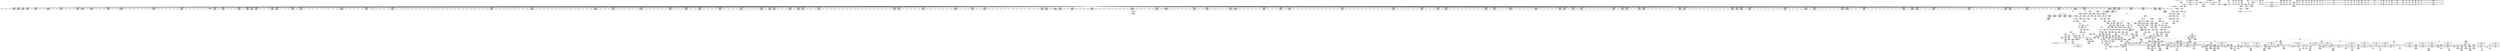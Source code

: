 digraph {
	CE0x4e5ad50 [shape=record,shape=Mrecord,label="{CE0x4e5ad50|inode_has_perm:tmp5|security/selinux/hooks.c,1609|*SummSink*}"]
	CE0x4e3ee00 [shape=record,shape=Mrecord,label="{CE0x4e3ee00|104:_%struct.inode*,_:_CRE_88,89_}"]
	CE0x4e04a70 [shape=record,shape=Mrecord,label="{CE0x4e04a70|selinux_inode_getxattr:tmp17|security/selinux/hooks.c,3041|*SummSink*}"]
	CE0x4e6da80 [shape=record,shape=Mrecord,label="{CE0x4e6da80|12:_i32,_56:_i8*,_:_CRE_195,196_}"]
	CE0x4df93a0 [shape=record,shape=Mrecord,label="{CE0x4df93a0|i64*_getelementptr_inbounds_(_2_x_i64_,_2_x_i64_*___llvm_gcov_ctr98,_i64_0,_i64_1)|*Constant*}"]
	CE0x4e54e00 [shape=record,shape=Mrecord,label="{CE0x4e54e00|_call_void___invalid_creds(%struct.cred*_%cred,_i8*_%file,_i32_%line)_#10,_!dbg_!27721|include/linux/cred.h,174|*SummSource*}"]
	CE0x4e9d5e0 [shape=record,shape=Mrecord,label="{CE0x4e9d5e0|i32_512|*Constant*|*SummSource*}"]
	CE0x4e192a0 [shape=record,shape=Mrecord,label="{CE0x4e192a0|dentry_has_perm:dentry1|security/selinux/hooks.c,1631|*SummSource*}"]
	CE0x4e66b80 [shape=record,shape=Mrecord,label="{CE0x4e66b80|cred_sid:tmp|*SummSource*}"]
	CE0x4e63ee0 [shape=record,shape=Mrecord,label="{CE0x4e63ee0|104:_%struct.inode*,_:_CRE_164,165_}"]
	CE0x4e11e50 [shape=record,shape=Mrecord,label="{CE0x4e11e50|selinux_inode_getxattr:entry|*SummSink*}"]
	CE0x4df9440 [shape=record,shape=Mrecord,label="{CE0x4df9440|i64*_getelementptr_inbounds_(_2_x_i64_,_2_x_i64_*___llvm_gcov_ctr98,_i64_0,_i64_0)|*Constant*|*SummSink*}"]
	CE0x4e77c20 [shape=record,shape=Mrecord,label="{CE0x4e77c20|12:_i32,_56:_i8*,_:_CRE_482,483_}"]
	CE0x4e3e650 [shape=record,shape=Mrecord,label="{CE0x4e3e650|104:_%struct.inode*,_:_CRE_40,48_|*MultipleSource*|Function::selinux_inode_getxattr&Arg::dentry::|Function::dentry_has_perm&Arg::dentry::|security/selinux/hooks.c,1627}"]
	CE0x4dfe0c0 [shape=record,shape=Mrecord,label="{CE0x4dfe0c0|i64*_getelementptr_inbounds_(_2_x_i64_,_2_x_i64_*___llvm_gcov_ctr98,_i64_0,_i64_1)|*Constant*|*SummSource*}"]
	CE0x4e0d410 [shape=record,shape=Mrecord,label="{CE0x4e0d410|dentry_has_perm:d_inode|security/selinux/hooks.c,1627}"]
	CE0x4e80a60 [shape=record,shape=Mrecord,label="{CE0x4e80a60|12:_i32,_56:_i8*,_:_CRE_728,736_|*MultipleSource*|Function::inode_has_perm&Arg::inode::|*LoadInst*|security/selinux/hooks.c,1627|security/selinux/hooks.c,1611}"]
	CE0x4eb2950 [shape=record,shape=Mrecord,label="{CE0x4eb2950|i64*_getelementptr_inbounds_(_5_x_i64_,_5_x_i64_*___llvm_gcov_ctr155,_i64_0,_i64_3)|*Constant*}"]
	CE0x4e207e0 [shape=record,shape=Mrecord,label="{CE0x4e207e0|get_current:tmp1|*SummSink*}"]
	CE0x4e97c40 [shape=record,shape=Mrecord,label="{CE0x4e97c40|inode_has_perm:lnot|security/selinux/hooks.c,1611|*SummSource*}"]
	CE0x4e785a0 [shape=record,shape=Mrecord,label="{CE0x4e785a0|12:_i32,_56:_i8*,_:_CRE_500,504_|*MultipleSource*|Function::inode_has_perm&Arg::inode::|*LoadInst*|security/selinux/hooks.c,1627|security/selinux/hooks.c,1611}"]
	CE0x4dfd630 [shape=record,shape=Mrecord,label="{CE0x4dfd630|GLOBAL:selinux_inode_getxattr.__warned|Global_var:selinux_inode_getxattr.__warned}"]
	CE0x4e11850 [shape=record,shape=Mrecord,label="{CE0x4e11850|i64*_getelementptr_inbounds_(_11_x_i64_,_11_x_i64_*___llvm_gcov_ctr239,_i64_0,_i64_9)|*Constant*|*SummSource*}"]
	CE0x4e65ab0 [shape=record,shape=Mrecord,label="{CE0x4e65ab0|__validate_creds:lnot.ext|include/linux/cred.h,173|*SummSink*}"]
	CE0x4e5da90 [shape=record,shape=Mrecord,label="{CE0x4e5da90|12:_i32,_56:_i8*,_:_CRE_143,144_}"]
	CE0x4e08120 [shape=record,shape=Mrecord,label="{CE0x4e08120|12:_i32,_56:_i8*,_:_CRE_146,147_}"]
	CE0x4e74970 [shape=record,shape=Mrecord,label="{CE0x4e74970|12:_i32,_56:_i8*,_:_CRE_320,328_|*MultipleSource*|Function::inode_has_perm&Arg::inode::|*LoadInst*|security/selinux/hooks.c,1627|security/selinux/hooks.c,1611}"]
	CE0x4e0fd70 [shape=record,shape=Mrecord,label="{CE0x4e0fd70|i64*_getelementptr_inbounds_(_5_x_i64_,_5_x_i64_*___llvm_gcov_ctr155,_i64_0,_i64_4)|*Constant*|*SummSource*}"]
	CE0x4dfb9e0 [shape=record,shape=Mrecord,label="{CE0x4dfb9e0|i8*_getelementptr_inbounds_(_25_x_i8_,_25_x_i8_*_.str3,_i32_0,_i32_0)|*Constant*|*SummSink*}"]
	CE0x4e23a70 [shape=record,shape=Mrecord,label="{CE0x4e23a70|GLOBAL:creds_are_invalid|*Constant*}"]
	CE0x4e8ec00 [shape=record,shape=Mrecord,label="{CE0x4e8ec00|inode_has_perm:i_security|security/selinux/hooks.c,1615|*SummSource*}"]
	CE0x4e4f6b0 [shape=record,shape=Mrecord,label="{CE0x4e4f6b0|0:_i8,_8:_%struct.dentry*,_24:_%struct.selinux_audit_data*,_:_SCMRE_0,1_|*MultipleSource*|security/selinux/hooks.c,1630|security/selinux/hooks.c, 1628}"]
	CE0x4df3fb0 [shape=record,shape=Mrecord,label="{CE0x4df3fb0|dentry_has_perm:entry|*SummSink*}"]
	CE0x4e95400 [shape=record,shape=Mrecord,label="{CE0x4e95400|avc_has_perm:entry}"]
	CE0x4e7c100 [shape=record,shape=Mrecord,label="{CE0x4e7c100|12:_i32,_56:_i8*,_:_CRE_584,585_}"]
	CE0x4dfdca0 [shape=record,shape=Mrecord,label="{CE0x4dfdca0|get_current:tmp|*SummSink*}"]
	CE0x4eb1e50 [shape=record,shape=Mrecord,label="{CE0x4eb1e50|i32_3|*Constant*|*SummSink*}"]
	CE0x4e252b0 [shape=record,shape=Mrecord,label="{CE0x4e252b0|__validate_creds:tmp1|*SummSource*}"]
	CE0x4e6f290 [shape=record,shape=Mrecord,label="{CE0x4e6f290|12:_i32,_56:_i8*,_:_CRE_241,242_}"]
	CE0x4e76c60 [shape=record,shape=Mrecord,label="{CE0x4e76c60|12:_i32,_56:_i8*,_:_CRE_464,472_|*MultipleSource*|Function::inode_has_perm&Arg::inode::|*LoadInst*|security/selinux/hooks.c,1627|security/selinux/hooks.c,1611}"]
	CE0x4e9ab80 [shape=record,shape=Mrecord,label="{CE0x4e9ab80|GLOBAL:__llvm_gcov_ctr154|Global_var:__llvm_gcov_ctr154|*SummSink*}"]
	CE0x4e84380 [shape=record,shape=Mrecord,label="{CE0x4e84380|12:_i32,_56:_i8*,_:_CRE_882,883_}"]
	CE0x4eb4770 [shape=record,shape=Mrecord,label="{CE0x4eb4770|__validate_creds:tmp9|include/linux/cred.h,175|*SummSink*}"]
	CE0x4e92fb0 [shape=record,shape=Mrecord,label="{CE0x4e92fb0|i64*_getelementptr_inbounds_(_8_x_i64_,_8_x_i64_*___llvm_gcov_ctr154,_i64_0,_i64_7)|*Constant*|*SummSource*}"]
	CE0x4e09dc0 [shape=record,shape=Mrecord,label="{CE0x4e09dc0|selinux_inode_getxattr:tmp21|security/selinux/hooks.c,3041}"]
	CE0x4e99380 [shape=record,shape=Mrecord,label="{CE0x4e99380|GLOBAL:llvm.expect.i64|*Constant*|*SummSink*}"]
	CE0x4df13a0 [shape=record,shape=Mrecord,label="{CE0x4df13a0|i32_0|*Constant*|*SummSink*}"]
	CE0x4e772c0 [shape=record,shape=Mrecord,label="{CE0x4e772c0|12:_i32,_56:_i8*,_:_CRE_474,475_}"]
	CE0x4e655b0 [shape=record,shape=Mrecord,label="{CE0x4e655b0|12:_i32,_56:_i8*,_:_CRE_48,56_|*MultipleSource*|Function::inode_has_perm&Arg::inode::|*LoadInst*|security/selinux/hooks.c,1627|security/selinux/hooks.c,1611}"]
	CE0x4e95330 [shape=record,shape=Mrecord,label="{CE0x4e95330|__validate_creds:tmp|*SummSink*}"]
	CE0x4e5be60 [shape=record,shape=Mrecord,label="{CE0x4e5be60|__validate_creds:tmp2|include/linux/cred.h,173|*SummSink*}"]
	CE0x4e21c20 [shape=record,shape=Mrecord,label="{CE0x4e21c20|GLOBAL:__llvm_gcov_ctr155|Global_var:__llvm_gcov_ctr155|*SummSource*}"]
	CE0x4e9aed0 [shape=record,shape=Mrecord,label="{CE0x4e9aed0|inode_has_perm:tmp9|security/selinux/hooks.c,1611}"]
	CE0x4e6ec30 [shape=record,shape=Mrecord,label="{CE0x4e6ec30|12:_i32,_56:_i8*,_:_CRE_224,232_|*MultipleSource*|Function::inode_has_perm&Arg::inode::|*LoadInst*|security/selinux/hooks.c,1627|security/selinux/hooks.c,1611}"]
	CE0x4e15bf0 [shape=record,shape=Mrecord,label="{CE0x4e15bf0|i64*_getelementptr_inbounds_(_11_x_i64_,_11_x_i64_*___llvm_gcov_ctr239,_i64_0,_i64_1)|*Constant*|*SummSource*}"]
	CE0x45fefe0 [shape=record,shape=Mrecord,label="{CE0x45fefe0|selinux_inode_getxattr:tmp2|*SummSink*}"]
	CE0x4e61830 [shape=record,shape=Mrecord,label="{CE0x4e61830|inode_has_perm:if.then|*SummSource*}"]
	CE0x4defcf0 [shape=record,shape=Mrecord,label="{CE0x4defcf0|selinux_inode_getxattr:tmp7|security/selinux/hooks.c,3041}"]
	CE0x4e24dc0 [shape=record,shape=Mrecord,label="{CE0x4e24dc0|GLOBAL:__validate_creds|*Constant*|*SummSink*}"]
	CE0x4e6cd60 [shape=record,shape=Mrecord,label="{CE0x4e6cd60|12:_i32,_56:_i8*,_:_CRE_181,182_}"]
	CE0x4e77690 [shape=record,shape=Mrecord,label="{CE0x4e77690|12:_i32,_56:_i8*,_:_CRE_477,478_}"]
	CE0x4e6d8a0 [shape=record,shape=Mrecord,label="{CE0x4e6d8a0|12:_i32,_56:_i8*,_:_CRE_193,194_}"]
	CE0x4e878f0 [shape=record,shape=Mrecord,label="{CE0x4e878f0|12:_i32,_56:_i8*,_:_CRE_927,928_}"]
	CE0x4e19580 [shape=record,shape=Mrecord,label="{CE0x4e19580|dentry_has_perm:call|security/selinux/hooks.c,1632|*SummSource*}"]
	CE0x4e04080 [shape=record,shape=Mrecord,label="{CE0x4e04080|selinux_inode_getxattr:tmp16|security/selinux/hooks.c,3041}"]
	CE0x4e05190 [shape=record,shape=Mrecord,label="{CE0x4e05190|selinux_inode_getxattr:tmp19|security/selinux/hooks.c,3041}"]
	CE0x4e8f920 [shape=record,shape=Mrecord,label="{CE0x4e8f920|inode_has_perm:sid3|security/selinux/hooks.c,1617}"]
	CE0x4e55690 [shape=record,shape=Mrecord,label="{CE0x4e55690|__validate_creds:tmp8|include/linux/cred.h,175}"]
	CE0x4df6760 [shape=record,shape=Mrecord,label="{CE0x4df6760|104:_%struct.inode*,_:_CRE_218,219_}"]
	CE0x4e606d0 [shape=record,shape=Mrecord,label="{CE0x4e606d0|inode_has_perm:perms|Function::inode_has_perm&Arg::perms::|*SummSource*}"]
	CE0x4e602f0 [shape=record,shape=Mrecord,label="{CE0x4e602f0|inode_has_perm:inode|Function::inode_has_perm&Arg::inode::|*SummSink*}"]
	CE0x4e126d0 [shape=record,shape=Mrecord,label="{CE0x4e126d0|i64_1|*Constant*|*SummSource*}"]
	CE0x4e6e6c0 [shape=record,shape=Mrecord,label="{CE0x4e6e6c0|12:_i32,_56:_i8*,_:_CRE_207,208_}"]
	CE0x4e884d0 [shape=record,shape=Mrecord,label="{CE0x4e884d0|12:_i32,_56:_i8*,_:_CRE_944,952_|*MultipleSource*|Function::inode_has_perm&Arg::inode::|*LoadInst*|security/selinux/hooks.c,1627|security/selinux/hooks.c,1611}"]
	CE0x4e00680 [shape=record,shape=Mrecord,label="{CE0x4e00680|selinux_inode_getxattr:tmp3|*SummSource*}"]
	CE0x4e80ed0 [shape=record,shape=Mrecord,label="{CE0x4e80ed0|12:_i32,_56:_i8*,_:_CRE_744,752_|*MultipleSource*|Function::inode_has_perm&Arg::inode::|*LoadInst*|security/selinux/hooks.c,1627|security/selinux/hooks.c,1611}"]
	CE0x4eb5b00 [shape=record,shape=Mrecord,label="{CE0x4eb5b00|i64*_getelementptr_inbounds_(_5_x_i64_,_5_x_i64_*___llvm_gcov_ctr155,_i64_0,_i64_0)|*Constant*|*SummSink*}"]
	CE0x4e0ea60 [shape=record,shape=Mrecord,label="{CE0x4e0ea60|i32_3041|*Constant*|*SummSink*}"]
	CE0x4e99b80 [shape=record,shape=Mrecord,label="{CE0x4e99b80|inode_has_perm:tobool2|security/selinux/hooks.c,1611}"]
	CE0x4e24730 [shape=record,shape=Mrecord,label="{CE0x4e24730|inode_has_perm:return|*SummSource*}"]
	CE0x4e51a70 [shape=record,shape=Mrecord,label="{CE0x4e51a70|_ret_void,_!dbg_!27722|include/linux/cred.h,175}"]
	CE0x4e22cf0 [shape=record,shape=Mrecord,label="{CE0x4e22cf0|__validate_creds:lnot|include/linux/cred.h,173|*SummSink*}"]
	CE0x4e75b90 [shape=record,shape=Mrecord,label="{CE0x4e75b90|12:_i32,_56:_i8*,_:_CRE_400,408_|*MultipleSource*|Function::inode_has_perm&Arg::inode::|*LoadInst*|security/selinux/hooks.c,1627|security/selinux/hooks.c,1611}"]
	CE0x4e19720 [shape=record,shape=Mrecord,label="{CE0x4e19720|GLOBAL:inode_has_perm|*Constant*}"]
	CE0x4e995f0 [shape=record,shape=Mrecord,label="{CE0x4e995f0|inode_has_perm:expval|security/selinux/hooks.c,1611|*SummSource*}"]
	CE0x4e53260 [shape=record,shape=Mrecord,label="{CE0x4e53260|12:_i32,_56:_i8*,_:_CRE_80,88_|*MultipleSource*|Function::inode_has_perm&Arg::inode::|*LoadInst*|security/selinux/hooks.c,1627|security/selinux/hooks.c,1611}"]
	CE0x4e60d20 [shape=record,shape=Mrecord,label="{CE0x4e60d20|inode_has_perm:adp|Function::inode_has_perm&Arg::adp::|*SummSink*}"]
	CE0x4e87430 [shape=record,shape=Mrecord,label="{CE0x4e87430|12:_i32,_56:_i8*,_:_CRE_923,924_}"]
	CE0x4e64d90 [shape=record,shape=Mrecord,label="{CE0x4e64d90|12:_i32,_56:_i8*,_:_CRE_32,40_|*MultipleSource*|Function::inode_has_perm&Arg::inode::|*LoadInst*|security/selinux/hooks.c,1627|security/selinux/hooks.c,1611}"]
	CE0x4e47240 [shape=record,shape=Mrecord,label="{CE0x4e47240|inode_has_perm:call4|security/selinux/hooks.c,1617|*SummSource*}"]
	CE0x4e0f0b0 [shape=record,shape=Mrecord,label="{CE0x4e0f0b0|__validate_creds:tmp6|include/linux/cred.h,174|*SummSink*}"]
	CE0x4e6f070 [shape=record,shape=Mrecord,label="{CE0x4e6f070|12:_i32,_56:_i8*,_:_CRE_240,241_}"]
	CE0x4e9c270 [shape=record,shape=Mrecord,label="{CE0x4e9c270|i64*_getelementptr_inbounds_(_8_x_i64_,_8_x_i64_*___llvm_gcov_ctr154,_i64_0,_i64_5)|*Constant*}"]
	CE0x4e92b10 [shape=record,shape=Mrecord,label="{CE0x4e92b10|inode_has_perm:retval.0|*SummSource*}"]
	CE0x4e56ae0 [shape=record,shape=Mrecord,label="{CE0x4e56ae0|cred_sid:tmp1|*SummSource*}"]
	CE0x4e84840 [shape=record,shape=Mrecord,label="{CE0x4e84840|12:_i32,_56:_i8*,_:_CRE_886,887_}"]
	CE0x4e94110 [shape=record,shape=Mrecord,label="{CE0x4e94110|__validate_creds:bb|*SummSink*}"]
	CE0x4e3e340 [shape=record,shape=Mrecord,label="{CE0x4e3e340|104:_%struct.inode*,_:_CRE_24,40_|*MultipleSource*|Function::selinux_inode_getxattr&Arg::dentry::|Function::dentry_has_perm&Arg::dentry::|security/selinux/hooks.c,1627}"]
	CE0x4e70bb0 [shape=record,shape=Mrecord,label="{CE0x4e70bb0|12:_i32,_56:_i8*,_:_CRE_261,262_}"]
	CE0x4e12c60 [shape=record,shape=Mrecord,label="{CE0x4e12c60|i64_0|*Constant*}"]
	CE0x4e0d820 [shape=record,shape=Mrecord,label="{CE0x4e0d820|i8_1|*Constant*|*SummSink*}"]
	CE0x4df6c10 [shape=record,shape=Mrecord,label="{CE0x4df6c10|104:_%struct.inode*,_:_CRE_223,224_}"]
	CE0x4e92910 [shape=record,shape=Mrecord,label="{CE0x4e92910|inode_has_perm:retval.0}"]
	CE0x4e05c50 [shape=record,shape=Mrecord,label="{CE0x4e05c50|i64*_getelementptr_inbounds_(_8_x_i64_,_8_x_i64_*___llvm_gcov_ctr154,_i64_0,_i64_6)|*Constant*|*SummSource*}"]
	CE0x4e88810 [shape=record,shape=Mrecord,label="{CE0x4e88810|12:_i32,_56:_i8*,_:_CRE_960,968_|*MultipleSource*|Function::inode_has_perm&Arg::inode::|*LoadInst*|security/selinux/hooks.c,1627|security/selinux/hooks.c,1611}"]
	CE0x4e019a0 [shape=record,shape=Mrecord,label="{CE0x4e019a0|i64_1|*Constant*|*SummSink*}"]
	CE0x4e27010 [shape=record,shape=Mrecord,label="{CE0x4e27010|selinux_inode_getxattr:do.body}"]
	CE0x4dfc050 [shape=record,shape=Mrecord,label="{CE0x4dfc050|i64*_getelementptr_inbounds_(_11_x_i64_,_11_x_i64_*___llvm_gcov_ctr239,_i64_0,_i64_0)|*Constant*}"]
	CE0x4e57250 [shape=record,shape=Mrecord,label="{CE0x4e57250|dentry_has_perm:tmp2|*SummSource*}"]
	CE0x4e4ee30 [shape=record,shape=Mrecord,label="{CE0x4e4ee30|104:_%struct.inode*,_:_CRE_315,316_}"]
	CE0x4e7c6f0 [shape=record,shape=Mrecord,label="{CE0x4e7c6f0|12:_i32,_56:_i8*,_:_CRE_589,590_}"]
	CE0x4e6e330 [shape=record,shape=Mrecord,label="{CE0x4e6e330|12:_i32,_56:_i8*,_:_CRE_204,205_}"]
	CE0x4e0c0f0 [shape=record,shape=Mrecord,label="{CE0x4e0c0f0|GLOBAL:__llvm_gcov_ctr155|Global_var:__llvm_gcov_ctr155|*SummSink*}"]
	CE0x4e08d70 [shape=record,shape=Mrecord,label="{CE0x4e08d70|_ret_%struct.task_struct*_%tmp4,_!dbg_!27714|./arch/x86/include/asm/current.h,14|*SummSource*}"]
	CE0x4e7f4f0 [shape=record,shape=Mrecord,label="{CE0x4e7f4f0|12:_i32,_56:_i8*,_:_CRE_648,656_|*MultipleSource*|Function::inode_has_perm&Arg::inode::|*LoadInst*|security/selinux/hooks.c,1627|security/selinux/hooks.c,1611}"]
	CE0x4df60d0 [shape=record,shape=Mrecord,label="{CE0x4df60d0|_ret_i32_%call5,_!dbg_!27741|security/selinux/hooks.c,3043|*SummSink*}"]
	CE0x4e90600 [shape=record,shape=Mrecord,label="{CE0x4e90600|inode_has_perm:tmp13|security/selinux/hooks.c,1614|*SummSource*}"]
	CE0x4df71b0 [shape=record,shape=Mrecord,label="{CE0x4df71b0|104:_%struct.inode*,_:_CRE_256,264_|*MultipleSource*|Function::selinux_inode_getxattr&Arg::dentry::|Function::dentry_has_perm&Arg::dentry::|security/selinux/hooks.c,1627}"]
	CE0x4e1c6e0 [shape=record,shape=Mrecord,label="{CE0x4e1c6e0|i32_1609|*Constant*}"]
	CE0x4e5c380 [shape=record,shape=Mrecord,label="{CE0x4e5c380|inode_has_perm:tmp|*SummSource*}"]
	CE0x4e85a10 [shape=record,shape=Mrecord,label="{CE0x4e85a10|12:_i32,_56:_i8*,_:_CRE_901,902_}"]
	CE0x4df7410 [shape=record,shape=Mrecord,label="{CE0x4df7410|104:_%struct.inode*,_:_CRE_272,280_|*MultipleSource*|Function::selinux_inode_getxattr&Arg::dentry::|Function::dentry_has_perm&Arg::dentry::|security/selinux/hooks.c,1627}"]
	CE0x4e70360 [shape=record,shape=Mrecord,label="{CE0x4e70360|12:_i32,_56:_i8*,_:_CRE_254,255_}"]
	CE0x4e65ff0 [shape=record,shape=Mrecord,label="{CE0x4e65ff0|inode_has_perm:i_flags|security/selinux/hooks.c,1611|*SummSink*}"]
	CE0x4e53fb0 [shape=record,shape=Mrecord,label="{CE0x4e53fb0|__validate_creds:entry}"]
	CE0x4e9d100 [shape=record,shape=Mrecord,label="{CE0x4e9d100|inode_has_perm:tmp12|security/selinux/hooks.c,1612}"]
	CE0x4e6f8e0 [shape=record,shape=Mrecord,label="{CE0x4e6f8e0|12:_i32,_56:_i8*,_:_CRE_245,246_}"]
	CE0x4e04670 [shape=record,shape=Mrecord,label="{CE0x4e04670|selinux_inode_getxattr:land.lhs.true2|*SummSource*}"]
	CE0x4e63df0 [shape=record,shape=Mrecord,label="{CE0x4e63df0|104:_%struct.inode*,_:_CRE_163,164_}"]
	CE0x4e572c0 [shape=record,shape=Mrecord,label="{CE0x4e572c0|dentry_has_perm:tmp2|*SummSink*}"]
	CE0x4e4a7a0 [shape=record,shape=Mrecord,label="{CE0x4e4a7a0|0:_i32,_4:_i32,_8:_i32,_12:_i32,_:_CMRE_0,4_|*MultipleSource*|security/selinux/hooks.c,196|security/selinux/hooks.c,197|*LoadInst*|security/selinux/hooks.c,196}"]
	CE0x4dffdf0 [shape=record,shape=Mrecord,label="{CE0x4dffdf0|selinux_inode_getxattr:tmp8|security/selinux/hooks.c,3041|*SummSink*}"]
	CE0x4e1d5e0 [shape=record,shape=Mrecord,label="{CE0x4e1d5e0|i64*_getelementptr_inbounds_(_8_x_i64_,_8_x_i64_*___llvm_gcov_ctr154,_i64_0,_i64_2)|*Constant*}"]
	CE0x4e232e0 [shape=record,shape=Mrecord,label="{CE0x4e232e0|cred_sid:tmp3}"]
	CE0x4e74840 [shape=record,shape=Mrecord,label="{CE0x4e74840|12:_i32,_56:_i8*,_:_CRE_312,320_|*MultipleSource*|Function::inode_has_perm&Arg::inode::|*LoadInst*|security/selinux/hooks.c,1627|security/selinux/hooks.c,1611}"]
	CE0x4e86390 [shape=record,shape=Mrecord,label="{CE0x4e86390|12:_i32,_56:_i8*,_:_CRE_909,910_}"]
	CE0x4eb5780 [shape=record,shape=Mrecord,label="{CE0x4eb5780|__validate_creds:if.then|*SummSink*}"]
	CE0x4e8f9f0 [shape=record,shape=Mrecord,label="{CE0x4e8f9f0|inode_has_perm:sid3|security/selinux/hooks.c,1617|*SummSource*}"]
	CE0x4e54480 [shape=record,shape=Mrecord,label="{CE0x4e54480|__validate_creds:lnot1|include/linux/cred.h,173|*SummSink*}"]
	CE0x4e9d3a0 [shape=record,shape=Mrecord,label="{CE0x4e9d3a0|inode_has_perm:tmp12|security/selinux/hooks.c,1612|*SummSink*}"]
	CE0x4df0560 [shape=record,shape=Mrecord,label="{CE0x4df0560|selinux_inode_getxattr:tmp6|security/selinux/hooks.c,3041}"]
	CE0x4e65c90 [shape=record,shape=Mrecord,label="{CE0x4e65c90|inode_has_perm:i_flags|security/selinux/hooks.c,1611}"]
	CE0x4e92270 [shape=record,shape=Mrecord,label="{CE0x4e92270|avc_has_perm:auditdata|Function::avc_has_perm&Arg::auditdata::|*SummSink*}"]
	CE0x4e20b00 [shape=record,shape=Mrecord,label="{CE0x4e20b00|selinux_inode_getxattr:tmp6|security/selinux/hooks.c,3041|*SummSource*}"]
	CE0x4e5b870 [shape=record,shape=Mrecord,label="{CE0x4e5b870|__validate_creds:entry|*SummSink*}"]
	CE0x4df6b20 [shape=record,shape=Mrecord,label="{CE0x4df6b20|104:_%struct.inode*,_:_CRE_222,223_}"]
	CE0x4e4a440 [shape=record,shape=Mrecord,label="{CE0x4e4a440|i32_1|*Constant*}"]
	CE0x4e982a0 [shape=record,shape=Mrecord,label="{CE0x4e982a0|inode_has_perm:lnot1|security/selinux/hooks.c,1611|*SummSink*}"]
	CE0x4df6ee0 [shape=record,shape=Mrecord,label="{CE0x4df6ee0|104:_%struct.inode*,_:_CRE_240,248_|*MultipleSource*|Function::selinux_inode_getxattr&Arg::dentry::|Function::dentry_has_perm&Arg::dentry::|security/selinux/hooks.c,1627}"]
	CE0x4e5f6d0 [shape=record,shape=Mrecord,label="{CE0x4e5f6d0|__validate_creds:call|include/linux/cred.h,173}"]
	CE0x4e95760 [shape=record,shape=Mrecord,label="{CE0x4e95760|avc_has_perm:tsid|Function::avc_has_perm&Arg::tsid::|*SummSource*}"]
	CE0x4e0a810 [shape=record,shape=Mrecord,label="{CE0x4e0a810|12:_i32,_56:_i8*,_:_CRE_157,158_}"]
	CE0x4e1a3e0 [shape=record,shape=Mrecord,label="{CE0x4e1a3e0|inode_has_perm:inode|Function::inode_has_perm&Arg::inode::}"]
	CE0x4dfa340 [shape=record,shape=Mrecord,label="{CE0x4dfa340|104:_%struct.inode*,_:_CRE_145,146_}"]
	CE0x4e74380 [shape=record,shape=Mrecord,label="{CE0x4e74380|12:_i32,_56:_i8*,_:_CRE_308,309_}"]
	CE0x4e57ec0 [shape=record,shape=Mrecord,label="{CE0x4e57ec0|dentry_has_perm:ad|security/selinux/hooks.c, 1628|*SummSink*}"]
	CE0x4e87560 [shape=record,shape=Mrecord,label="{CE0x4e87560|12:_i32,_56:_i8*,_:_CRE_924,925_}"]
	CE0x4dedaf0 [shape=record,shape=Mrecord,label="{CE0x4dedaf0|selinux_inode_getxattr:do.body|*SummSink*}"]
	CE0x4e6ca90 [shape=record,shape=Mrecord,label="{CE0x4e6ca90|12:_i32,_56:_i8*,_:_CRE_178,179_}"]
	CE0x4e70950 [shape=record,shape=Mrecord,label="{CE0x4e70950|12:_i32,_56:_i8*,_:_CRE_259,260_}"]
	CE0x4e6b400 [shape=record,shape=Mrecord,label="{CE0x4e6b400|cred_sid:tmp4|*LoadInst*|security/selinux/hooks.c,196|*SummSource*}"]
	CE0x4e6d300 [shape=record,shape=Mrecord,label="{CE0x4e6d300|12:_i32,_56:_i8*,_:_CRE_187,188_}"]
	CE0x4eb5810 [shape=record,shape=Mrecord,label="{CE0x4eb5810|i64*_getelementptr_inbounds_(_5_x_i64_,_5_x_i64_*___llvm_gcov_ctr155,_i64_0,_i64_0)|*Constant*}"]
	CE0x4e58130 [shape=record,shape=Mrecord,label="{CE0x4e58130|get_current:tmp|*SummSource*}"]
	CE0x4eb56f0 [shape=record,shape=Mrecord,label="{CE0x4eb56f0|__validate_creds:if.then|*SummSource*}"]
	CE0x4e3e100 [shape=record,shape=Mrecord,label="{CE0x4e3e100|104:_%struct.inode*,_:_CRE_16,24_|*MultipleSource*|Function::selinux_inode_getxattr&Arg::dentry::|Function::dentry_has_perm&Arg::dentry::|security/selinux/hooks.c,1627}"]
	CE0x4e6afa0 [shape=record,shape=Mrecord,label="{CE0x4e6afa0|cred_sid:tmp4|*LoadInst*|security/selinux/hooks.c,196}"]
	CE0x4e0a720 [shape=record,shape=Mrecord,label="{CE0x4e0a720|12:_i32,_56:_i8*,_:_CRE_156,157_}"]
	CE0x4e6df30 [shape=record,shape=Mrecord,label="{CE0x4e6df30|12:_i32,_56:_i8*,_:_CRE_200,201_}"]
	CE0x4e9aa10 [shape=record,shape=Mrecord,label="{CE0x4e9aa10|GLOBAL:__llvm_gcov_ctr154|Global_var:__llvm_gcov_ctr154|*SummSource*}"]
	CE0x4e89630 [shape=record,shape=Mrecord,label="{CE0x4e89630|12:_i32,_56:_i8*,_:_CRE_983,984_}"]
	CE0x4eb5d10 [shape=record,shape=Mrecord,label="{CE0x4eb5d10|__validate_creds:tmp|*SummSource*}"]
	CE0x4e7d070 [shape=record,shape=Mrecord,label="{CE0x4e7d070|12:_i32,_56:_i8*,_:_CRE_597,598_}"]
	CE0x4e745e0 [shape=record,shape=Mrecord,label="{CE0x4e745e0|12:_i32,_56:_i8*,_:_CRE_310,311_}"]
	CE0x4e88010 [shape=record,shape=Mrecord,label="{CE0x4e88010|12:_i32,_56:_i8*,_:_CRE_933,934_}"]
	CE0x4e22ac0 [shape=record,shape=Mrecord,label="{CE0x4e22ac0|COLLAPSED:_CMRE:_elem_0:default:}"]
	CE0x4e75fd0 [shape=record,shape=Mrecord,label="{CE0x4e75fd0|12:_i32,_56:_i8*,_:_CRE_416,424_|*MultipleSource*|Function::inode_has_perm&Arg::inode::|*LoadInst*|security/selinux/hooks.c,1627|security/selinux/hooks.c,1611}"]
	CE0x4e7d1a0 [shape=record,shape=Mrecord,label="{CE0x4e7d1a0|12:_i32,_56:_i8*,_:_CRE_598,599_}"]
	CE0x4df8c20 [shape=record,shape=Mrecord,label="{CE0x4df8c20|dentry_has_perm:bb}"]
	CE0x4e9d230 [shape=record,shape=Mrecord,label="{CE0x4e9d230|inode_has_perm:tmp12|security/selinux/hooks.c,1612|*SummSource*}"]
	CE0x4e86130 [shape=record,shape=Mrecord,label="{CE0x4e86130|12:_i32,_56:_i8*,_:_CRE_907,908_}"]
	CE0x4e70820 [shape=record,shape=Mrecord,label="{CE0x4e70820|12:_i32,_56:_i8*,_:_CRE_258,259_}"]
	CE0x4e7cbb0 [shape=record,shape=Mrecord,label="{CE0x4e7cbb0|12:_i32,_56:_i8*,_:_CRE_593,594_}"]
	CE0x4e5d410 [shape=record,shape=Mrecord,label="{CE0x4e5d410|__validate_creds:conv|include/linux/cred.h,173}"]
	CE0x4e05600 [shape=record,shape=Mrecord,label="{CE0x4e05600|i64*_getelementptr_inbounds_(_11_x_i64_,_11_x_i64_*___llvm_gcov_ctr239,_i64_0,_i64_10)|*Constant*}"]
	CE0x4e97db0 [shape=record,shape=Mrecord,label="{CE0x4e97db0|inode_has_perm:lnot1|security/selinux/hooks.c,1611}"]
	CE0x4e63b20 [shape=record,shape=Mrecord,label="{CE0x4e63b20|104:_%struct.inode*,_:_CRE_160,161_}"]
	CE0x4e731b0 [shape=record,shape=Mrecord,label="{CE0x4e731b0|12:_i32,_56:_i8*,_:_CRE_293,294_}"]
	CE0x4e65790 [shape=record,shape=Mrecord,label="{CE0x4e65790|12:_i32,_56:_i8*,_:_CRE_56,64_|*MultipleSource*|Function::inode_has_perm&Arg::inode::|*LoadInst*|security/selinux/hooks.c,1627|security/selinux/hooks.c,1611}"]
	CE0x4e920b0 [shape=record,shape=Mrecord,label="{CE0x4e920b0|avc_has_perm:auditdata|Function::avc_has_perm&Arg::auditdata::}"]
	CE0x4e7f2e0 [shape=record,shape=Mrecord,label="{CE0x4e7f2e0|12:_i32,_56:_i8*,_:_CRE_640,648_|*MultipleSource*|Function::inode_has_perm&Arg::inode::|*LoadInst*|security/selinux/hooks.c,1627|security/selinux/hooks.c,1611}"]
	CE0x4e99d00 [shape=record,shape=Mrecord,label="{CE0x4e99d00|inode_has_perm:tobool2|security/selinux/hooks.c,1611|*SummSource*}"]
	CE0x4e14c80 [shape=record,shape=Mrecord,label="{CE0x4e14c80|i64*_getelementptr_inbounds_(_11_x_i64_,_11_x_i64_*___llvm_gcov_ctr239,_i64_0,_i64_6)|*Constant*|*SummSink*}"]
	CE0x4eb1fc0 [shape=record,shape=Mrecord,label="{CE0x4eb1fc0|inode_has_perm:sid3|security/selinux/hooks.c,1617|*SummSink*}"]
	CE0x4df59a0 [shape=record,shape=Mrecord,label="{CE0x4df59a0|_ret_i32_%call,_!dbg_!27723|security/selinux/hooks.c,1632|*SummSource*}"]
	CE0x4e83d90 [shape=record,shape=Mrecord,label="{CE0x4e83d90|12:_i32,_56:_i8*,_:_CRE_877,878_}"]
	CE0x4e50f20 [shape=record,shape=Mrecord,label="{CE0x4e50f20|12:_i32,_56:_i8*,_:_CRE_72,76_|*MultipleSource*|Function::inode_has_perm&Arg::inode::|*LoadInst*|security/selinux/hooks.c,1627|security/selinux/hooks.c,1611}"]
	CE0x4dec8e0 [shape=record,shape=Mrecord,label="{CE0x4dec8e0|selinux_inode_getxattr:tmp14|security/selinux/hooks.c,3041|*SummSource*}"]
	CE0x4dfe5a0 [shape=record,shape=Mrecord,label="{CE0x4dfe5a0|get_current:tmp1|*SummSource*}"]
	CE0x4e83a00 [shape=record,shape=Mrecord,label="{CE0x4e83a00|12:_i32,_56:_i8*,_:_CRE_874,875_}"]
	CE0x4e7b780 [shape=record,shape=Mrecord,label="{CE0x4e7b780|12:_i32,_56:_i8*,_:_CRE_576,577_}"]
	CE0x4e774e0 [shape=record,shape=Mrecord,label="{CE0x4e774e0|12:_i32,_56:_i8*,_:_CRE_475,476_}"]
	CE0x4eb55d0 [shape=record,shape=Mrecord,label="{CE0x4eb55d0|__validate_creds:if.end|*SummSink*}"]
	CE0x4dfec80 [shape=record,shape=Mrecord,label="{CE0x4dfec80|selinux_inode_getxattr:tmp19|security/selinux/hooks.c,3041|*SummSink*}"]
	CE0x4eb58f0 [shape=record,shape=Mrecord,label="{CE0x4eb58f0|i64*_getelementptr_inbounds_(_5_x_i64_,_5_x_i64_*___llvm_gcov_ctr155,_i64_0,_i64_0)|*Constant*|*SummSource*}"]
	CE0x4e19410 [shape=record,shape=Mrecord,label="{CE0x4e19410|dentry_has_perm:dentry1|security/selinux/hooks.c,1631|*SummSink*}"]
	CE0x4e801e0 [shape=record,shape=Mrecord,label="{CE0x4e801e0|12:_i32,_56:_i8*,_:_CRE_688,692_|*MultipleSource*|Function::inode_has_perm&Arg::inode::|*LoadInst*|security/selinux/hooks.c,1627|security/selinux/hooks.c,1611}"]
	CE0x4e0bf50 [shape=record,shape=Mrecord,label="{CE0x4e0bf50|i64*_getelementptr_inbounds_(_2_x_i64_,_2_x_i64_*___llvm_gcov_ctr153,_i64_0,_i64_1)|*Constant*|*SummSource*}"]
	"CONST[source:2(external),value:2(dynamic)][purpose:{subject}][SrcIdx:4]"
	CE0x4e8f770 [shape=record,shape=Mrecord,label="{CE0x4e8f770|inode_has_perm:tmp16|security/selinux/hooks.c,1615|*SummSource*}"]
	CE0x4e7e370 [shape=record,shape=Mrecord,label="{CE0x4e7e370|12:_i32,_56:_i8*,_:_CRE_613,614_}"]
	CE0x4e235c0 [shape=record,shape=Mrecord,label="{CE0x4e235c0|inode_has_perm:i_flags|security/selinux/hooks.c,1611|*SummSource*}"]
	CE0x4e81b60 [shape=record,shape=Mrecord,label="{CE0x4e81b60|12:_i32,_56:_i8*,_:_CRE_800,804_|*MultipleSource*|Function::inode_has_perm&Arg::inode::|*LoadInst*|security/selinux/hooks.c,1627|security/selinux/hooks.c,1611}"]
	CE0x4defba0 [shape=record,shape=Mrecord,label="{CE0x4defba0|selinux_inode_getxattr:tmp6|security/selinux/hooks.c,3041|*SummSink*}"]
	CE0x4e11680 [shape=record,shape=Mrecord,label="{CE0x4e11680|i64*_getelementptr_inbounds_(_11_x_i64_,_11_x_i64_*___llvm_gcov_ctr239,_i64_0,_i64_9)|*Constant*}"]
	CE0x4e65ee0 [shape=record,shape=Mrecord,label="{CE0x4e65ee0|12:_i32,_56:_i8*,_:_CRE_0,2_|*MultipleSource*|Function::inode_has_perm&Arg::inode::|*LoadInst*|security/selinux/hooks.c,1627|security/selinux/hooks.c,1611}"]
	CE0x4df8370 [shape=record,shape=Mrecord,label="{CE0x4df8370|dentry_has_perm:tmp3|*SummSource*}"]
	CE0x4e78a00 [shape=record,shape=Mrecord,label="{CE0x4e78a00|12:_i32,_56:_i8*,_:_CRE_508,512_|*MultipleSource*|Function::inode_has_perm&Arg::inode::|*LoadInst*|security/selinux/hooks.c,1627|security/selinux/hooks.c,1611}"]
	CE0x4e0b440 [shape=record,shape=Mrecord,label="{CE0x4e0b440|12:_i32,_56:_i8*,_:_CRE_170,171_}"]
	CE0x4e1c460 [shape=record,shape=Mrecord,label="{CE0x4e1c460|__validate_creds:file|Function::__validate_creds&Arg::file::|*SummSource*}"]
	CE0x4e58430 [shape=record,shape=Mrecord,label="{CE0x4e58430|get_current:tmp2}"]
	CE0x4e1a050 [shape=record,shape=Mrecord,label="{CE0x4e1a050|inode_has_perm:cred|Function::inode_has_perm&Arg::cred::}"]
	CE0x4e71660 [shape=record,shape=Mrecord,label="{CE0x4e71660|12:_i32,_56:_i8*,_:_CRE_270,271_}"]
	CE0x4e70e10 [shape=record,shape=Mrecord,label="{CE0x4e70e10|12:_i32,_56:_i8*,_:_CRE_263,264_}"]
	CE0x4e26110 [shape=record,shape=Mrecord,label="{CE0x4e26110|get_current:tmp4|./arch/x86/include/asm/current.h,14|*SummSource*}"]
	CE0x4e15a60 [shape=record,shape=Mrecord,label="{CE0x4e15a60|selinux_inode_getxattr:tmp9|security/selinux/hooks.c,3041}"]
	CE0x4e0a260 [shape=record,shape=Mrecord,label="{CE0x4e0a260|selinux_inode_getxattr:tmp21|security/selinux/hooks.c,3041|*SummSink*}"]
	CE0x4df02c0 [shape=record,shape=Mrecord,label="{CE0x4df02c0|GLOBAL:__llvm_gcov_ctr239|Global_var:__llvm_gcov_ctr239|*SummSource*}"]
	CE0x4de4150 [shape=record,shape=Mrecord,label="{CE0x4de4150|selinux_inode_getxattr:tmp4|security/selinux/hooks.c,3041}"]
	"CONST[source:0(mediator),value:2(dynamic)][purpose:{subject}][SnkIdx:0]"
	CE0x4e9bc20 [shape=record,shape=Mrecord,label="{CE0x4e9bc20|inode_has_perm:tmp9|security/selinux/hooks.c,1611|*SummSink*}"]
	CE0x4e61300 [shape=record,shape=Mrecord,label="{CE0x4e61300|inode_has_perm:if.then|*SummSink*}"]
	CE0x4e5f320 [shape=record,shape=Mrecord,label="{CE0x4e5f320|12:_i32,_56:_i8*,_:_CRE_8,12_|*MultipleSource*|Function::inode_has_perm&Arg::inode::|*LoadInst*|security/selinux/hooks.c,1627|security/selinux/hooks.c,1611}"]
	CE0x4e81310 [shape=record,shape=Mrecord,label="{CE0x4e81310|12:_i32,_56:_i8*,_:_CRE_760,768_|*MultipleSource*|Function::inode_has_perm&Arg::inode::|*LoadInst*|security/selinux/hooks.c,1627|security/selinux/hooks.c,1611}"]
	CE0x4e43760 [shape=record,shape=Mrecord,label="{CE0x4e43760|_call_void_mcount()_#3}"]
	CE0x4df5fa0 [shape=record,shape=Mrecord,label="{CE0x4df5fa0|_ret_i32_%call5,_!dbg_!27741|security/selinux/hooks.c,3043|*SummSource*}"]
	CE0x4e90050 [shape=record,shape=Mrecord,label="{CE0x4e90050|inode_has_perm:sclass|security/selinux/hooks.c,1617}"]
	CE0x4e718c0 [shape=record,shape=Mrecord,label="{CE0x4e718c0|12:_i32,_56:_i8*,_:_CRE_272,273_}"]
	CE0x4e83540 [shape=record,shape=Mrecord,label="{CE0x4e83540|12:_i32,_56:_i8*,_:_CRE_870,871_}"]
	CE0x4e84bd0 [shape=record,shape=Mrecord,label="{CE0x4e84bd0|12:_i32,_56:_i8*,_:_CRE_889,890_}"]
	CE0x4e7f1b0 [shape=record,shape=Mrecord,label="{CE0x4e7f1b0|12:_i32,_56:_i8*,_:_CRE_632,640_|*MultipleSource*|Function::inode_has_perm&Arg::inode::|*LoadInst*|security/selinux/hooks.c,1627|security/selinux/hooks.c,1611}"]
	CE0x4e0abd0 [shape=record,shape=Mrecord,label="{CE0x4e0abd0|12:_i32,_56:_i8*,_:_CRE_161,162_}"]
	CE0x4e64b20 [shape=record,shape=Mrecord,label="{CE0x4e64b20|i64*_getelementptr_inbounds_(_2_x_i64_,_2_x_i64_*___llvm_gcov_ctr153,_i64_0,_i64_0)|*Constant*|*SummSource*}"]
	CE0x4e1acb0 [shape=record,shape=Mrecord,label="{CE0x4e1acb0|i32_1609|*Constant*|*SummSource*}"]
	CE0x4e54900 [shape=record,shape=Mrecord,label="{CE0x4e54900|12:_i32,_56:_i8*,_:_CRE_24,32_|*MultipleSource*|Function::inode_has_perm&Arg::inode::|*LoadInst*|security/selinux/hooks.c,1627|security/selinux/hooks.c,1611}"]
	CE0x4e53b90 [shape=record,shape=Mrecord,label="{CE0x4e53b90|cred_sid:tmp2|*SummSink*}"]
	CE0x4e5de20 [shape=record,shape=Mrecord,label="{CE0x4e5de20|__validate_creds:tobool|include/linux/cred.h,173}"]
	CE0x4df8f50 [shape=record,shape=Mrecord,label="{CE0x4df8f50|inode_has_perm:do.end|*SummSink*}"]
	CE0x4e9d6d0 [shape=record,shape=Mrecord,label="{CE0x4e9d6d0|i32_512|*Constant*|*SummSink*}"]
	CE0x4e1b700 [shape=record,shape=Mrecord,label="{CE0x4e1b700|_call_void_mcount()_#3|*SummSink*}"]
	CE0x4e7e110 [shape=record,shape=Mrecord,label="{CE0x4e7e110|12:_i32,_56:_i8*,_:_CRE_611,612_}"]
	CE0x4e0e240 [shape=record,shape=Mrecord,label="{CE0x4e0e240|selinux_inode_getxattr:tmp16|security/selinux/hooks.c,3041|*SummSink*}"]
	CE0x4df4740 [shape=record,shape=Mrecord,label="{CE0x4df4740|selinux_inode_getxattr:dentry|Function::selinux_inode_getxattr&Arg::dentry::|*SummSource*}"]
	CE0x4e67070 [shape=record,shape=Mrecord,label="{CE0x4e67070|cred_sid:tmp6|security/selinux/hooks.c,197|*SummSource*}"]
	CE0x4e877c0 [shape=record,shape=Mrecord,label="{CE0x4e877c0|12:_i32,_56:_i8*,_:_CRE_926,927_}"]
	CE0x4e4e7c0 [shape=record,shape=Mrecord,label="{CE0x4e4e7c0|104:_%struct.inode*,_:_CRE_307,308_}"]
	CE0x4e9bd90 [shape=record,shape=Mrecord,label="{CE0x4e9bd90|inode_has_perm:tmp10|security/selinux/hooks.c,1611}"]
	CE0x4df8300 [shape=record,shape=Mrecord,label="{CE0x4df8300|dentry_has_perm:tmp3}"]
	CE0x4e5eb00 [shape=record,shape=Mrecord,label="{CE0x4e5eb00|inode_has_perm:tmp3|*SummSource*}"]
	CE0x4e3f060 [shape=record,shape=Mrecord,label="{CE0x4e3f060|104:_%struct.inode*,_:_CRE_169,170_}"]
	CE0x4e0c400 [shape=record,shape=Mrecord,label="{CE0x4e0c400|__validate_creds:tmp4|include/linux/cred.h,173}"]
	CE0x4de40b0 [shape=record,shape=Mrecord,label="{CE0x4de40b0|i64_2|*Constant*|*SummSink*}"]
	CE0x4eb4030 [shape=record,shape=Mrecord,label="{CE0x4eb4030|__validate_creds:tmp8|include/linux/cred.h,175|*SummSink*}"]
	CE0x4e70f40 [shape=record,shape=Mrecord,label="{CE0x4e70f40|12:_i32,_56:_i8*,_:_CRE_264,265_}"]
	CE0x4e84f60 [shape=record,shape=Mrecord,label="{CE0x4e84f60|12:_i32,_56:_i8*,_:_CRE_892,893_}"]
	CE0x4dfc510 [shape=record,shape=Mrecord,label="{CE0x4dfc510|selinux_inode_getxattr:tmp11|security/selinux/hooks.c,3041|*SummSink*}"]
	CE0x4e7dfe0 [shape=record,shape=Mrecord,label="{CE0x4e7dfe0|12:_i32,_56:_i8*,_:_CRE_610,611_}"]
	CE0x4eb4c40 [shape=record,shape=Mrecord,label="{CE0x4eb4c40|cred_sid:bb|*SummSink*}"]
	CE0x4e631c0 [shape=record,shape=Mrecord,label="{CE0x4e631c0|104:_%struct.inode*,_:_CRE_150,151_}"]
	CE0x4e211a0 [shape=record,shape=Mrecord,label="{CE0x4e211a0|cred_sid:tmp1}"]
	CE0x4e87db0 [shape=record,shape=Mrecord,label="{CE0x4e87db0|12:_i32,_56:_i8*,_:_CRE_931,932_}"]
	CE0x4df77f0 [shape=record,shape=Mrecord,label="{CE0x4df77f0|104:_%struct.inode*,_:_CRE_288,296_|*MultipleSource*|Function::selinux_inode_getxattr&Arg::dentry::|Function::dentry_has_perm&Arg::dentry::|security/selinux/hooks.c,1627}"]
	CE0x4e43210 [shape=record,shape=Mrecord,label="{CE0x4e43210|__validate_creds:tmp6|include/linux/cred.h,174|*SummSource*}"]
	CE0x4e0a0b0 [shape=record,shape=Mrecord,label="{CE0x4e0a0b0|selinux_inode_getxattr:call5|security/selinux/hooks.c,3043}"]
	CE0x4e5ccc0 [shape=record,shape=Mrecord,label="{CE0x4e5ccc0|i64*_getelementptr_inbounds_(_8_x_i64_,_8_x_i64_*___llvm_gcov_ctr154,_i64_0,_i64_1)|*Constant*|*SummSource*}"]
	CE0x4e852f0 [shape=record,shape=Mrecord,label="{CE0x4e852f0|12:_i32,_56:_i8*,_:_CRE_895,896_}"]
	CE0x4dff7d0 [shape=record,shape=Mrecord,label="{CE0x4dff7d0|selinux_inode_getxattr:call3|security/selinux/hooks.c,3041|*SummSink*}"]
	CE0x4e1a980 [shape=record,shape=Mrecord,label="{CE0x4e1a980|__validate_creds:line|Function::__validate_creds&Arg::line::|*SummSink*}"]
	CE0x4df9a60 [shape=record,shape=Mrecord,label="{CE0x4df9a60|104:_%struct.inode*,_:_CRE_91,92_}"]
	CE0x4e93a90 [shape=record,shape=Mrecord,label="{CE0x4e93a90|inode_has_perm:tmp20|security/selinux/hooks.c,1618|*SummSource*}"]
	CE0x4e51c50 [shape=record,shape=Mrecord,label="{CE0x4e51c50|_ret_void,_!dbg_!27722|include/linux/cred.h,175|*SummSource*}"]
	CE0x4e6d5d0 [shape=record,shape=Mrecord,label="{CE0x4e6d5d0|12:_i32,_56:_i8*,_:_CRE_190,191_}"]
	CE0x4e3f150 [shape=record,shape=Mrecord,label="{CE0x4e3f150|104:_%struct.inode*,_:_CRE_170,171_}"]
	CE0x4e4a5b0 [shape=record,shape=Mrecord,label="{CE0x4e4a5b0|cred_sid:sid|security/selinux/hooks.c,197}"]
	CE0x4e1c0f0 [shape=record,shape=Mrecord,label="{CE0x4e1c0f0|__validate_creds:expval|include/linux/cred.h,173}"]
	CE0x4e6db70 [shape=record,shape=Mrecord,label="{CE0x4e6db70|12:_i32,_56:_i8*,_:_CRE_196,197_}"]
	CE0x4e787b0 [shape=record,shape=Mrecord,label="{CE0x4e787b0|12:_i32,_56:_i8*,_:_CRE_504,508_|*MultipleSource*|Function::inode_has_perm&Arg::inode::|*LoadInst*|security/selinux/hooks.c,1627|security/selinux/hooks.c,1611}"]
	CE0x4e7a120 [shape=record,shape=Mrecord,label="{CE0x4e7a120|12:_i32,_56:_i8*,_:_CRE_557,558_}"]
	CE0x4e4f3d0 [shape=record,shape=Mrecord,label="{CE0x4e4f3d0|dentry_has_perm:tmp4|*LoadInst*|security/selinux/hooks.c,1627|*SummSource*}"]
	CE0x4e436a0 [shape=record,shape=Mrecord,label="{CE0x4e436a0|get_current:tmp3|*SummSink*}"]
	CE0x4e73b30 [shape=record,shape=Mrecord,label="{CE0x4e73b30|12:_i32,_56:_i8*,_:_CRE_301,302_}"]
	CE0x4e71790 [shape=record,shape=Mrecord,label="{CE0x4e71790|12:_i32,_56:_i8*,_:_CRE_271,272_}"]
	CE0x4e7e700 [shape=record,shape=Mrecord,label="{CE0x4e7e700|12:_i32,_56:_i8*,_:_CRE_616,617_}"]
	CE0x4e66b10 [shape=record,shape=Mrecord,label="{CE0x4e66b10|COLLAPSED:_GCMRE___llvm_gcov_ctr131_internal_global_2_x_i64_zeroinitializer:_elem_0:default:}"]
	CE0x4e633a0 [shape=record,shape=Mrecord,label="{CE0x4e633a0|104:_%struct.inode*,_:_CRE_152,153_}"]
	CE0x4e8e880 [shape=record,shape=Mrecord,label="{CE0x4e8e880|i32_10|*Constant*|*SummSource*}"]
	CE0x4dee870 [shape=record,shape=Mrecord,label="{CE0x4dee870|selinux_inode_getxattr:tmp|*SummSource*}"]
	CE0x4e75db0 [shape=record,shape=Mrecord,label="{CE0x4e75db0|12:_i32,_56:_i8*,_:_CRE_408,416_|*MultipleSource*|Function::inode_has_perm&Arg::inode::|*LoadInst*|security/selinux/hooks.c,1627|security/selinux/hooks.c,1611}"]
	CE0x4e9c8b0 [shape=record,shape=Mrecord,label="{CE0x4e9c8b0|i64*_getelementptr_inbounds_(_8_x_i64_,_8_x_i64_*___llvm_gcov_ctr154,_i64_0,_i64_5)|*Constant*|*SummSink*}"]
	CE0x4e47740 [shape=record,shape=Mrecord,label="{CE0x4e47740|i32_(i32,_i32,_i16,_i32,_%struct.common_audit_data*)*_bitcast_(i32_(i32,_i32,_i16,_i32,_%struct.common_audit_data.495*)*_avc_has_perm_to_i32_(i32,_i32,_i16,_i32,_%struct.common_audit_data*)*)|*Constant*|*SummSource*}"]
	CE0x4e6e110 [shape=record,shape=Mrecord,label="{CE0x4e6e110|12:_i32,_56:_i8*,_:_CRE_202,203_}"]
	CE0x4e52300 [shape=record,shape=Mrecord,label="{CE0x4e52300|inode_has_perm:tmp2|*SummSink*}"]
	CE0x4e73ec0 [shape=record,shape=Mrecord,label="{CE0x4e73ec0|12:_i32,_56:_i8*,_:_CRE_304,305_}"]
	CE0x4e5f5f0 [shape=record,shape=Mrecord,label="{CE0x4e5f5f0|_call_void_mcount()_#3|*SummSink*}"]
	CE0x4e03bd0 [shape=record,shape=Mrecord,label="{CE0x4e03bd0|i64*_getelementptr_inbounds_(_11_x_i64_,_11_x_i64_*___llvm_gcov_ctr239,_i64_0,_i64_8)|*Constant*|*SummSink*}"]
	CE0x4e89280 [shape=record,shape=Mrecord,label="{CE0x4e89280|12:_i32,_56:_i8*,_:_CRE_979,980_}"]
	CE0x4e4ea70 [shape=record,shape=Mrecord,label="{CE0x4e4ea70|104:_%struct.inode*,_:_CRE_311,312_}"]
	CE0x4df7e80 [shape=record,shape=Mrecord,label="{CE0x4df7e80|i64*_getelementptr_inbounds_(_8_x_i64_,_8_x_i64_*___llvm_gcov_ctr154,_i64_0,_i64_2)|*Constant*|*SummSink*}"]
	CE0x4df8d00 [shape=record,shape=Mrecord,label="{CE0x4df8d00|dentry_has_perm:bb|*SummSource*}"]
	CE0x4e89330 [shape=record,shape=Mrecord,label="{CE0x4e89330|12:_i32,_56:_i8*,_:_CRE_980,981_}"]
	CE0x4eb50f0 [shape=record,shape=Mrecord,label="{CE0x4eb50f0|i64*_getelementptr_inbounds_(_2_x_i64_,_2_x_i64_*___llvm_gcov_ctr131,_i64_0,_i64_0)|*Constant*|*SummSource*}"]
	CE0x4e73080 [shape=record,shape=Mrecord,label="{CE0x4e73080|12:_i32,_56:_i8*,_:_CRE_292,293_}"]
	CE0x4e737a0 [shape=record,shape=Mrecord,label="{CE0x4e737a0|12:_i32,_56:_i8*,_:_CRE_298,299_}"]
	CE0x4e93400 [shape=record,shape=Mrecord,label="{CE0x4e93400|inode_has_perm:tmp19|security/selinux/hooks.c,1618}"]
	CE0x4e1bd70 [shape=record,shape=Mrecord,label="{CE0x4e1bd70|_call_void___validate_creds(%struct.cred*_%cred,_i8*_getelementptr_inbounds_(_25_x_i8_,_25_x_i8_*_.str3,_i32_0,_i32_0),_i32_1609)_#10,_!dbg_!27719|security/selinux/hooks.c,1609|*SummSource*}"]
	CE0x4e53ab0 [shape=record,shape=Mrecord,label="{CE0x4e53ab0|cred_sid:tmp2}"]
	CE0x4e0cfc0 [shape=record,shape=Mrecord,label="{CE0x4e0cfc0|i32_5|*Constant*}"]
	CE0x4e6e020 [shape=record,shape=Mrecord,label="{CE0x4e6e020|12:_i32,_56:_i8*,_:_CRE_201,202_}"]
	CE0x4e223e0 [shape=record,shape=Mrecord,label="{CE0x4e223e0|_call_void_mcount()_#3|*SummSource*}"]
	CE0x4e15430 [shape=record,shape=Mrecord,label="{CE0x4e15430|selinux_inode_getxattr:tmp8|security/selinux/hooks.c,3041|*SummSource*}"]
	CE0x4e85da0 [shape=record,shape=Mrecord,label="{CE0x4e85da0|12:_i32,_56:_i8*,_:_CRE_904,905_}"]
	CE0x4df1490 [shape=record,shape=Mrecord,label="{CE0x4df1490|selinux_inode_getxattr:tobool|security/selinux/hooks.c,3041|*SummSink*}"]
	CE0x4e7b2c0 [shape=record,shape=Mrecord,label="{CE0x4e7b2c0|12:_i32,_56:_i8*,_:_CRE_572,573_}"]
	CE0x4e6fd70 [shape=record,shape=Mrecord,label="{CE0x4e6fd70|12:_i32,_56:_i8*,_:_CRE_249,250_}"]
	CE0x4e05800 [shape=record,shape=Mrecord,label="{CE0x4e05800|selinux_inode_getxattr:tmp19|security/selinux/hooks.c,3041|*SummSource*}"]
	CE0x4e7e830 [shape=record,shape=Mrecord,label="{CE0x4e7e830|12:_i32,_56:_i8*,_:_CRE_617,618_}"]
	CE0x4e42e20 [shape=record,shape=Mrecord,label="{CE0x4e42e20|i64*_getelementptr_inbounds_(_5_x_i64_,_5_x_i64_*___llvm_gcov_ctr155,_i64_0,_i64_3)|*Constant*|*SummSink*}"]
	CE0x4e7b8b0 [shape=record,shape=Mrecord,label="{CE0x4e7b8b0|12:_i32,_56:_i8*,_:_CRE_577,578_}"]
	CE0x4e234d0 [shape=record,shape=Mrecord,label="{CE0x4e234d0|cred_sid:tmp3|*SummSink*}"]
	CE0x4df21e0 [shape=record,shape=Mrecord,label="{CE0x4df21e0|i64_0|*Constant*|*SummSource*}"]
	CE0x4e5b3d0 [shape=record,shape=Mrecord,label="{CE0x4e5b3d0|COLLAPSED:_GCMRE___llvm_gcov_ctr98_internal_global_2_x_i64_zeroinitializer:_elem_0:default:}"]
	CE0x4dfa440 [shape=record,shape=Mrecord,label="{CE0x4dfa440|104:_%struct.inode*,_:_CRE_146,147_}"]
	CE0x4e142b0 [shape=record,shape=Mrecord,label="{CE0x4e142b0|selinux_inode_getxattr:tmp12|security/selinux/hooks.c,3041|*SummSource*}"]
	CE0x4e73ff0 [shape=record,shape=Mrecord,label="{CE0x4e73ff0|12:_i32,_56:_i8*,_:_CRE_305,306_}"]
	CE0x4e770a0 [shape=record,shape=Mrecord,label="{CE0x4e770a0|12:_i32,_56:_i8*,_:_CRE_473,474_}"]
	CE0x4df96d0 [shape=record,shape=Mrecord,label="{CE0x4df96d0|104:_%struct.inode*,_:_CRE_89,90_}"]
	CE0x4e3fd80 [shape=record,shape=Mrecord,label="{CE0x4e3fd80|104:_%struct.inode*,_:_CRE_183,184_}"]
	CE0x4e61030 [shape=record,shape=Mrecord,label="{CE0x4e61030|_ret_i32_%retval.0,_!dbg_!27739|security/selinux/hooks.c,1618|*SummSource*}"]
	CE0x4e719f0 [shape=record,shape=Mrecord,label="{CE0x4e719f0|12:_i32,_56:_i8*,_:_CRE_273,274_}"]
	CE0x4df4ee0 [shape=record,shape=Mrecord,label="{CE0x4df4ee0|dentry_has_perm:dentry|Function::dentry_has_perm&Arg::dentry::|*SummSink*}"]
	CE0x4e1c5c0 [shape=record,shape=Mrecord,label="{CE0x4e1c5c0|__validate_creds:file|Function::__validate_creds&Arg::file::|*SummSink*}"]
	CE0x4df9ad0 [shape=record,shape=Mrecord,label="{CE0x4df9ad0|104:_%struct.inode*,_:_CRE_92,93_}"]
	CE0x4e60490 [shape=record,shape=Mrecord,label="{CE0x4e60490|inode_has_perm:perms|Function::inode_has_perm&Arg::perms::}"]
	CE0x4e6f510 [shape=record,shape=Mrecord,label="{CE0x4e6f510|12:_i32,_56:_i8*,_:_CRE_242,243_}"]
	CE0x4e56ef0 [shape=record,shape=Mrecord,label="{CE0x4e56ef0|i32_1|*Constant*}"]
	CE0x4dfc6d0 [shape=record,shape=Mrecord,label="{CE0x4dfc6d0|selinux_inode_getxattr:tmp12|security/selinux/hooks.c,3041}"]
	CE0x4e63850 [shape=record,shape=Mrecord,label="{CE0x4e63850|104:_%struct.inode*,_:_CRE_157,158_}"]
	CE0x4e251d0 [shape=record,shape=Mrecord,label="{CE0x4e251d0|i64_1|*Constant*}"]
	CE0x4e9d820 [shape=record,shape=Mrecord,label="{CE0x4e9d820|inode_has_perm:tobool|security/selinux/hooks.c,1611}"]
	CE0x4eb5640 [shape=record,shape=Mrecord,label="{CE0x4eb5640|__validate_creds:if.then}"]
	CE0x4df8ee0 [shape=record,shape=Mrecord,label="{CE0x4df8ee0|inode_has_perm:do.end|*SummSource*}"]
	CE0x4eb5c30 [shape=record,shape=Mrecord,label="{CE0x4eb5c30|__validate_creds:tmp}"]
	CE0x4e4eb60 [shape=record,shape=Mrecord,label="{CE0x4e4eb60|104:_%struct.inode*,_:_CRE_312,313_}"]
	CE0x4e5d4e0 [shape=record,shape=Mrecord,label="{CE0x4e5d4e0|12:_i32,_56:_i8*,_:_CRE_137,138_}"]
	CE0x4e899c0 [shape=record,shape=Mrecord,label="{CE0x4e899c0|12:_i32,_56:_i8*,_:_CRE_992,1000_|*MultipleSource*|Function::inode_has_perm&Arg::inode::|*LoadInst*|security/selinux/hooks.c,1627|security/selinux/hooks.c,1611}"]
	CE0x4e78210 [shape=record,shape=Mrecord,label="{CE0x4e78210|12:_i32,_56:_i8*,_:_CRE_487,488_}"]
	CE0x4e84120 [shape=record,shape=Mrecord,label="{CE0x4e84120|12:_i32,_56:_i8*,_:_CRE_880,881_}"]
	CE0x4deda00 [shape=record,shape=Mrecord,label="{CE0x4deda00|selinux_inode_getxattr:do.body|*SummSource*}"]
	CE0x4e226f0 [shape=record,shape=Mrecord,label="{CE0x4e226f0|inode_has_perm:tmp1|*SummSource*}"]
	CE0x4e0e1d0 [shape=record,shape=Mrecord,label="{CE0x4e0e1d0|selinux_inode_getxattr:tmp16|security/selinux/hooks.c,3041|*SummSource*}"]
	CE0x4e4b750 [shape=record,shape=Mrecord,label="{CE0x4e4b750|__validate_creds:tmp1|*SummSink*}"]
	CE0x4e79f70 [shape=record,shape=Mrecord,label="{CE0x4e79f70|12:_i32,_56:_i8*,_:_CRE_555,556_}"]
	CE0x4e738d0 [shape=record,shape=Mrecord,label="{CE0x4e738d0|12:_i32,_56:_i8*,_:_CRE_299,300_}"]
	CE0x4e73410 [shape=record,shape=Mrecord,label="{CE0x4e73410|12:_i32,_56:_i8*,_:_CRE_295,296_}"]
	CE0x4de4a30 [shape=record,shape=Mrecord,label="{CE0x4de4a30|selinux_inode_getxattr:tobool1|security/selinux/hooks.c,3041|*SummSink*}"]
	CE0x4e73a00 [shape=record,shape=Mrecord,label="{CE0x4e73a00|12:_i32,_56:_i8*,_:_CRE_300,301_}"]
	CE0x4e6c4f0 [shape=record,shape=Mrecord,label="{CE0x4e6c4f0|12:_i32,_56:_i8*,_:_CRE_172,173_}"]
	CE0x4e588c0 [shape=record,shape=Mrecord,label="{CE0x4e588c0|104:_%struct.inode*,_:_CRE_190,191_}"]
	CE0x4df1b20 [shape=record,shape=Mrecord,label="{CE0x4df1b20|selinux_inode_getxattr:do.end}"]
	CE0x4df6850 [shape=record,shape=Mrecord,label="{CE0x4df6850|104:_%struct.inode*,_:_CRE_219,220_}"]
	CE0x4df7d20 [shape=record,shape=Mrecord,label="{CE0x4df7d20|i64*_getelementptr_inbounds_(_8_x_i64_,_8_x_i64_*___llvm_gcov_ctr154,_i64_0,_i64_2)|*Constant*|*SummSource*}"]
	CE0x4e24fa0 [shape=record,shape=Mrecord,label="{CE0x4e24fa0|__validate_creds:entry|*SummSource*}"]
	CE0x4df7600 [shape=record,shape=Mrecord,label="{CE0x4df7600|104:_%struct.inode*,_:_CRE_280,288_|*MultipleSource*|Function::selinux_inode_getxattr&Arg::dentry::|Function::dentry_has_perm&Arg::dentry::|security/selinux/hooks.c,1627}"]
	CE0x4e72240 [shape=record,shape=Mrecord,label="{CE0x4e72240|12:_i32,_56:_i8*,_:_CRE_280,281_}"]
	CE0x4e7deb0 [shape=record,shape=Mrecord,label="{CE0x4e7deb0|12:_i32,_56:_i8*,_:_CRE_609,610_}"]
	CE0x4e9b040 [shape=record,shape=Mrecord,label="{CE0x4e9b040|inode_has_perm:tmp9|security/selinux/hooks.c,1611|*SummSource*}"]
	CE0x4e5e010 [shape=record,shape=Mrecord,label="{CE0x4e5e010|__validate_creds:tobool|include/linux/cred.h,173|*SummSink*}"]
	CE0x4e5a850 [shape=record,shape=Mrecord,label="{CE0x4e5a850|get_current:tmp4|./arch/x86/include/asm/current.h,14}"]
	CE0x4e7d790 [shape=record,shape=Mrecord,label="{CE0x4e7d790|12:_i32,_56:_i8*,_:_CRE_603,604_}"]
	CE0x4e8a260 [shape=record,shape=Mrecord,label="{CE0x4e8a260|inode_has_perm:tmp6|*LoadInst*|security/selinux/hooks.c,1611|*SummSink*}"]
	CE0x4e08210 [shape=record,shape=Mrecord,label="{CE0x4e08210|12:_i32,_56:_i8*,_:_CRE_147,148_}"]
	CE0x4e08300 [shape=record,shape=Mrecord,label="{CE0x4e08300|12:_i32,_56:_i8*,_:_CRE_148,149_}"]
	CE0x4e4b1b0 [shape=record,shape=Mrecord,label="{CE0x4e4b1b0|0:_i32,_4:_i32,_8:_i32,_12:_i32,_:_CMRE_12,16_|*MultipleSource*|security/selinux/hooks.c,196|security/selinux/hooks.c,197|*LoadInst*|security/selinux/hooks.c,196}"]
	CE0x4e7b060 [shape=record,shape=Mrecord,label="{CE0x4e7b060|12:_i32,_56:_i8*,_:_CRE_570,571_}"]
	CE0x4e73d90 [shape=record,shape=Mrecord,label="{CE0x4e73d90|12:_i32,_56:_i8*,_:_CRE_303,304_}"]
	CE0x4e7a5b0 [shape=record,shape=Mrecord,label="{CE0x4e7a5b0|12:_i32,_56:_i8*,_:_CRE_561,562_}"]
	CE0x4e579f0 [shape=record,shape=Mrecord,label="{CE0x4e579f0|dentry_has_perm:tmp3|*SummSink*}"]
	CE0x4e644c0 [shape=record,shape=Mrecord,label="{CE0x4e644c0|cred_sid:security|security/selinux/hooks.c,196|*SummSource*}"]
	CE0x4df2410 [shape=record,shape=Mrecord,label="{CE0x4df2410|GLOBAL:__llvm_gcov_ctr239|Global_var:__llvm_gcov_ctr239}"]
	CE0x4e6cf40 [shape=record,shape=Mrecord,label="{CE0x4e6cf40|12:_i32,_56:_i8*,_:_CRE_183,184_}"]
	CE0x4e6ae70 [shape=record,shape=Mrecord,label="{CE0x4e6ae70|cred_sid:security|security/selinux/hooks.c,196}"]
	CE0x4e54350 [shape=record,shape=Mrecord,label="{CE0x4e54350|__validate_creds:lnot1|include/linux/cred.h,173|*SummSource*}"]
	CE0x4df57b0 [shape=record,shape=Mrecord,label="{CE0x4df57b0|dentry_has_perm:av|Function::dentry_has_perm&Arg::av::|*SummSink*}"]
	CE0x4e6b9b0 [shape=record,shape=Mrecord,label="{CE0x4e6b9b0|cred_sid:tmp5|security/selinux/hooks.c,196|*SummSink*}"]
	CE0x4e50520 [shape=record,shape=Mrecord,label="{CE0x4e50520|inode_has_perm:if.end|*SummSink*}"]
	CE0x4df0ae0 [shape=record,shape=Mrecord,label="{CE0x4df0ae0|dentry_has_perm:ad|security/selinux/hooks.c, 1628}"]
	CE0x4e864c0 [shape=record,shape=Mrecord,label="{CE0x4e864c0|12:_i32,_56:_i8*,_:_CRE_910,911_}"]
	CE0x4e620e0 [shape=record,shape=Mrecord,label="{CE0x4e620e0|__validate_creds:tmp2|include/linux/cred.h,173|*SummSource*}"]
	CE0x4e07320 [shape=record,shape=Mrecord,label="{CE0x4e07320|cred_sid:entry}"]
	CE0x4e0b170 [shape=record,shape=Mrecord,label="{CE0x4e0b170|12:_i32,_56:_i8*,_:_CRE_167,168_}"]
	CE0x4e0b8e0 [shape=record,shape=Mrecord,label="{CE0x4e0b8e0|__validate_creds:conv|include/linux/cred.h,173|*SummSink*}"]
	CE0x4e083f0 [shape=record,shape=Mrecord,label="{CE0x4e083f0|12:_i32,_56:_i8*,_:_CRE_149,150_}"]
	CE0x4e8e5f0 [shape=record,shape=Mrecord,label="{CE0x4e8e5f0|_ret_i32_%tmp6,_!dbg_!27716|security/selinux/hooks.c,197|*SummSource*}"]
	CE0x4e46940 [shape=record,shape=Mrecord,label="{CE0x4e46940|inode_has_perm:sclass|security/selinux/hooks.c,1617|*SummSource*}"]
	CE0x4e3f8d0 [shape=record,shape=Mrecord,label="{CE0x4e3f8d0|104:_%struct.inode*,_:_CRE_178,179_}"]
	CE0x4e83410 [shape=record,shape=Mrecord,label="{CE0x4e83410|12:_i32,_56:_i8*,_:_CRE_869,870_}"]
	CE0x4e4e830 [shape=record,shape=Mrecord,label="{CE0x4e4e830|104:_%struct.inode*,_:_CRE_308,309_}"]
	CE0x4e143e0 [shape=record,shape=Mrecord,label="{CE0x4e143e0|selinux_inode_getxattr:tmp12|security/selinux/hooks.c,3041|*SummSink*}"]
	CE0x4df7080 [shape=record,shape=Mrecord,label="{CE0x4df7080|104:_%struct.inode*,_:_CRE_248,256_|*MultipleSource*|Function::selinux_inode_getxattr&Arg::dentry::|Function::dentry_has_perm&Arg::dentry::|security/selinux/hooks.c,1627}"]
	CE0x4e986d0 [shape=record,shape=Mrecord,label="{CE0x4e986d0|inode_has_perm:lnot.ext|security/selinux/hooks.c,1611}"]
	CE0x4e4e5d0 [shape=record,shape=Mrecord,label="{CE0x4e4e5d0|104:_%struct.inode*,_:_CRE_306,307_}"]
	CE0x4e071b0 [shape=record,shape=Mrecord,label="{CE0x4e071b0|GLOBAL:cred_sid|*Constant*|*SummSink*}"]
	CE0x4e61160 [shape=record,shape=Mrecord,label="{CE0x4e61160|_ret_i32_%retval.0,_!dbg_!27739|security/selinux/hooks.c,1618|*SummSink*}"]
	CE0x4e50440 [shape=record,shape=Mrecord,label="{CE0x4e50440|inode_has_perm:if.end}"]
	CE0x4e598b0 [shape=record,shape=Mrecord,label="{CE0x4e598b0|104:_%struct.inode*,_:_CRE_207,208_}"]
	CE0x4e4ed40 [shape=record,shape=Mrecord,label="{CE0x4e4ed40|104:_%struct.inode*,_:_CRE_314,315_}"]
	CE0x4e883a0 [shape=record,shape=Mrecord,label="{CE0x4e883a0|12:_i32,_56:_i8*,_:_CRE_936,944_|*MultipleSource*|Function::inode_has_perm&Arg::inode::|*LoadInst*|security/selinux/hooks.c,1627|security/selinux/hooks.c,1611}"]
	CE0x4e261b0 [shape=record,shape=Mrecord,label="{CE0x4e261b0|get_current:tmp4|./arch/x86/include/asm/current.h,14|*SummSink*}"]
	CE0x4dfee70 [shape=record,shape=Mrecord,label="{CE0x4dfee70|selinux_inode_getxattr:tmp20|security/selinux/hooks.c,3041|*SummSource*}"]
	CE0x4dfb780 [shape=record,shape=Mrecord,label="{CE0x4dfb780|GLOBAL:lockdep_rcu_suspicious|*Constant*|*SummSink*}"]
	CE0x4e6dd50 [shape=record,shape=Mrecord,label="{CE0x4e6dd50|12:_i32,_56:_i8*,_:_CRE_198,199_}"]
	CE0x4e7b9e0 [shape=record,shape=Mrecord,label="{CE0x4e7b9e0|12:_i32,_56:_i8*,_:_CRE_578,579_}"]
	CE0x4e5d8a0 [shape=record,shape=Mrecord,label="{CE0x4e5d8a0|12:_i32,_56:_i8*,_:_CRE_139,140_}"]
	CE0x4e58390 [shape=record,shape=Mrecord,label="{CE0x4e58390|i64*_getelementptr_inbounds_(_2_x_i64_,_2_x_i64_*___llvm_gcov_ctr98,_i64_0,_i64_1)|*Constant*|*SummSink*}"]
	CE0x4e4bb90 [shape=record,shape=Mrecord,label="{CE0x4e4bb90|28:_i32,_32:_i16,_:_CRE_28,32_|*MultipleSource*|*LoadInst*|security/selinux/hooks.c,1615|security/selinux/hooks.c,1615|security/selinux/hooks.c,1617}"]
	CE0x4e79b30 [shape=record,shape=Mrecord,label="{CE0x4e79b30|12:_i32,_56:_i8*,_:_CRE_553,554_}"]
	CE0x4e6d4e0 [shape=record,shape=Mrecord,label="{CE0x4e6d4e0|12:_i32,_56:_i8*,_:_CRE_189,190_}"]
	CE0x4e62360 [shape=record,shape=Mrecord,label="{CE0x4e62360|i64*_getelementptr_inbounds_(_8_x_i64_,_8_x_i64_*___llvm_gcov_ctr154,_i64_0,_i64_0)|*Constant*}"]
	CE0x4e651b0 [shape=record,shape=Mrecord,label="{CE0x4e651b0|i64*_getelementptr_inbounds_(_2_x_i64_,_2_x_i64_*___llvm_gcov_ctr131,_i64_0,_i64_1)|*Constant*|*SummSink*}"]
	CE0x4df3a90 [shape=record,shape=Mrecord,label="{CE0x4df3a90|dentry_has_perm:entry}"]
	CE0x4e05ef0 [shape=record,shape=Mrecord,label="{CE0x4e05ef0|i64*_getelementptr_inbounds_(_8_x_i64_,_8_x_i64_*___llvm_gcov_ctr154,_i64_0,_i64_6)|*Constant*|*SummSink*}"]
	CE0x4e83670 [shape=record,shape=Mrecord,label="{CE0x4e83670|12:_i32,_56:_i8*,_:_CRE_871,872_}"]
	CE0x4df72e0 [shape=record,shape=Mrecord,label="{CE0x4df72e0|104:_%struct.inode*,_:_CRE_264,272_|*MultipleSource*|Function::selinux_inode_getxattr&Arg::dentry::|Function::dentry_has_perm&Arg::dentry::|security/selinux/hooks.c,1627}"]
	CE0x4e63490 [shape=record,shape=Mrecord,label="{CE0x4e63490|104:_%struct.inode*,_:_CRE_153,154_}"]
	CE0x4e7e240 [shape=record,shape=Mrecord,label="{CE0x4e7e240|12:_i32,_56:_i8*,_:_CRE_612,613_}"]
	CE0x4e0cca0 [shape=record,shape=Mrecord,label="{CE0x4e0cca0|selinux_inode_getxattr:tmp10|security/selinux/hooks.c,3041|*SummSource*}"]
	CE0x4df6580 [shape=record,shape=Mrecord,label="{CE0x4df6580|104:_%struct.inode*,_:_CRE_216,217_}"]
	"CONST[source:0(mediator),value:2(dynamic)][purpose:{object}][SnkIdx:2]"
	CE0x60eb7c0 [shape=record,shape=Mrecord,label="{CE0x60eb7c0|i64_1|*Constant*}"]
	CE0x4e724a0 [shape=record,shape=Mrecord,label="{CE0x4e724a0|12:_i32,_56:_i8*,_:_CRE_282,283_}"]
	CE0x4e0d2d0 [shape=record,shape=Mrecord,label="{CE0x4e0d2d0|dentry_has_perm:d_inode|security/selinux/hooks.c,1627|*SummSink*}"]
	CE0x4e24800 [shape=record,shape=Mrecord,label="{CE0x4e24800|inode_has_perm:return|*SummSink*}"]
	CE0x4e63a30 [shape=record,shape=Mrecord,label="{CE0x4e63a30|104:_%struct.inode*,_:_CRE_159,160_}"]
	CE0x4e9bfd0 [shape=record,shape=Mrecord,label="{CE0x4e9bfd0|inode_has_perm:tmp10|security/selinux/hooks.c,1611|*SummSource*}"]
	CE0x4e6d3f0 [shape=record,shape=Mrecord,label="{CE0x4e6d3f0|12:_i32,_56:_i8*,_:_CRE_188,189_}"]
	CE0x4e61c60 [shape=record,shape=Mrecord,label="{CE0x4e61c60|inode_has_perm:tmp4|security/selinux/hooks.c,1609|*SummSource*}"]
	CE0x4e22450 [shape=record,shape=Mrecord,label="{CE0x4e22450|_call_void_mcount()_#3|*SummSink*}"]
	CE0x4e752e0 [shape=record,shape=Mrecord,label="{CE0x4e752e0|12:_i32,_56:_i8*,_:_CRE_360,376_|*MultipleSource*|Function::inode_has_perm&Arg::inode::|*LoadInst*|security/selinux/hooks.c,1627|security/selinux/hooks.c,1611}"]
	CE0x4e99210 [shape=record,shape=Mrecord,label="{CE0x4e99210|GLOBAL:llvm.expect.i64|*Constant*|*SummSource*}"]
	CE0x4e71c50 [shape=record,shape=Mrecord,label="{CE0x4e71c50|12:_i32,_56:_i8*,_:_CRE_275,276_}"]
	CE0x4e03b60 [shape=record,shape=Mrecord,label="{CE0x4e03b60|i64*_getelementptr_inbounds_(_11_x_i64_,_11_x_i64_*___llvm_gcov_ctr239,_i64_0,_i64_8)|*Constant*}"]
	CE0x4e98170 [shape=record,shape=Mrecord,label="{CE0x4e98170|inode_has_perm:lnot1|security/selinux/hooks.c,1611|*SummSource*}"]
	CE0x4e7aba0 [shape=record,shape=Mrecord,label="{CE0x4e7aba0|12:_i32,_56:_i8*,_:_CRE_566,567_}"]
	CE0x4e85680 [shape=record,shape=Mrecord,label="{CE0x4e85680|12:_i32,_56:_i8*,_:_CRE_898,899_}"]
	CE0x4e973c0 [shape=record,shape=Mrecord,label="{CE0x4e973c0|inode_has_perm:and|security/selinux/hooks.c,1611|*SummSource*}"]
	CE0x4e17bc0 [shape=record,shape=Mrecord,label="{CE0x4e17bc0|GLOBAL:selinux_inode_getxattr.__warned|Global_var:selinux_inode_getxattr.__warned|*SummSource*}"]
	CE0x4e74ed0 [shape=record,shape=Mrecord,label="{CE0x4e74ed0|12:_i32,_56:_i8*,_:_CRE_344,352_|*MultipleSource*|Function::inode_has_perm&Arg::inode::|*LoadInst*|security/selinux/hooks.c,1627|security/selinux/hooks.c,1611}"]
	CE0x4e00ac0 [shape=record,shape=Mrecord,label="{CE0x4e00ac0|i64_0|*Constant*|*SummSink*}"]
	CE0x4e12dd0 [shape=record,shape=Mrecord,label="{CE0x4e12dd0|i64_2|*Constant*|*SummSource*}"]
	CE0x4e9a090 [shape=record,shape=Mrecord,label="{CE0x4e9a090|i64_4|*Constant*}"]
	CE0x4df9f50 [shape=record,shape=Mrecord,label="{CE0x4df9f50|104:_%struct.inode*,_:_CRE_104,112_|*MultipleSource*|Function::selinux_inode_getxattr&Arg::dentry::|Function::dentry_has_perm&Arg::dentry::|security/selinux/hooks.c,1627}"]
	CE0x4e4f010 [shape=record,shape=Mrecord,label="{CE0x4e4f010|104:_%struct.inode*,_:_CRE_317,318_}"]
	CE0x4e505b0 [shape=record,shape=Mrecord,label="{CE0x4e505b0|inode_has_perm:do.end}"]
	CE0x4e63fd0 [shape=record,shape=Mrecord,label="{CE0x4e63fd0|104:_%struct.inode*,_:_CRE_165,166_}"]
	CE0x4e23c20 [shape=record,shape=Mrecord,label="{CE0x4e23c20|GLOBAL:creds_are_invalid|*Constant*|*SummSink*}"]
	CE0x4e44bd0 [shape=record,shape=Mrecord,label="{CE0x4e44bd0|i32_1|*Constant*|*SummSource*}"]
	CE0x4e238f0 [shape=record,shape=Mrecord,label="{CE0x4e238f0|12:_i32,_56:_i8*,_:_CRE_4,8_|*MultipleSource*|Function::inode_has_perm&Arg::inode::|*LoadInst*|security/selinux/hooks.c,1627|security/selinux/hooks.c,1611}"]
	CE0x4df5b60 [shape=record,shape=Mrecord,label="{CE0x4df5b60|_ret_i32_%call,_!dbg_!27723|security/selinux/hooks.c,1632|*SummSink*}"]
	CE0x4e085d0 [shape=record,shape=Mrecord,label="{CE0x4e085d0|12:_i32,_56:_i8*,_:_CRE_151,152_}"]
	CE0x4dfe430 [shape=record,shape=Mrecord,label="{CE0x4dfe430|selinux_inode_getxattr:if.then|*SummSink*}"]
	CE0x4e73670 [shape=record,shape=Mrecord,label="{CE0x4e73670|12:_i32,_56:_i8*,_:_CRE_297,298_}"]
	CE0x4e12a80 [shape=record,shape=Mrecord,label="{CE0x4e12a80|i64_3|*Constant*|*SummSink*}"]
	CE0x4e5e0d0 [shape=record,shape=Mrecord,label="{CE0x4e5e0d0|GLOBAL:__validate_creds|*Constant*}"]
	CE0x4e08c60 [shape=record,shape=Mrecord,label="{CE0x4e08c60|get_current:entry|*SummSink*}"]
	CE0x4e195f0 [shape=record,shape=Mrecord,label="{CE0x4e195f0|dentry_has_perm:call|security/selinux/hooks.c,1632|*SummSink*}"]
	CE0x4e0c470 [shape=record,shape=Mrecord,label="{CE0x4e0c470|__validate_creds:tmp4|include/linux/cred.h,173|*SummSource*}"]
	CE0x4e65b90 [shape=record,shape=Mrecord,label="{CE0x4e65b90|__validate_creds:conv|include/linux/cred.h,173|*SummSource*}"]
	CE0x4e095c0 [shape=record,shape=Mrecord,label="{CE0x4e095c0|i32_78|*Constant*|*SummSink*}"]
	CE0x4e45d70 [shape=record,shape=Mrecord,label="{CE0x4e45d70|dentry_has_perm:tmp1|*SummSource*}"]
	CE0x4e47870 [shape=record,shape=Mrecord,label="{CE0x4e47870|i32_(i32,_i32,_i16,_i32,_%struct.common_audit_data*)*_bitcast_(i32_(i32,_i32,_i16,_i32,_%struct.common_audit_data.495*)*_avc_has_perm_to_i32_(i32,_i32,_i16,_i32,_%struct.common_audit_data*)*)|*Constant*|*SummSink*}"]
	CE0x4e54710 [shape=record,shape=Mrecord,label="{CE0x4e54710|12:_i32,_56:_i8*,_:_CRE_12,16_|*MultipleSource*|Function::inode_has_perm&Arg::inode::|*LoadInst*|security/selinux/hooks.c,1627|security/selinux/hooks.c,1611}"]
	CE0x4e45d00 [shape=record,shape=Mrecord,label="{CE0x4e45d00|dentry_has_perm:tmp1}"]
	CE0x4e3fab0 [shape=record,shape=Mrecord,label="{CE0x4e3fab0|104:_%struct.inode*,_:_CRE_180,181_}"]
	CE0x4e0a900 [shape=record,shape=Mrecord,label="{CE0x4e0a900|12:_i32,_56:_i8*,_:_CRE_158,159_}"]
	CE0x5a0ff30 [shape=record,shape=Mrecord,label="{CE0x5a0ff30|i32_0|*Constant*}"]
	CE0x4e78e40 [shape=record,shape=Mrecord,label="{CE0x4e78e40|12:_i32,_56:_i8*,_:_CRE_520,528_|*MultipleSource*|Function::inode_has_perm&Arg::inode::|*LoadInst*|security/selinux/hooks.c,1627|security/selinux/hooks.c,1611}"]
	CE0x4e5d1a0 [shape=record,shape=Mrecord,label="{CE0x4e5d1a0|__validate_creds:lnot|include/linux/cred.h,173|*SummSource*}"]
	CE0x4e4f9d0 [shape=record,shape=Mrecord,label="{CE0x4e4f9d0|dentry_has_perm:u|security/selinux/hooks.c,1631|*SummSink*}"]
	CE0x4e58aa0 [shape=record,shape=Mrecord,label="{CE0x4e58aa0|104:_%struct.inode*,_:_CRE_192,193_}"]
	CE0x4e599a0 [shape=record,shape=Mrecord,label="{CE0x4e599a0|104:_%struct.inode*,_:_CRE_208,209_}"]
	CE0x4e641b0 [shape=record,shape=Mrecord,label="{CE0x4e641b0|104:_%struct.inode*,_:_CRE_167,168_}"]
	CE0x4e71400 [shape=record,shape=Mrecord,label="{CE0x4e71400|12:_i32,_56:_i8*,_:_CRE_268,269_}"]
	CE0x4eb1d20 [shape=record,shape=Mrecord,label="{CE0x4eb1d20|i32_3|*Constant*|*SummSource*}"]
	CE0x4e21130 [shape=record,shape=Mrecord,label="{CE0x4e21130|cred_sid:tmp|*SummSink*}"]
	CE0x4e82600 [shape=record,shape=Mrecord,label="{CE0x4e82600|12:_i32,_56:_i8*,_:_CRE_840,848_|*MultipleSource*|Function::inode_has_perm&Arg::inode::|*LoadInst*|security/selinux/hooks.c,1627|security/selinux/hooks.c,1611}"]
	CE0x4e8f040 [shape=record,shape=Mrecord,label="{CE0x4e8f040|inode_has_perm:i_security|security/selinux/hooks.c,1615}"]
	CE0x4df0b50 [shape=record,shape=Mrecord,label="{CE0x4df0b50|dentry_has_perm:ad|security/selinux/hooks.c, 1628|*SummSource*}"]
	CE0x4e15720 [shape=record,shape=Mrecord,label="{CE0x4e15720|selinux_inode_getxattr:tmp10|security/selinux/hooks.c,3041}"]
	CE0x4e52220 [shape=record,shape=Mrecord,label="{CE0x4e52220|inode_has_perm:tmp2}"]
	CE0x4e52630 [shape=record,shape=Mrecord,label="{CE0x4e52630|i32_22|*Constant*}"]
	CE0x4e93470 [shape=record,shape=Mrecord,label="{CE0x4e93470|inode_has_perm:tmp19|security/selinux/hooks.c,1618|*SummSource*}"]
	CE0x5a0fe90 [shape=record,shape=Mrecord,label="{CE0x5a0fe90|selinux_inode_getxattr:call|security/selinux/hooks.c,3041|*SummSink*}"]
	CE0x4df1600 [shape=record,shape=Mrecord,label="{CE0x4df1600|selinux_inode_getxattr:tobool|security/selinux/hooks.c,3041}"]
	CE0x4e24f30 [shape=record,shape=Mrecord,label="{CE0x4e24f30|GLOBAL:__validate_creds|*Constant*|*SummSource*}"]
	CE0x4e705c0 [shape=record,shape=Mrecord,label="{CE0x4e705c0|12:_i32,_56:_i8*,_:_CRE_256,257_}"]
	CE0x4df0ef0 [shape=record,shape=Mrecord,label="{CE0x4df0ef0|%struct.task_struct*_(%struct.task_struct**)*_asm_movq_%gs:$_1:P_,$0_,_r,im,_dirflag_,_fpsr_,_flags_|*SummSource*}"]
	CE0x4e087b0 [shape=record,shape=Mrecord,label="{CE0x4e087b0|12:_i32,_56:_i8*,_:_CRE_153,154_}"]
	CE0x4e431a0 [shape=record,shape=Mrecord,label="{CE0x4e431a0|__validate_creds:tmp6|include/linux/cred.h,174}"]
	CE0x4e595e0 [shape=record,shape=Mrecord,label="{CE0x4e595e0|104:_%struct.inode*,_:_CRE_204,205_}"]
	CE0x4dfecf0 [shape=record,shape=Mrecord,label="{CE0x4dfecf0|selinux_inode_getxattr:tmp20|security/selinux/hooks.c,3041}"]
	CE0x4df87d0 [shape=record,shape=Mrecord,label="{CE0x4df87d0|get_current:bb|*SummSource*}"]
	CE0x4eb44c0 [shape=record,shape=Mrecord,label="{CE0x4eb44c0|__validate_creds:tmp9|include/linux/cred.h,175}"]
	CE0x4ded7e0 [shape=record,shape=Mrecord,label="{CE0x4ded7e0|COLLAPSED:_GCMRE___llvm_gcov_ctr239_internal_global_11_x_i64_zeroinitializer:_elem_0:default:}"]
	CE0x4e26270 [shape=record,shape=Mrecord,label="{CE0x4e26270|%struct.task_struct*_(%struct.task_struct**)*_asm_movq_%gs:$_1:P_,$0_,_r,im,_dirflag_,_fpsr_,_flags_}"]
	CE0x4e7bfd0 [shape=record,shape=Mrecord,label="{CE0x4e7bfd0|12:_i32,_56:_i8*,_:_CRE_583,584_}"]
	CE0x4e460f0 [shape=record,shape=Mrecord,label="{CE0x4e460f0|avc_has_perm:ssid|Function::avc_has_perm&Arg::ssid::}"]
	CE0x4e829e0 [shape=record,shape=Mrecord,label="{CE0x4e829e0|12:_i32,_56:_i8*,_:_CRE_856,864_|*MultipleSource*|Function::inode_has_perm&Arg::inode::|*LoadInst*|security/selinux/hooks.c,1627|security/selinux/hooks.c,1611}"]
	CE0x4e557f0 [shape=record,shape=Mrecord,label="{CE0x4e557f0|__validate_creds:tmp8|include/linux/cred.h,175|*SummSource*}"]
	CE0x4e02170 [shape=record,shape=Mrecord,label="{CE0x4e02170|GLOBAL:current_task|Global_var:current_task|*SummSink*}"]
	CE0x4df51f0 [shape=record,shape=Mrecord,label="{CE0x4df51f0|i32_16|*Constant*|*SummSink*}"]
	CE0x4e8ece0 [shape=record,shape=Mrecord,label="{CE0x4e8ece0|i32_10|*Constant*|*SummSink*}"]
	CE0x4e5d910 [shape=record,shape=Mrecord,label="{CE0x4e5d910|12:_i32,_56:_i8*,_:_CRE_140,141_}"]
	CE0x4e7fb50 [shape=record,shape=Mrecord,label="{CE0x4e7fb50|12:_i32,_56:_i8*,_:_CRE_672,680_|*MultipleSource*|Function::inode_has_perm&Arg::inode::|*LoadInst*|security/selinux/hooks.c,1627|security/selinux/hooks.c,1611}"]
	CE0x4e9a3a0 [shape=record,shape=Mrecord,label="{CE0x4e9a3a0|inode_has_perm:tmp7|security/selinux/hooks.c,1611|*SummSource*}"]
	CE0x4e4a640 [shape=record,shape=Mrecord,label="{CE0x4e4a640|cred_sid:sid|security/selinux/hooks.c,197|*SummSource*}"]
	CE0x4df44a0 [shape=record,shape=Mrecord,label="{CE0x4df44a0|selinux_inode_getxattr:dentry|Function::selinux_inode_getxattr&Arg::dentry::}"]
	CE0x4e23880 [shape=record,shape=Mrecord,label="{CE0x4e23880|12:_i32,_56:_i8*,_:_CRE_2,4_|*MultipleSource*|Function::inode_has_perm&Arg::inode::|*LoadInst*|security/selinux/hooks.c,1627|security/selinux/hooks.c,1611}"]
	CE0x4e7c950 [shape=record,shape=Mrecord,label="{CE0x4e7c950|12:_i32,_56:_i8*,_:_CRE_591,592_}"]
	CE0x4e9c610 [shape=record,shape=Mrecord,label="{CE0x4e9c610|i64*_getelementptr_inbounds_(_8_x_i64_,_8_x_i64_*___llvm_gcov_ctr154,_i64_0,_i64_5)|*Constant*|*SummSource*}"]
	CE0x4e99660 [shape=record,shape=Mrecord,label="{CE0x4e99660|i64_3|*Constant*}"]
	CE0x4e153c0 [shape=record,shape=Mrecord,label="{CE0x4e153c0|selinux_inode_getxattr:tmp8|security/selinux/hooks.c,3041}"]
	CE0x4eb4ac0 [shape=record,shape=Mrecord,label="{CE0x4eb4ac0|cred_sid:bb|*SummSource*}"]
	CE0x4e1b390 [shape=record,shape=Mrecord,label="{CE0x4e1b390|i64_2|*Constant*}"]
	CE0x4df4cf0 [shape=record,shape=Mrecord,label="{CE0x4df4cf0|dentry_has_perm:dentry|Function::dentry_has_perm&Arg::dentry::}"]
	CE0x4e6ce50 [shape=record,shape=Mrecord,label="{CE0x4e6ce50|12:_i32,_56:_i8*,_:_CRE_182,183_}"]
	CE0x4e6e460 [shape=record,shape=Mrecord,label="{CE0x4e6e460|12:_i32,_56:_i8*,_:_CRE_205,206_}"]
	CE0x4e76820 [shape=record,shape=Mrecord,label="{CE0x4e76820|12:_i32,_56:_i8*,_:_CRE_448,456_|*MultipleSource*|Function::inode_has_perm&Arg::inode::|*LoadInst*|security/selinux/hooks.c,1627|security/selinux/hooks.c,1611}"]
	CE0x4df53d0 [shape=record,shape=Mrecord,label="{CE0x4df53d0|_ret_i32_%call,_!dbg_!27723|security/selinux/hooks.c,1632}"]
	CE0x4e7b520 [shape=record,shape=Mrecord,label="{CE0x4e7b520|12:_i32,_56:_i8*,_:_CRE_574,575_}"]
	CE0x4e42b70 [shape=record,shape=Mrecord,label="{CE0x4e42b70|i64*_getelementptr_inbounds_(_5_x_i64_,_5_x_i64_*___llvm_gcov_ctr155,_i64_0,_i64_3)|*Constant*|*SummSource*}"]
	CE0x4e6e7f0 [shape=record,shape=Mrecord,label="{CE0x4e6e7f0|12:_i32,_56:_i8*,_:_CRE_208,210_|*MultipleSource*|Function::inode_has_perm&Arg::inode::|*LoadInst*|security/selinux/hooks.c,1627|security/selinux/hooks.c,1611}"]
	CE0x4e4ffe0 [shape=record,shape=Mrecord,label="{CE0x4e4ffe0|i32_4|*Constant*|*SummSource*}"]
	CE0x4e8e9b0 [shape=record,shape=Mrecord,label="{CE0x4e8e9b0|i32_10|*Constant*}"]
	CE0x4e6ae00 [shape=record,shape=Mrecord,label="{CE0x4e6ae00|i32_0|*Constant*}"]
	CE0x4e75500 [shape=record,shape=Mrecord,label="{CE0x4e75500|12:_i32,_56:_i8*,_:_CRE_376,384_|*MultipleSource*|Function::inode_has_perm&Arg::inode::|*LoadInst*|security/selinux/hooks.c,1627|security/selinux/hooks.c,1611}"]
	CE0x4e02640 [shape=record,shape=Mrecord,label="{CE0x4e02640|i1_true|*Constant*|*SummSource*}"]
	CE0x4dee790 [shape=record,shape=Mrecord,label="{CE0x4dee790|i64*_getelementptr_inbounds_(_11_x_i64_,_11_x_i64_*___llvm_gcov_ctr239,_i64_0,_i64_0)|*Constant*|*SummSink*}"]
	CE0x4e7a810 [shape=record,shape=Mrecord,label="{CE0x4e7a810|12:_i32,_56:_i8*,_:_CRE_563,564_}"]
	CE0x4e0aea0 [shape=record,shape=Mrecord,label="{CE0x4e0aea0|12:_i32,_56:_i8*,_:_CRE_164,165_}"]
	CE0x4e14950 [shape=record,shape=Mrecord,label="{CE0x4e14950|i64*_getelementptr_inbounds_(_11_x_i64_,_11_x_i64_*___llvm_gcov_ctr239,_i64_0,_i64_6)|*Constant*|*SummSource*}"]
	CE0x4e7ee20 [shape=record,shape=Mrecord,label="{CE0x4e7ee20|12:_i32,_56:_i8*,_:_CRE_622,623_}"]
	CE0x4e01ed0 [shape=record,shape=Mrecord,label="{CE0x4e01ed0|GLOBAL:current_task|Global_var:current_task|*SummSource*}"]
	CE0x4e09980 [shape=record,shape=Mrecord,label="{CE0x4e09980|selinux_inode_getxattr:cred4|security/selinux/hooks.c,3041|*SummSource*}"]
	CE0x4e6b580 [shape=record,shape=Mrecord,label="{CE0x4e6b580|cred_sid:tmp4|*LoadInst*|security/selinux/hooks.c,196|*SummSink*}"]
	CE0x4e23460 [shape=record,shape=Mrecord,label="{CE0x4e23460|cred_sid:tmp3|*SummSource*}"]
	CE0x4e0fa50 [shape=record,shape=Mrecord,label="{CE0x4e0fa50|GLOBAL:__invalid_creds|*Constant*}"]
	CE0x4e75970 [shape=record,shape=Mrecord,label="{CE0x4e75970|12:_i32,_56:_i8*,_:_CRE_392,400_|*MultipleSource*|Function::inode_has_perm&Arg::inode::|*LoadInst*|security/selinux/hooks.c,1627|security/selinux/hooks.c,1611}"]
	CE0x4e744b0 [shape=record,shape=Mrecord,label="{CE0x4e744b0|12:_i32,_56:_i8*,_:_CRE_309,310_}"]
	CE0x4e46060 [shape=record,shape=Mrecord,label="{CE0x4e46060|avc_has_perm:entry|*SummSink*}"]
	CE0x4e86f70 [shape=record,shape=Mrecord,label="{CE0x4e86f70|12:_i32,_56:_i8*,_:_CRE_919,920_}"]
	CE0x4e92d20 [shape=record,shape=Mrecord,label="{CE0x4e92d20|inode_has_perm:retval.0|*SummSink*}"]
	CE0x4e97910 [shape=record,shape=Mrecord,label="{CE0x4e97910|i1_true|*Constant*}"]
	CE0x4e79d50 [shape=record,shape=Mrecord,label="{CE0x4e79d50|12:_i32,_56:_i8*,_:_CRE_554,555_}"]
	CE0x4e5ce70 [shape=record,shape=Mrecord,label="{CE0x4e5ce70|i64*_getelementptr_inbounds_(_8_x_i64_,_8_x_i64_*___llvm_gcov_ctr154,_i64_0,_i64_1)|*Constant*|*SummSink*}"]
	CE0x4e82c00 [shape=record,shape=Mrecord,label="{CE0x4e82c00|12:_i32,_56:_i8*,_:_CRE_864,865_}"]
	CE0x5a0fdc0 [shape=record,shape=Mrecord,label="{CE0x5a0fdc0|selinux_inode_getxattr:call|security/selinux/hooks.c,3041|*SummSource*}"]
	CE0x4e1ae90 [shape=record,shape=Mrecord,label="{CE0x4e1ae90|i32_1609|*Constant*|*SummSink*}"]
	CE0x4eb24f0 [shape=record,shape=Mrecord,label="{CE0x4eb24f0|__validate_creds:tmp5|include/linux/cred.h,173}"]
	CE0x4dfa4e0 [shape=record,shape=Mrecord,label="{CE0x4dfa4e0|104:_%struct.inode*,_:_CRE_147,148_}"]
	CE0x4e7ce10 [shape=record,shape=Mrecord,label="{CE0x4e7ce10|12:_i32,_56:_i8*,_:_CRE_595,596_}"]
	CE0x4e15820 [shape=record,shape=Mrecord,label="{CE0x4e15820|i64_4|*Constant*}"]
	CE0x4dfbd60 [shape=record,shape=Mrecord,label="{CE0x4dfbd60|i32_3041|*Constant*}"]
	CE0x4e063b0 [shape=record,shape=Mrecord,label="{CE0x4e063b0|inode_has_perm:tmp14|security/selinux/hooks.c,1614}"]
	CE0x4e59d60 [shape=record,shape=Mrecord,label="{CE0x4e59d60|104:_%struct.inode*,_:_CRE_212,213_}"]
	CE0x4e89530 [shape=record,shape=Mrecord,label="{CE0x4e89530|12:_i32,_56:_i8*,_:_CRE_982,983_}"]
	CE0x4e24640 [shape=record,shape=Mrecord,label="{CE0x4e24640|inode_has_perm:return}"]
	CE0x4dffab0 [shape=record,shape=Mrecord,label="{CE0x4dffab0|_call_void_mcount()_#3|*SummSink*}"]
	CE0x4e95890 [shape=record,shape=Mrecord,label="{CE0x4e95890|avc_has_perm:tsid|Function::avc_has_perm&Arg::tsid::|*SummSink*}"]
	CE0x4e87300 [shape=record,shape=Mrecord,label="{CE0x4e87300|12:_i32,_56:_i8*,_:_CRE_922,923_}"]
	CE0x4e04010 [shape=record,shape=Mrecord,label="{CE0x4e04010|selinux_inode_getxattr:tmp15|security/selinux/hooks.c,3041|*SummSink*}"]
	CE0x4e960b0 [shape=record,shape=Mrecord,label="{CE0x4e960b0|avc_has_perm:requested|Function::avc_has_perm&Arg::requested::}"]
	CE0x4e6e590 [shape=record,shape=Mrecord,label="{CE0x4e6e590|12:_i32,_56:_i8*,_:_CRE_206,207_}"]
	CE0x4e09ef0 [shape=record,shape=Mrecord,label="{CE0x4e09ef0|selinux_inode_getxattr:tmp21|security/selinux/hooks.c,3041|*SummSource*}"]
	CE0x4e86be0 [shape=record,shape=Mrecord,label="{CE0x4e86be0|12:_i32,_56:_i8*,_:_CRE_916,917_}"]
	CE0x4df3ee0 [shape=record,shape=Mrecord,label="{CE0x4df3ee0|dentry_has_perm:entry|*SummSource*}"]
	CE0x4e61bf0 [shape=record,shape=Mrecord,label="{CE0x4e61bf0|inode_has_perm:tmp4|security/selinux/hooks.c,1609}"]
	CE0x4e084e0 [shape=record,shape=Mrecord,label="{CE0x4e084e0|12:_i32,_56:_i8*,_:_CRE_150,151_}"]
	CE0x4dffbf0 [shape=record,shape=Mrecord,label="{CE0x4dffbf0|selinux_inode_getxattr:call|security/selinux/hooks.c,3041}"]
	CE0x4e40230 [shape=record,shape=Mrecord,label="{CE0x4e40230|104:_%struct.inode*,_:_CRE_188,189_}"]
	CE0x4e95e40 [shape=record,shape=Mrecord,label="{CE0x4e95e40|_ret_i32_%retval.0,_!dbg_!27728|security/selinux/avc.c,775}"]
	CE0x4df8940 [shape=record,shape=Mrecord,label="{CE0x4df8940|get_current:bb|*SummSink*}"]
	CE0x4e89060 [shape=record,shape=Mrecord,label="{CE0x4e89060|12:_i32,_56:_i8*,_:_CRE_978,979_}"]
	CE0x4e86260 [shape=record,shape=Mrecord,label="{CE0x4e86260|12:_i32,_56:_i8*,_:_CRE_908,909_}"]
	CE0x4e70ce0 [shape=record,shape=Mrecord,label="{CE0x4e70ce0|12:_i32,_56:_i8*,_:_CRE_262,263_}"]
	CE0x4e3ff60 [shape=record,shape=Mrecord,label="{CE0x4e3ff60|104:_%struct.inode*,_:_CRE_185,186_}"]
	CE0x4e5eba0 [shape=record,shape=Mrecord,label="{CE0x4e5eba0|inode_has_perm:tmp3|*SummSink*}"]
	CE0x4eb5560 [shape=record,shape=Mrecord,label="{CE0x4eb5560|__validate_creds:if.end|*SummSource*}"]
	CE0x4e63d00 [shape=record,shape=Mrecord,label="{CE0x4e63d00|104:_%struct.inode*,_:_CRE_162,163_}"]
	CE0x4df3590 [shape=record,shape=Mrecord,label="{CE0x4df3590|selinux_inode_getxattr:call5|security/selinux/hooks.c,3043|*SummSink*}"]
	CE0x4e78470 [shape=record,shape=Mrecord,label="{CE0x4e78470|12:_i32,_56:_i8*,_:_CRE_496,500_|*MultipleSource*|Function::inode_has_perm&Arg::inode::|*LoadInst*|security/selinux/hooks.c,1627|security/selinux/hooks.c,1611}"]
	CE0x4e6ea50 [shape=record,shape=Mrecord,label="{CE0x4e6ea50|12:_i32,_56:_i8*,_:_CRE_216,224_|*MultipleSource*|Function::inode_has_perm&Arg::inode::|*LoadInst*|security/selinux/hooks.c,1627|security/selinux/hooks.c,1611}"]
	CE0x4e98410 [shape=record,shape=Mrecord,label="{CE0x4e98410|inode_has_perm:conv|security/selinux/hooks.c,1611}"]
	CE0x4e71eb0 [shape=record,shape=Mrecord,label="{CE0x4e71eb0|12:_i32,_56:_i8*,_:_CRE_277,278_}"]
	"CONST[source:0(mediator),value:2(dynamic)][purpose:{object}][SnkIdx:1]"
	CE0x4e7db20 [shape=record,shape=Mrecord,label="{CE0x4e7db20|12:_i32,_56:_i8*,_:_CRE_606,607_}"]
	CE0x4e15b60 [shape=record,shape=Mrecord,label="{CE0x4e15b60|selinux_inode_getxattr:tmp9|security/selinux/hooks.c,3041|*SummSource*}"]
	CE0x4e7c5c0 [shape=record,shape=Mrecord,label="{CE0x4e7c5c0|12:_i32,_56:_i8*,_:_CRE_588,589_}"]
	CE0x4e59040 [shape=record,shape=Mrecord,label="{CE0x4e59040|104:_%struct.inode*,_:_CRE_198,199_}"]
	CE0x4e577e0 [shape=record,shape=Mrecord,label="{CE0x4e577e0|dentry_has_perm:tmp}"]
	CE0x4de3780 [shape=record,shape=Mrecord,label="{CE0x4de3780|i8_1|*Constant*|*SummSource*}"]
	CE0x4e7d660 [shape=record,shape=Mrecord,label="{CE0x4e7d660|12:_i32,_56:_i8*,_:_CRE_602,603_}"]
	CE0x4e8f600 [shape=record,shape=Mrecord,label="{CE0x4e8f600|inode_has_perm:tmp16|security/selinux/hooks.c,1615}"]
	CE0x4e80870 [shape=record,shape=Mrecord,label="{CE0x4e80870|12:_i32,_56:_i8*,_:_CRE_712,728_|*MultipleSource*|Function::inode_has_perm&Arg::inode::|*LoadInst*|security/selinux/hooks.c,1627|security/selinux/hooks.c,1611}"]
	CE0x4e0adb0 [shape=record,shape=Mrecord,label="{CE0x4e0adb0|12:_i32,_56:_i8*,_:_CRE_163,164_}"]
	CE0x4e6c6d0 [shape=record,shape=Mrecord,label="{CE0x4e6c6d0|12:_i32,_56:_i8*,_:_CRE_174,175_}"]
	CE0x4e594f0 [shape=record,shape=Mrecord,label="{CE0x4e594f0|104:_%struct.inode*,_:_CRE_203,204_}"]
	CE0x4e84e30 [shape=record,shape=Mrecord,label="{CE0x4e84e30|12:_i32,_56:_i8*,_:_CRE_891,892_}"]
	CE0x4e0af90 [shape=record,shape=Mrecord,label="{CE0x4e0af90|12:_i32,_56:_i8*,_:_CRE_165,166_}"]
	CE0x4e22170 [shape=record,shape=Mrecord,label="{CE0x4e22170|_call_void_mcount()_#3}"]
	CE0x4e7ecf0 [shape=record,shape=Mrecord,label="{CE0x4e7ecf0|12:_i32,_56:_i8*,_:_CRE_621,622_}"]
	CE0x4e4e9b0 [shape=record,shape=Mrecord,label="{CE0x4e4e9b0|104:_%struct.inode*,_:_CRE_310,311_}"]
	CE0x4dfa040 [shape=record,shape=Mrecord,label="{CE0x4dfa040|104:_%struct.inode*,_:_CRE_112,144_|*MultipleSource*|Function::selinux_inode_getxattr&Arg::dentry::|Function::dentry_has_perm&Arg::dentry::|security/selinux/hooks.c,1627}"]
	CE0x4e3ef70 [shape=record,shape=Mrecord,label="{CE0x4e3ef70|104:_%struct.inode*,_:_CRE_168,169_}"]
	CE0x4e72370 [shape=record,shape=Mrecord,label="{CE0x4e72370|12:_i32,_56:_i8*,_:_CRE_281,282_}"]
	CE0x4e40800 [shape=record,shape=Mrecord,label="{CE0x4e40800|get_current:tmp3}"]
	CE0x4e0e440 [shape=record,shape=Mrecord,label="{CE0x4e0e440|i8_1|*Constant*}"]
	CE0x4e65060 [shape=record,shape=Mrecord,label="{CE0x4e65060|i64*_getelementptr_inbounds_(_2_x_i64_,_2_x_i64_*___llvm_gcov_ctr131,_i64_0,_i64_1)|*Constant*|*SummSource*}"]
	CE0x4df8dc0 [shape=record,shape=Mrecord,label="{CE0x4df8dc0|dentry_has_perm:bb|*SummSink*}"]
	CE0x4e77890 [shape=record,shape=Mrecord,label="{CE0x4e77890|12:_i32,_56:_i8*,_:_CRE_479,480_}"]
	CE0x4e88600 [shape=record,shape=Mrecord,label="{CE0x4e88600|12:_i32,_56:_i8*,_:_CRE_952,960_|*MultipleSource*|Function::inode_has_perm&Arg::inode::|*LoadInst*|security/selinux/hooks.c,1627|security/selinux/hooks.c,1611}"]
	CE0x4e72700 [shape=record,shape=Mrecord,label="{CE0x4e72700|12:_i32,_56:_i8*,_:_CRE_284,285_}"]
	CE0x4e5c310 [shape=record,shape=Mrecord,label="{CE0x4e5c310|COLLAPSED:_GCMRE___llvm_gcov_ctr154_internal_global_8_x_i64_zeroinitializer:_elem_0:default:}"]
	CE0x4e7af30 [shape=record,shape=Mrecord,label="{CE0x4e7af30|12:_i32,_56:_i8*,_:_CRE_569,570_}"]
	CE0x4e821c0 [shape=record,shape=Mrecord,label="{CE0x4e821c0|12:_i32,_56:_i8*,_:_CRE_824,832_|*MultipleSource*|Function::inode_has_perm&Arg::inode::|*LoadInst*|security/selinux/hooks.c,1627|security/selinux/hooks.c,1611}"]
	CE0x4e0f640 [shape=record,shape=Mrecord,label="{CE0x4e0f640|__validate_creds:tmp7|include/linux/cred.h,174|*SummSource*}"]
	CE0x4e5d6c0 [shape=record,shape=Mrecord,label="{CE0x4e5d6c0|12:_i32,_56:_i8*,_:_CRE_138,139_}"]
	CE0x4e22610 [shape=record,shape=Mrecord,label="{CE0x4e22610|i64_1|*Constant*}"]
	CE0x4e72e20 [shape=record,shape=Mrecord,label="{CE0x4e72e20|12:_i32,_56:_i8*,_:_CRE_290,291_}"]
	CE0x4e1bd00 [shape=record,shape=Mrecord,label="{CE0x4e1bd00|_call_void___validate_creds(%struct.cred*_%cred,_i8*_getelementptr_inbounds_(_25_x_i8_,_25_x_i8_*_.str3,_i32_0,_i32_0),_i32_1609)_#10,_!dbg_!27719|security/selinux/hooks.c,1609}"]
	CE0x4e589b0 [shape=record,shape=Mrecord,label="{CE0x4e589b0|104:_%struct.inode*,_:_CRE_191,192_}"]
	CE0x4e25bc0 [shape=record,shape=Mrecord,label="{CE0x4e25bc0|12:_i32,_56:_i8*,_:_CRE_136,137_}"]
	CE0x4e72110 [shape=record,shape=Mrecord,label="{CE0x4e72110|12:_i32,_56:_i8*,_:_CRE_279,280_}"]
	CE0x4e66f00 [shape=record,shape=Mrecord,label="{CE0x4e66f00|cred_sid:tmp6|security/selinux/hooks.c,197}"]
	CE0x4e3f420 [shape=record,shape=Mrecord,label="{CE0x4e3f420|104:_%struct.inode*,_:_CRE_173,174_}"]
	CE0x4e4e3e0 [shape=record,shape=Mrecord,label="{CE0x4e4e3e0|104:_%struct.inode*,_:_CRE_305,306_}"]
	CE0x4e09800 [shape=record,shape=Mrecord,label="{CE0x4e09800|COLLAPSED:_GCMRE_current_task_external_global_%struct.task_struct*:_elem_0::|security/selinux/hooks.c,3041}"]
	CE0x4e73c60 [shape=record,shape=Mrecord,label="{CE0x4e73c60|12:_i32,_56:_i8*,_:_CRE_302,303_}"]
	CE0x4e0b260 [shape=record,shape=Mrecord,label="{CE0x4e0b260|12:_i32,_56:_i8*,_:_CRE_168,169_}"]
	CE0x4e4f100 [shape=record,shape=Mrecord,label="{CE0x4e4f100|104:_%struct.inode*,_:_CRE_318,319_}"]
	CE0x4e63580 [shape=record,shape=Mrecord,label="{CE0x4e63580|104:_%struct.inode*,_:_CRE_154,155_}"]
	CE0x4e0e7a0 [shape=record,shape=Mrecord,label="{CE0x4e0e7a0|i64_3|*Constant*|*SummSource*}"]
	CE0x4e3f7e0 [shape=record,shape=Mrecord,label="{CE0x4e3f7e0|104:_%struct.inode*,_:_CRE_177,178_}"]
	CE0x4e0c280 [shape=record,shape=Mrecord,label="{CE0x4e0c280|__validate_creds:tmp3|include/linux/cred.h,173|*SummSource*}"]
	CE0x4df3460 [shape=record,shape=Mrecord,label="{CE0x4df3460|selinux_inode_getxattr:call5|security/selinux/hooks.c,3043|*SummSource*}"]
	CE0x4e4e1f0 [shape=record,shape=Mrecord,label="{CE0x4e4e1f0|104:_%struct.inode*,_:_CRE_304,305_}"]
	CE0x4e80680 [shape=record,shape=Mrecord,label="{CE0x4e80680|12:_i32,_56:_i8*,_:_CRE_704,712_|*MultipleSource*|Function::inode_has_perm&Arg::inode::|*LoadInst*|security/selinux/hooks.c,1627|security/selinux/hooks.c,1611}"]
	CE0x4e1ab00 [shape=record,shape=Mrecord,label="{CE0x4e1ab00|i64*_getelementptr_inbounds_(_2_x_i64_,_2_x_i64_*___llvm_gcov_ctr98,_i64_0,_i64_0)|*Constant*|*SummSource*}"]
	CE0x4e0d260 [shape=record,shape=Mrecord,label="{CE0x4e0d260|i32_5|*Constant*|*SummSource*}"]
	CE0x4e9cbf0 [shape=record,shape=Mrecord,label="{CE0x4e9cbf0|inode_has_perm:tmp11|security/selinux/hooks.c,1612}"]
	CE0x4e923f0 [shape=record,shape=Mrecord,label="{CE0x4e923f0|_ret_i32_%retval.0,_!dbg_!27728|security/selinux/avc.c,775|*SummSource*}"]
	CE0x4e53190 [shape=record,shape=Mrecord,label="{CE0x4e53190|__validate_creds:lnot|include/linux/cred.h,173}"]
	CE0x4e7fd70 [shape=record,shape=Mrecord,label="{CE0x4e7fd70|12:_i32,_56:_i8*,_:_CRE_680,684_|*MultipleSource*|Function::inode_has_perm&Arg::inode::|*LoadInst*|security/selinux/hooks.c,1627|security/selinux/hooks.c,1611}"]
	CE0x4df9080 [shape=record,shape=Mrecord,label="{CE0x4df9080|inode_has_perm:bb|*SummSource*}"]
	CE0x4e732e0 [shape=record,shape=Mrecord,label="{CE0x4e732e0|12:_i32,_56:_i8*,_:_CRE_294,295_}"]
	CE0x4e587d0 [shape=record,shape=Mrecord,label="{CE0x4e587d0|104:_%struct.inode*,_:_CRE_296,304_|*MultipleSource*|Function::selinux_inode_getxattr&Arg::dentry::|Function::dentry_has_perm&Arg::dentry::|security/selinux/hooks.c,1627}"]
	CE0x4e53650 [shape=record,shape=Mrecord,label="{CE0x4e53650|12:_i32,_56:_i8*,_:_CRE_96,104_|*MultipleSource*|Function::inode_has_perm&Arg::inode::|*LoadInst*|security/selinux/hooks.c,1627|security/selinux/hooks.c,1611}"]
	CE0x4e82e20 [shape=record,shape=Mrecord,label="{CE0x4e82e20|12:_i32,_56:_i8*,_:_CRE_865,866_}"]
	CE0x4e0d4e0 [shape=record,shape=Mrecord,label="{CE0x4e0d4e0|dentry_has_perm:d_inode|security/selinux/hooks.c,1627|*SummSource*}"]
	CE0x4e474e0 [shape=record,shape=Mrecord,label="{CE0x4e474e0|i32_(i32,_i32,_i16,_i32,_%struct.common_audit_data*)*_bitcast_(i32_(i32,_i32,_i16,_i32,_%struct.common_audit_data.495*)*_avc_has_perm_to_i32_(i32,_i32,_i16,_i32,_%struct.common_audit_data*)*)|*Constant*}"]
	CE0x4e86850 [shape=record,shape=Mrecord,label="{CE0x4e86850|12:_i32,_56:_i8*,_:_CRE_913,914_}"]
	CE0x4eb1a30 [shape=record,shape=Mrecord,label="{CE0x4eb1a30|i32_3|*Constant*}"]
	CE0x4e64f70 [shape=record,shape=Mrecord,label="{CE0x4e64f70|12:_i32,_56:_i8*,_:_CRE_40,48_|*MultipleSource*|Function::inode_has_perm&Arg::inode::|*LoadInst*|security/selinux/hooks.c,1627|security/selinux/hooks.c,1611}"]
	CE0x4e5fc00 [shape=record,shape=Mrecord,label="{CE0x4e5fc00|__validate_creds:file|Function::__validate_creds&Arg::file::}"]
	CE0x4e0c710 [shape=record,shape=Mrecord,label="{CE0x4e0c710|i64*_getelementptr_inbounds_(_11_x_i64_,_11_x_i64_*___llvm_gcov_ctr239,_i64_0,_i64_0)|*Constant*|*SummSource*}"]
	CE0x4dfdd10 [shape=record,shape=Mrecord,label="{CE0x4dfdd10|i64_1|*Constant*}"]
	CE0x4e77af0 [shape=record,shape=Mrecord,label="{CE0x4e77af0|12:_i32,_56:_i8*,_:_CRE_481,482_}"]
	CE0x4e72f50 [shape=record,shape=Mrecord,label="{CE0x4e72f50|12:_i32,_56:_i8*,_:_CRE_291,292_}"]
	CE0x4e91e70 [shape=record,shape=Mrecord,label="{CE0x4e91e70|avc_has_perm:requested|Function::avc_has_perm&Arg::requested::|*SummSink*}"]
	CE0x4e85090 [shape=record,shape=Mrecord,label="{CE0x4e85090|12:_i32,_56:_i8*,_:_CRE_893,894_}"]
	CE0x4e70a80 [shape=record,shape=Mrecord,label="{CE0x4e70a80|12:_i32,_56:_i8*,_:_CRE_260,261_}"]
	CE0x4e09a20 [shape=record,shape=Mrecord,label="{CE0x4e09a20|selinux_inode_getxattr:cred4|security/selinux/hooks.c,3041|*SummSink*}"]
	CE0x4e609c0 [shape=record,shape=Mrecord,label="{CE0x4e609c0|inode_has_perm:adp|Function::inode_has_perm&Arg::adp::}"]
	CE0x4e78340 [shape=record,shape=Mrecord,label="{CE0x4e78340|12:_i32,_56:_i8*,_:_CRE_488,496_|*MultipleSource*|Function::inode_has_perm&Arg::inode::|*LoadInst*|security/selinux/hooks.c,1627|security/selinux/hooks.c,1611}"]
	CE0x4df5cd0 [shape=record,shape=Mrecord,label="{CE0x4df5cd0|i64*_getelementptr_inbounds_(_2_x_i64_,_2_x_i64_*___llvm_gcov_ctr98,_i64_0,_i64_0)|*Constant*}"]
	CE0x4e18e00 [shape=record,shape=Mrecord,label="{CE0x4e18e00|dentry_has_perm:u|security/selinux/hooks.c,1631|*SummSource*}"]
	CE0x4e88270 [shape=record,shape=Mrecord,label="{CE0x4e88270|12:_i32,_56:_i8*,_:_CRE_935,936_}"]
	CE0x4e4ef20 [shape=record,shape=Mrecord,label="{CE0x4e4ef20|104:_%struct.inode*,_:_CRE_316,317_}"]
	CE0x4e5e8f0 [shape=record,shape=Mrecord,label="{CE0x4e5e8f0|inode_has_perm:tmp3}"]
	CE0x4e9ccd0 [shape=record,shape=Mrecord,label="{CE0x4e9ccd0|inode_has_perm:tmp11|security/selinux/hooks.c,1612|*SummSink*}"]
	CE0x4e1a680 [shape=record,shape=Mrecord,label="{CE0x4e1a680|inode_has_perm:inode|Function::inode_has_perm&Arg::inode::|*SummSource*}"]
	CE0x4e40050 [shape=record,shape=Mrecord,label="{CE0x4e40050|104:_%struct.inode*,_:_CRE_186,187_}"]
	CE0x4e50050 [shape=record,shape=Mrecord,label="{CE0x4e50050|i32_4|*Constant*|*SummSink*}"]
	CE0x4e5f580 [shape=record,shape=Mrecord,label="{CE0x4e5f580|_call_void_mcount()_#3|*SummSource*}"]
	CE0x4df3d80 [shape=record,shape=Mrecord,label="{CE0x4df3d80|GLOBAL:dentry_has_perm|*Constant*|*SummSink*}"]
	CE0x4df1070 [shape=record,shape=Mrecord,label="{CE0x4df1070|GLOBAL:current_task|Global_var:current_task}"]
	CE0x4e72cf0 [shape=record,shape=Mrecord,label="{CE0x4e72cf0|12:_i32,_56:_i8*,_:_CRE_289,290_}"]
	CE0x4dfc840 [shape=record,shape=Mrecord,label="{CE0x4dfc840|i8*_getelementptr_inbounds_(_45_x_i8_,_45_x_i8_*_.str12,_i32_0,_i32_0)|*Constant*}"]
	CE0x4dfd300 [shape=record,shape=Mrecord,label="{CE0x4dfd300|selinux_inode_getxattr:land.lhs.true|*SummSink*}"]
	CE0x4e870a0 [shape=record,shape=Mrecord,label="{CE0x4e870a0|12:_i32,_56:_i8*,_:_CRE_920,921_}"]
	CE0x4e25240 [shape=record,shape=Mrecord,label="{CE0x4e25240|__validate_creds:tmp1}"]
	CE0x4e15250 [shape=record,shape=Mrecord,label="{CE0x4e15250|0:_i8,_:_GCMR_selinux_inode_getxattr.__warned_internal_global_i8_0,_section_.data.unlikely_,_align_1:_elem_0:default:}"]
	CE0x4e6c400 [shape=record,shape=Mrecord,label="{CE0x4e6c400|12:_i32,_56:_i8*,_:_CRE_171,172_}"]
	CE0x4e20670 [shape=record,shape=Mrecord,label="{CE0x4e20670|selinux_inode_getxattr:tmp1}"]
	CE0x4e7ebc0 [shape=record,shape=Mrecord,label="{CE0x4e7ebc0|12:_i32,_56:_i8*,_:_CRE_620,621_}"]
	CE0x4e86000 [shape=record,shape=Mrecord,label="{CE0x4e86000|12:_i32,_56:_i8*,_:_CRE_906,907_}"]
	CE0x45ff0b0 [shape=record,shape=Mrecord,label="{CE0x45ff0b0|selinux_inode_getxattr:tmp3}"]
	CE0x4de48d0 [shape=record,shape=Mrecord,label="{CE0x4de48d0|selinux_inode_getxattr:tobool1|security/selinux/hooks.c,3041|*SummSource*}"]
	"CONST[source:0(mediator),value:0(static)][purpose:{operation}][SrcIdx:3]"
	CE0x4e89df0 [shape=record,shape=Mrecord,label="{CE0x4e89df0|inode_has_perm:tmp6|*LoadInst*|security/selinux/hooks.c,1611}"]
	CE0x4e871d0 [shape=record,shape=Mrecord,label="{CE0x4e871d0|12:_i32,_56:_i8*,_:_CRE_921,922_}"]
	CE0x4eb26a0 [shape=record,shape=Mrecord,label="{CE0x4eb26a0|__validate_creds:tmp5|include/linux/cred.h,173|*SummSource*}"]
	CE0x4e4ac20 [shape=record,shape=Mrecord,label="{CE0x4e4ac20|0:_i32,_4:_i32,_8:_i32,_12:_i32,_:_CMRE_8,12_|*MultipleSource*|security/selinux/hooks.c,196|security/selinux/hooks.c,197|*LoadInst*|security/selinux/hooks.c,196}"]
	CE0x4e3e090 [shape=record,shape=Mrecord,label="{CE0x4e3e090|104:_%struct.inode*,_:_CRE_8,12_|*MultipleSource*|Function::selinux_inode_getxattr&Arg::dentry::|Function::dentry_has_perm&Arg::dentry::|security/selinux/hooks.c,1627}"]
	CE0x4e997c0 [shape=record,shape=Mrecord,label="{CE0x4e997c0|inode_has_perm:expval|security/selinux/hooks.c,1611|*SummSink*}"]
	CE0x4df4d60 [shape=record,shape=Mrecord,label="{CE0x4df4d60|dentry_has_perm:dentry|Function::dentry_has_perm&Arg::dentry::|*SummSource*}"]
	CE0x4e7a020 [shape=record,shape=Mrecord,label="{CE0x4e7a020|12:_i32,_56:_i8*,_:_CRE_556,557_}"]
	CE0x4eb4d70 [shape=record,shape=Mrecord,label="{CE0x4eb4d70|i64*_getelementptr_inbounds_(_2_x_i64_,_2_x_i64_*___llvm_gcov_ctr131,_i64_0,_i64_0)|*Constant*}"]
	CE0x4df9b90 [shape=record,shape=Mrecord,label="{CE0x4df9b90|104:_%struct.inode*,_:_CRE_93,94_}"]
	CE0x4e92120 [shape=record,shape=Mrecord,label="{CE0x4e92120|avc_has_perm:auditdata|Function::avc_has_perm&Arg::auditdata::|*SummSource*}"]
	CE0x4e92580 [shape=record,shape=Mrecord,label="{CE0x4e92580|_ret_i32_%retval.0,_!dbg_!27728|security/selinux/avc.c,775|*SummSink*}"]
	CE0x4e83ec0 [shape=record,shape=Mrecord,label="{CE0x4e83ec0|12:_i32,_56:_i8*,_:_CRE_878,879_}"]
	CE0x4e19f70 [shape=record,shape=Mrecord,label="{CE0x4e19f70|inode_has_perm:entry|*SummSink*}"]
	CE0x4e54ee0 [shape=record,shape=Mrecord,label="{CE0x4e54ee0|_call_void___invalid_creds(%struct.cred*_%cred,_i8*_%file,_i32_%line)_#10,_!dbg_!27721|include/linux/cred.h,174|*SummSink*}"]
	CE0x4e596d0 [shape=record,shape=Mrecord,label="{CE0x4e596d0|104:_%struct.inode*,_:_CRE_205,206_}"]
	CE0x4e7a480 [shape=record,shape=Mrecord,label="{CE0x4e7a480|12:_i32,_56:_i8*,_:_CRE_560,561_}"]
	CE0x4e1c320 [shape=record,shape=Mrecord,label="{CE0x4e1c320|__validate_creds:expval|include/linux/cred.h,173|*SummSource*}"]
	CE0x4e8f480 [shape=record,shape=Mrecord,label="{CE0x4e8f480|inode_has_perm:tmp15|*LoadInst*|security/selinux/hooks.c,1615|*SummSource*}"]
	CE0x4e5f1b0 [shape=record,shape=Mrecord,label="{CE0x4e5f1b0|12:_i32,_56:_i8*,_:_CRE_112,120_|*MultipleSource*|Function::inode_has_perm&Arg::inode::|*LoadInst*|security/selinux/hooks.c,1627|security/selinux/hooks.c,1611}"]
	CE0x4e504b0 [shape=record,shape=Mrecord,label="{CE0x4e504b0|inode_has_perm:if.end|*SummSource*}"]
	CE0x4df6940 [shape=record,shape=Mrecord,label="{CE0x4df6940|104:_%struct.inode*,_:_CRE_220,221_}"]
	CE0x4df6df0 [shape=record,shape=Mrecord,label="{CE0x4df6df0|104:_%struct.inode*,_:_CRE_232,240_|*MultipleSource*|Function::selinux_inode_getxattr&Arg::dentry::|Function::dentry_has_perm&Arg::dentry::|security/selinux/hooks.c,1627}"]
	CE0x6a2ff80 [shape=record,shape=Mrecord,label="{CE0x6a2ff80|i64*_getelementptr_inbounds_(_11_x_i64_,_11_x_i64_*___llvm_gcov_ctr239,_i64_0,_i64_1)|*Constant*|*SummSink*}"]
	CE0x4e84970 [shape=record,shape=Mrecord,label="{CE0x4e84970|12:_i32,_56:_i8*,_:_CRE_887,888_}"]
	CE0x4e5a6b0 [shape=record,shape=Mrecord,label="{CE0x4e5a6b0|_call_void_mcount()_#3|*SummSource*}"]
	CE0x4e59e20 [shape=record,shape=Mrecord,label="{CE0x4e59e20|get_current:tmp2|*SummSource*}"]
	CE0x4dfe8b0 [shape=record,shape=Mrecord,label="{CE0x4dfe8b0|selinux_inode_getxattr:entry|*SummSource*}"]
	CE0x4e248c0 [shape=record,shape=Mrecord,label="{CE0x4e248c0|inode_has_perm:do.body}"]
	CE0x4e6fc40 [shape=record,shape=Mrecord,label="{CE0x4e6fc40|12:_i32,_56:_i8*,_:_CRE_248,249_}"]
	CE0x4e7e4a0 [shape=record,shape=Mrecord,label="{CE0x4e7e4a0|12:_i32,_56:_i8*,_:_CRE_614,615_}"]
	CE0x4e93fe0 [shape=record,shape=Mrecord,label="{CE0x4e93fe0|__validate_creds:bb|*SummSource*}"]
	CE0x4df4020 [shape=record,shape=Mrecord,label="{CE0x4df4020|dentry_has_perm:cred|Function::dentry_has_perm&Arg::cred::}"]
	CE0x4e46e50 [shape=record,shape=Mrecord,label="{CE0x4e46e50|inode_has_perm:tmp18|security/selinux/hooks.c,1617|*SummSink*}"]
	CE0x4e11dc0 [shape=record,shape=Mrecord,label="{CE0x4e11dc0|selinux_inode_getxattr:if.end|*SummSink*}"]
	CE0x4e44ce0 [shape=record,shape=Mrecord,label="{CE0x4e44ce0|i64*_getelementptr_inbounds_(_2_x_i64_,_2_x_i64_*___llvm_gcov_ctr153,_i64_0,_i64_1)|*Constant*}"]
	CE0x4e02770 [shape=record,shape=Mrecord,label="{CE0x4e02770|i1_true|*Constant*|*SummSink*}"]
	CE0x4e55e30 [shape=record,shape=Mrecord,label="{CE0x4e55e30|dentry_has_perm:type|security/selinux/hooks.c,1630|*SummSink*}"]
	CE0x4df4920 [shape=record,shape=Mrecord,label="{CE0x4df4920|selinux_inode_getxattr:dentry|Function::selinux_inode_getxattr&Arg::dentry::|*SummSink*}"]
	CE0x4e63010 [shape=record,shape=Mrecord,label="{CE0x4e63010|104:_%struct.inode*,_:_CRE_148,149_}"]
	CE0x4e07fd0 [shape=record,shape=Mrecord,label="{CE0x4e07fd0|GLOBAL:get_current|*Constant*|*SummSink*}"]
	CE0x4e0c4e0 [shape=record,shape=Mrecord,label="{CE0x4e0c4e0|i64*_getelementptr_inbounds_(_2_x_i64_,_2_x_i64_*___llvm_gcov_ctr153,_i64_0,_i64_0)|*Constant*}"]
	CE0x4e86720 [shape=record,shape=Mrecord,label="{CE0x4e86720|12:_i32,_56:_i8*,_:_CRE_912,913_}"]
	CE0x4e5dc20 [shape=record,shape=Mrecord,label="{CE0x4e5dc20|12:_i32,_56:_i8*,_:_CRE_145,146_}"]
	CE0x4e7f930 [shape=record,shape=Mrecord,label="{CE0x4e7f930|12:_i32,_56:_i8*,_:_CRE_664,672_|*MultipleSource*|Function::inode_has_perm&Arg::inode::|*LoadInst*|security/selinux/hooks.c,1627|security/selinux/hooks.c,1611}"]
	CE0x4e622c0 [shape=record,shape=Mrecord,label="{CE0x4e622c0|inode_has_perm:do.body|*SummSink*}"]
	CE0x4e5f930 [shape=record,shape=Mrecord,label="{CE0x4e5f930|i8*_getelementptr_inbounds_(_25_x_i8_,_25_x_i8_*_.str3,_i32_0,_i32_0)|*Constant*}"]
	CE0x4e712d0 [shape=record,shape=Mrecord,label="{CE0x4e712d0|12:_i32,_56:_i8*,_:_CRE_267,268_}"]
	CE0x4e59310 [shape=record,shape=Mrecord,label="{CE0x4e59310|104:_%struct.inode*,_:_CRE_201,202_}"]
	CE0x4e93910 [shape=record,shape=Mrecord,label="{CE0x4e93910|inode_has_perm:tmp20|security/selinux/hooks.c,1618}"]
	CE0x4df4c10 [shape=record,shape=Mrecord,label="{CE0x4df4c10|i32_16|*Constant*}"]
	CE0x4dff010 [shape=record,shape=Mrecord,label="{CE0x4dff010|selinux_inode_getxattr:tmp20|security/selinux/hooks.c,3041|*SummSink*}"]
	"CONST[source:0(mediator),value:0(static)][purpose:{operation}][SnkIdx:3]"
	CE0x4e4f4c0 [shape=record,shape=Mrecord,label="{CE0x4e4f4c0|dentry_has_perm:tmp4|*LoadInst*|security/selinux/hooks.c,1627|*SummSink*}"]
	CE0x4e7ffc0 [shape=record,shape=Mrecord,label="{CE0x4e7ffc0|12:_i32,_56:_i8*,_:_CRE_684,688_|*MultipleSource*|Function::inode_has_perm&Arg::inode::|*LoadInst*|security/selinux/hooks.c,1627|security/selinux/hooks.c,1611}"]
	CE0x4e7d8c0 [shape=record,shape=Mrecord,label="{CE0x4e7d8c0|12:_i32,_56:_i8*,_:_CRE_604,605_}"]
	CE0x4e98d10 [shape=record,shape=Mrecord,label="{CE0x4e98d10|GLOBAL:llvm.expect.i64|*Constant*}"]
	CE0x4e77d50 [shape=record,shape=Mrecord,label="{CE0x4e77d50|12:_i32,_56:_i8*,_:_CRE_483,484_}"]
	CE0x4e71530 [shape=record,shape=Mrecord,label="{CE0x4e71530|12:_i32,_56:_i8*,_:_CRE_269,270_}"]
	CE0x4de3850 [shape=record,shape=Mrecord,label="{CE0x4de3850|i8*_getelementptr_inbounds_(_25_x_i8_,_25_x_i8_*_.str3,_i32_0,_i32_0)|*Constant*}"]
	CE0x4df3bc0 [shape=record,shape=Mrecord,label="{CE0x4df3bc0|GLOBAL:dentry_has_perm|*Constant*|*SummSource*}"]
	CE0x4e86d10 [shape=record,shape=Mrecord,label="{CE0x4e86d10|12:_i32,_56:_i8*,_:_CRE_917,918_}"]
	CE0x4e74250 [shape=record,shape=Mrecord,label="{CE0x4e74250|12:_i32,_56:_i8*,_:_CRE_307,308_}"]
	CE0x4e89760 [shape=record,shape=Mrecord,label="{CE0x4e89760|12:_i32,_56:_i8*,_:_CRE_984,988_|*MultipleSource*|Function::inode_has_perm&Arg::inode::|*LoadInst*|security/selinux/hooks.c,1627|security/selinux/hooks.c,1611}"]
	CE0x4e658c0 [shape=record,shape=Mrecord,label="{CE0x4e658c0|__validate_creds:lnot.ext|include/linux/cred.h,173}"]
	CE0x4e04180 [shape=record,shape=Mrecord,label="{CE0x4e04180|i64*_getelementptr_inbounds_(_11_x_i64_,_11_x_i64_*___llvm_gcov_ctr239,_i64_0,_i64_8)|*Constant*|*SummSource*}"]
	CE0x4e479e0 [shape=record,shape=Mrecord,label="{CE0x4e479e0|avc_has_perm:entry|*SummSource*}"]
	CE0x5a10120 [shape=record,shape=Mrecord,label="{CE0x5a10120|i32_0|*Constant*|*SummSource*}"]
	CE0x4e3ecd0 [shape=record,shape=Mrecord,label="{CE0x4e3ecd0|104:_%struct.inode*,_:_CRE_80,88_|*MultipleSource*|Function::selinux_inode_getxattr&Arg::dentry::|Function::dentry_has_perm&Arg::dentry::|security/selinux/hooks.c,1627}"]
	CE0x4e6d7b0 [shape=record,shape=Mrecord,label="{CE0x4e6d7b0|12:_i32,_56:_i8*,_:_CRE_192,193_}"]
	CE0x4e85b40 [shape=record,shape=Mrecord,label="{CE0x4e85b40|12:_i32,_56:_i8*,_:_CRE_902,903_}"]
	"CONST[source:1(input),value:2(dynamic)][purpose:{object}][SrcIdx:2]"
	CE0x4df9120 [shape=record,shape=Mrecord,label="{CE0x4df9120|inode_has_perm:bb|*SummSink*}"]
	CE0x4e21aa0 [shape=record,shape=Mrecord,label="{CE0x4e21aa0|GLOBAL:__llvm_gcov_ctr155|Global_var:__llvm_gcov_ctr155}"]
	CE0x4df9d70 [shape=record,shape=Mrecord,label="{CE0x4df9d70|104:_%struct.inode*,_:_CRE_95,96_}"]
	CE0x4e94280 [shape=record,shape=Mrecord,label="{CE0x4e94280|__validate_creds:if.end}"]
	CE0x4e0c5f0 [shape=record,shape=Mrecord,label="{CE0x4e0c5f0|selinux_inode_getxattr:bb|*SummSource*}"]
	CE0x4dec460 [shape=record,shape=Mrecord,label="{CE0x4dec460|selinux_inode_getxattr:tmp13|security/selinux/hooks.c,3041|*SummSource*}"]
	CE0x4e3f6f0 [shape=record,shape=Mrecord,label="{CE0x4e3f6f0|104:_%struct.inode*,_:_CRE_176,177_}"]
	CE0x4df0010 [shape=record,shape=Mrecord,label="{CE0x4df0010|selinux_inode_getxattr:if.end|*SummSource*}"]
	CE0x4e03fa0 [shape=record,shape=Mrecord,label="{CE0x4e03fa0|selinux_inode_getxattr:tmp15|security/selinux/hooks.c,3041|*SummSource*}"]
	CE0x4e85420 [shape=record,shape=Mrecord,label="{CE0x4e85420|12:_i32,_56:_i8*,_:_CRE_896,897_}"]
	CE0x4e95cd0 [shape=record,shape=Mrecord,label="{CE0x4e95cd0|avc_has_perm:tclass|Function::avc_has_perm&Arg::tclass::|*SummSink*}"]
	CE0x4e74710 [shape=record,shape=Mrecord,label="{CE0x4e74710|12:_i32,_56:_i8*,_:_CRE_311,312_}"]
	CE0x4e7f710 [shape=record,shape=Mrecord,label="{CE0x4e7f710|12:_i32,_56:_i8*,_:_CRE_656,664_|*MultipleSource*|Function::inode_has_perm&Arg::inode::|*LoadInst*|security/selinux/hooks.c,1627|security/selinux/hooks.c,1611}"]
	CE0x4e9a8e0 [shape=record,shape=Mrecord,label="{CE0x4e9a8e0|GLOBAL:__llvm_gcov_ctr154|Global_var:__llvm_gcov_ctr154}"]
	CE0x4e5d980 [shape=record,shape=Mrecord,label="{CE0x4e5d980|12:_i32,_56:_i8*,_:_CRE_141,142_}"]
	CE0x4e3f9c0 [shape=record,shape=Mrecord,label="{CE0x4e3f9c0|104:_%struct.inode*,_:_CRE_179,180_}"]
	CE0x4dec3f0 [shape=record,shape=Mrecord,label="{CE0x4dec3f0|selinux_inode_getxattr:tmp13|security/selinux/hooks.c,3041}"]
	CE0x4df63a0 [shape=record,shape=Mrecord,label="{CE0x4df63a0|104:_%struct.inode*,_:_CRE_214,215_}"]
	CE0x4e18a20 [shape=record,shape=Mrecord,label="{CE0x4e18a20|i8_10|*Constant*|*SummSource*}"]
	CE0x4e823e0 [shape=record,shape=Mrecord,label="{CE0x4e823e0|12:_i32,_56:_i8*,_:_CRE_832,840_|*MultipleSource*|Function::inode_has_perm&Arg::inode::|*LoadInst*|security/selinux/hooks.c,1627|security/selinux/hooks.c,1611}"]
	CE0x4e706f0 [shape=record,shape=Mrecord,label="{CE0x4e706f0|12:_i32,_56:_i8*,_:_CRE_257,258_}"]
	CE0x4df9e60 [shape=record,shape=Mrecord,label="{CE0x4df9e60|104:_%struct.inode*,_:_CRE_96,104_|*MultipleSource*|Function::selinux_inode_getxattr&Arg::dentry::|Function::dentry_has_perm&Arg::dentry::|security/selinux/hooks.c,1627}"]
	CE0x4e45150 [shape=record,shape=Mrecord,label="{CE0x4e45150|i64*_getelementptr_inbounds_(_2_x_i64_,_2_x_i64_*___llvm_gcov_ctr153,_i64_0,_i64_1)|*Constant*|*SummSink*}"]
	CE0x4e08b00 [shape=record,shape=Mrecord,label="{CE0x4e08b00|get_current:entry|*SummSource*}"]
	CE0x4dfd0c0 [shape=record,shape=Mrecord,label="{CE0x4dfd0c0|i8*_getelementptr_inbounds_(_45_x_i8_,_45_x_i8_*_.str12,_i32_0,_i32_0)|*Constant*|*SummSource*}"]
	CE0x4e83260 [shape=record,shape=Mrecord,label="{CE0x4e83260|12:_i32,_56:_i8*,_:_CRE_867,868_}"]
	CE0x4e217d0 [shape=record,shape=Mrecord,label="{CE0x4e217d0|inode_has_perm:tmp1|*SummSink*}"]
	CE0x4e9c100 [shape=record,shape=Mrecord,label="{CE0x4e9c100|inode_has_perm:tmp10|security/selinux/hooks.c,1611|*SummSink*}"]
	CE0x4dfa210 [shape=record,shape=Mrecord,label="{CE0x4dfa210|104:_%struct.inode*,_:_CRE_144,145_}"]
	CE0x4e63760 [shape=record,shape=Mrecord,label="{CE0x4e63760|104:_%struct.inode*,_:_CRE_156,157_}"]
	CE0x4e87b50 [shape=record,shape=Mrecord,label="{CE0x4e87b50|12:_i32,_56:_i8*,_:_CRE_929,930_}"]
	CE0x4e5b360 [shape=record,shape=Mrecord,label="{CE0x4e5b360|get_current:tmp}"]
	CE0x4dfb6b0 [shape=record,shape=Mrecord,label="{CE0x4dfb6b0|GLOBAL:lockdep_rcu_suspicious|*Constant*|*SummSource*}"]
	CE0x4e87c80 [shape=record,shape=Mrecord,label="{CE0x4e87c80|12:_i32,_56:_i8*,_:_CRE_930,931_}"]
	CE0x4df0f60 [shape=record,shape=Mrecord,label="{CE0x4df0f60|%struct.task_struct*_(%struct.task_struct**)*_asm_movq_%gs:$_1:P_,$0_,_r,im,_dirflag_,_fpsr_,_flags_|*SummSink*}"]
	CE0x4e22990 [shape=record,shape=Mrecord,label="{CE0x4e22990|GLOBAL:creds_are_invalid|*Constant*|*SummSource*}"]
	CE0x4e70100 [shape=record,shape=Mrecord,label="{CE0x4e70100|12:_i32,_56:_i8*,_:_CRE_252,253_}"]
	CE0x4e83310 [shape=record,shape=Mrecord,label="{CE0x4e83310|12:_i32,_56:_i8*,_:_CRE_868,869_}"]
	CE0x4e079e0 [shape=record,shape=Mrecord,label="{CE0x4e079e0|selinux_inode_getxattr:call3|security/selinux/hooks.c,3041|*SummSource*}"]
	CE0x4e59a90 [shape=record,shape=Mrecord,label="{CE0x4e59a90|104:_%struct.inode*,_:_CRE_209,210_}"]
	CE0x4e60e90 [shape=record,shape=Mrecord,label="{CE0x4e60e90|_ret_i32_%retval.0,_!dbg_!27739|security/selinux/hooks.c,1618}"]
	CE0x4e1a260 [shape=record,shape=Mrecord,label="{CE0x4e1a260|inode_has_perm:cred|Function::inode_has_perm&Arg::cred::|*SummSource*}"]
	CE0x4e72960 [shape=record,shape=Mrecord,label="{CE0x4e72960|12:_i32,_56:_i8*,_:_CRE_286,287_}"]
	CE0x4e02970 [shape=record,shape=Mrecord,label="{CE0x4e02970|selinux_inode_getxattr:tmp15|security/selinux/hooks.c,3041}"]
	CE0x4e845e0 [shape=record,shape=Mrecord,label="{CE0x4e845e0|12:_i32,_56:_i8*,_:_CRE_884,885_}"]
	CE0x4e83ff0 [shape=record,shape=Mrecord,label="{CE0x4e83ff0|12:_i32,_56:_i8*,_:_CRE_879,880_}"]
	CE0x4e62980 [shape=record,shape=Mrecord,label="{CE0x4e62980|_call_void_mcount()_#3|*SummSource*}"]
	CE0x4ded8f0 [shape=record,shape=Mrecord,label="{CE0x4ded8f0|selinux_inode_getxattr:tmp|*SummSink*}"]
	CE0x4e59c70 [shape=record,shape=Mrecord,label="{CE0x4e59c70|104:_%struct.inode*,_:_CRE_211,212_}"]
	CE0x4e796c0 [shape=record,shape=Mrecord,label="{CE0x4e796c0|12:_i32,_56:_i8*,_:_CRE_544,552_|*MultipleSource*|Function::inode_has_perm&Arg::inode::|*LoadInst*|security/selinux/hooks.c,1627|security/selinux/hooks.c,1611}"]
	CE0x4e8f4f0 [shape=record,shape=Mrecord,label="{CE0x4e8f4f0|inode_has_perm:tmp15|*LoadInst*|security/selinux/hooks.c,1615|*SummSink*}"]
	CE0x4e0aae0 [shape=record,shape=Mrecord,label="{CE0x4e0aae0|12:_i32,_56:_i8*,_:_CRE_160,161_}"]
	CE0x4e1b660 [shape=record,shape=Mrecord,label="{CE0x4e1b660|_call_void_mcount()_#3|*SummSource*}"]
	CE0x4e4ec50 [shape=record,shape=Mrecord,label="{CE0x4e4ec50|104:_%struct.inode*,_:_CRE_313,314_}"]
	CE0x4e865f0 [shape=record,shape=Mrecord,label="{CE0x4e865f0|12:_i32,_56:_i8*,_:_CRE_911,912_}"]
	CE0x4e86ab0 [shape=record,shape=Mrecord,label="{CE0x4e86ab0|12:_i32,_56:_i8*,_:_CRE_915,916_}"]
	CE0x4e98e80 [shape=record,shape=Mrecord,label="{CE0x4e98e80|i64_0|*Constant*}"]
	CE0x4e158c0 [shape=record,shape=Mrecord,label="{CE0x4e158c0|i64_4|*Constant*|*SummSource*}"]
	CE0x4e77590 [shape=record,shape=Mrecord,label="{CE0x4e77590|12:_i32,_56:_i8*,_:_CRE_476,477_}"]
	CE0x4e63940 [shape=record,shape=Mrecord,label="{CE0x4e63940|104:_%struct.inode*,_:_CRE_158,159_}"]
	CE0x4e4a810 [shape=record,shape=Mrecord,label="{CE0x4e4a810|cred_sid:sid|security/selinux/hooks.c,197|*SummSink*}"]
	CE0x4e851c0 [shape=record,shape=Mrecord,label="{CE0x4e851c0|12:_i32,_56:_i8*,_:_CRE_894,895_}"]
	CE0x4e94d40 [shape=record,shape=Mrecord,label="{CE0x4e94d40|__validate_creds:tmp4|include/linux/cred.h,173|*SummSink*}"]
	CE0x4e7acd0 [shape=record,shape=Mrecord,label="{CE0x4e7acd0|12:_i32,_56:_i8*,_:_CRE_567,568_}"]
	CE0x4e98b70 [shape=record,shape=Mrecord,label="{CE0x4e98b70|inode_has_perm:conv|security/selinux/hooks.c,1611|*SummSource*}"]
	CE0x4e61ef0 [shape=record,shape=Mrecord,label="{CE0x4e61ef0|__validate_creds:tmp2|include/linux/cred.h,173}"]
	CE0x4e97450 [shape=record,shape=Mrecord,label="{CE0x4e97450|inode_has_perm:and|security/selinux/hooks.c,1611|*SummSink*}"]
	CE0x4e6d6c0 [shape=record,shape=Mrecord,label="{CE0x4e6d6c0|12:_i32,_56:_i8*,_:_CRE_191,192_}"]
	CE0x4e7a940 [shape=record,shape=Mrecord,label="{CE0x4e7a940|12:_i32,_56:_i8*,_:_CRE_564,565_}"]
	CE0x4df8130 [shape=record,shape=Mrecord,label="{CE0x4df8130|dentry_has_perm:tmp|*SummSink*}"]
	CE0x4e7ca80 [shape=record,shape=Mrecord,label="{CE0x4e7ca80|12:_i32,_56:_i8*,_:_CRE_592,593_}"]
	CE0x4e844b0 [shape=record,shape=Mrecord,label="{CE0x4e844b0|12:_i32,_56:_i8*,_:_CRE_883,884_}"]
	CE0x4e4bcc0 [shape=record,shape=Mrecord,label="{CE0x4e4bcc0|28:_i32,_32:_i16,_:_CRE_32,34_|*MultipleSource*|*LoadInst*|security/selinux/hooks.c,1615|security/selinux/hooks.c,1615|security/selinux/hooks.c,1617}"]
	CE0x4e452c0 [shape=record,shape=Mrecord,label="{CE0x4e452c0|dentry_has_perm:tmp2}"]
	CE0x4e53440 [shape=record,shape=Mrecord,label="{CE0x4e53440|12:_i32,_56:_i8*,_:_CRE_88,96_|*MultipleSource*|Function::inode_has_perm&Arg::inode::|*LoadInst*|security/selinux/hooks.c,1627|security/selinux/hooks.c,1611}"]
	CE0x4e72830 [shape=record,shape=Mrecord,label="{CE0x4e72830|12:_i32,_56:_i8*,_:_CRE_285,286_}"]
	CE0x4dff490 [shape=record,shape=Mrecord,label="{CE0x4dff490|selinux_inode_getxattr:call3|security/selinux/hooks.c,3041}"]
	CE0x4e7ea90 [shape=record,shape=Mrecord,label="{CE0x4e7ea90|12:_i32,_56:_i8*,_:_CRE_619,620_}"]
	CE0x4e08fb0 [shape=record,shape=Mrecord,label="{CE0x4e08fb0|_ret_%struct.task_struct*_%tmp4,_!dbg_!27714|./arch/x86/include/asm/current.h,14}"]
	CE0x4e85550 [shape=record,shape=Mrecord,label="{CE0x4e85550|12:_i32,_56:_i8*,_:_CRE_897,898_}"]
	CE0x4e88e40 [shape=record,shape=Mrecord,label="{CE0x4e88e40|12:_i32,_56:_i8*,_:_CRE_977,978_}"]
	CE0x4e3e260 [shape=record,shape=Mrecord,label="{CE0x4e3e260|104:_%struct.inode*,_:_CRE_189,190_}"]
	CE0x4df6670 [shape=record,shape=Mrecord,label="{CE0x4df6670|104:_%struct.inode*,_:_CRE_217,218_}"]
	CE0x4e00890 [shape=record,shape=Mrecord,label="{CE0x4e00890|_call_void_mcount()_#3}"]
	CE0x4e98800 [shape=record,shape=Mrecord,label="{CE0x4e98800|inode_has_perm:lnot.ext|security/selinux/hooks.c,1611|*SummSource*}"]
	CE0x4dfd4e0 [shape=record,shape=Mrecord,label="{CE0x4dfd4e0|selinux_inode_getxattr:tmp7|security/selinux/hooks.c,3041|*SummSink*}"]
	CE0x4e6ee50 [shape=record,shape=Mrecord,label="{CE0x4e6ee50|12:_i32,_56:_i8*,_:_CRE_232,236_|*MultipleSource*|Function::inode_has_perm&Arg::inode::|*LoadInst*|security/selinux/hooks.c,1627|security/selinux/hooks.c,1611}"]
	CE0x4e6c8b0 [shape=record,shape=Mrecord,label="{CE0x4e6c8b0|12:_i32,_56:_i8*,_:_CRE_176,177_}"]
	CE0x4e6c5e0 [shape=record,shape=Mrecord,label="{CE0x4e6c5e0|12:_i32,_56:_i8*,_:_CRE_173,174_}"]
	CE0x4e15990 [shape=record,shape=Mrecord,label="{CE0x4e15990|i64_4|*Constant*|*SummSink*}"]
	CE0x4e7a6e0 [shape=record,shape=Mrecord,label="{CE0x4e7a6e0|12:_i32,_56:_i8*,_:_CRE_562,563_}"]
	CE0x4e09790 [shape=record,shape=Mrecord,label="{CE0x4e09790|selinux_inode_getxattr:cred4|security/selinux/hooks.c,3041}"]
	CE0x4e6e920 [shape=record,shape=Mrecord,label="{CE0x4e6e920|12:_i32,_56:_i8*,_:_CRE_212,216_|*MultipleSource*|Function::inode_has_perm&Arg::inode::|*LoadInst*|security/selinux/hooks.c,1627|security/selinux/hooks.c,1611}"]
	CE0x4e7c360 [shape=record,shape=Mrecord,label="{CE0x4e7c360|12:_i32,_56:_i8*,_:_CRE_586,587_}"]
	CE0x4e56b50 [shape=record,shape=Mrecord,label="{CE0x4e56b50|cred_sid:tmp1|*SummSink*}"]
	CE0x4e81530 [shape=record,shape=Mrecord,label="{CE0x4e81530|12:_i32,_56:_i8*,_:_CRE_768,776_|*MultipleSource*|Function::inode_has_perm&Arg::inode::|*LoadInst*|security/selinux/hooks.c,1627|security/selinux/hooks.c,1611}"]
	CE0x4e6c7c0 [shape=record,shape=Mrecord,label="{CE0x4e6c7c0|12:_i32,_56:_i8*,_:_CRE_175,176_}"]
	CE0x4e7bc40 [shape=record,shape=Mrecord,label="{CE0x4e7bc40|12:_i32,_56:_i8*,_:_CRE_580,581_}"]
	CE0x4e7dc50 [shape=record,shape=Mrecord,label="{CE0x4e7dc50|12:_i32,_56:_i8*,_:_CRE_607,608_}"]
	CE0x4e7dd80 [shape=record,shape=Mrecord,label="{CE0x4e7dd80|12:_i32,_56:_i8*,_:_CRE_608,609_}"]
	CE0x4e4f1f0 [shape=record,shape=Mrecord,label="{CE0x4e4f1f0|104:_%struct.inode*,_:_CRE_319,320_}"]
	CE0x4eb5ca0 [shape=record,shape=Mrecord,label="{CE0x4eb5ca0|COLLAPSED:_GCMRE___llvm_gcov_ctr155_internal_global_5_x_i64_zeroinitializer:_elem_0:default:}"]
	CE0x4dfeb60 [shape=record,shape=Mrecord,label="{CE0x4dfeb60|i64*_getelementptr_inbounds_(_11_x_i64_,_11_x_i64_*___llvm_gcov_ctr239,_i64_0,_i64_10)|*Constant*|*SummSource*}"]
	CE0x4e4ab00 [shape=record,shape=Mrecord,label="{CE0x4e4ab00|0:_i32,_4:_i32,_8:_i32,_12:_i32,_:_CMRE_4,8_|*MultipleSource*|security/selinux/hooks.c,196|security/selinux/hooks.c,197|*LoadInst*|security/selinux/hooks.c,196}"]
	CE0x4e72bc0 [shape=record,shape=Mrecord,label="{CE0x4e72bc0|12:_i32,_56:_i8*,_:_CRE_288,289_}"]
	CE0x4de3ca0 [shape=record,shape=Mrecord,label="{CE0x4de3ca0|_call_void_lockdep_rcu_suspicious(i8*_getelementptr_inbounds_(_25_x_i8_,_25_x_i8_*_.str3,_i32_0,_i32_0),_i32_3041,_i8*_getelementptr_inbounds_(_45_x_i8_,_45_x_i8_*_.str12,_i32_0,_i32_0))_#10,_!dbg_!27729|security/selinux/hooks.c,3041|*SummSource*}"]
	CE0x4e06a30 [shape=record,shape=Mrecord,label="{CE0x4e06a30|inode_has_perm:call|security/selinux/hooks.c,1614|*SummSource*}"]
	CE0x4e86e40 [shape=record,shape=Mrecord,label="{CE0x4e86e40|12:_i32,_56:_i8*,_:_CRE_918,919_}"]
	CE0x4e206e0 [shape=record,shape=Mrecord,label="{CE0x4e206e0|selinux_inode_getxattr:tmp1|*SummSource*}"]
	CE0x4e1a870 [shape=record,shape=Mrecord,label="{CE0x4e1a870|__validate_creds:line|Function::__validate_creds&Arg::line::}"]
	CE0x4e65930 [shape=record,shape=Mrecord,label="{CE0x4e65930|__validate_creds:lnot.ext|include/linux/cred.h,173|*SummSource*}"]
	CE0x4e0f510 [shape=record,shape=Mrecord,label="{CE0x4e0f510|__validate_creds:tmp7|include/linux/cred.h,174}"]
	CE0x4e6b8a0 [shape=record,shape=Mrecord,label="{CE0x4e6b8a0|cred_sid:tmp5|security/selinux/hooks.c,196|*SummSource*}"]
	CE0x4df16a0 [shape=record,shape=Mrecord,label="{CE0x4df16a0|selinux_inode_getxattr:tobool|security/selinux/hooks.c,3041|*SummSource*}"]
	CE0x4e92760 [shape=record,shape=Mrecord,label="{CE0x4e92760|i64*_getelementptr_inbounds_(_8_x_i64_,_8_x_i64_*___llvm_gcov_ctr154,_i64_0,_i64_7)|*Constant*}"]
	CE0x4e4e8f0 [shape=record,shape=Mrecord,label="{CE0x4e4e8f0|104:_%struct.inode*,_:_CRE_309,310_}"]
	CE0x4e67290 [shape=record,shape=Mrecord,label="{CE0x4e67290|cred_sid:tmp6|security/selinux/hooks.c,197|*SummSink*}"]
	CE0x4e6ffd0 [shape=record,shape=Mrecord,label="{CE0x4e6ffd0|12:_i32,_56:_i8*,_:_CRE_251,252_}"]
	CE0x4e19210 [shape=record,shape=Mrecord,label="{CE0x4e19210|dentry_has_perm:dentry1|security/selinux/hooks.c,1631}"]
	CE0x4e81750 [shape=record,shape=Mrecord,label="{CE0x4e81750|12:_i32,_56:_i8*,_:_CRE_776,792_|*MultipleSource*|Function::inode_has_perm&Arg::inode::|*LoadInst*|security/selinux/hooks.c,1627|security/selinux/hooks.c,1611}"]
	CE0x4e1a8e0 [shape=record,shape=Mrecord,label="{CE0x4e1a8e0|__validate_creds:line|Function::__validate_creds&Arg::line::|*SummSource*}"]
	CE0x4e87690 [shape=record,shape=Mrecord,label="{CE0x4e87690|12:_i32,_56:_i8*,_:_CRE_925,926_}"]
	CE0x4e07800 [shape=record,shape=Mrecord,label="{CE0x4e07800|_ret_i32_%tmp6,_!dbg_!27716|security/selinux/hooks.c,197}"]
	CE0x4e78c20 [shape=record,shape=Mrecord,label="{CE0x4e78c20|12:_i32,_56:_i8*,_:_CRE_512,520_|*MultipleSource*|Function::inode_has_perm&Arg::inode::|*LoadInst*|security/selinux/hooks.c,1627|security/selinux/hooks.c,1611}"]
	CE0x4df8670 [shape=record,shape=Mrecord,label="{CE0x4df8670|get_current:bb}"]
	CE0x4e71fe0 [shape=record,shape=Mrecord,label="{CE0x4e71fe0|12:_i32,_56:_i8*,_:_CRE_278,279_}"]
	CE0x4e06cd0 [shape=record,shape=Mrecord,label="{CE0x4e06cd0|GLOBAL:cred_sid|*Constant*}"]
	CE0x4e04a00 [shape=record,shape=Mrecord,label="{CE0x4e04a00|selinux_inode_getxattr:tmp17|security/selinux/hooks.c,3041|*SummSource*}"]
	CE0x4e463b0 [shape=record,shape=Mrecord,label="{CE0x4e463b0|avc_has_perm:ssid|Function::avc_has_perm&Arg::ssid::|*SummSink*}"]
	CE0x4e626c0 [shape=record,shape=Mrecord,label="{CE0x4e626c0|_call_void_mcount()_#3}"]
	CE0x4df56e0 [shape=record,shape=Mrecord,label="{CE0x4df56e0|dentry_has_perm:av|Function::dentry_has_perm&Arg::av::|*SummSource*}"]
	CE0x4e188c0 [shape=record,shape=Mrecord,label="{CE0x4e188c0|i8_10|*Constant*}"]
	CE0x4e71d80 [shape=record,shape=Mrecord,label="{CE0x4e71d80|12:_i32,_56:_i8*,_:_CRE_276,277_}"]
	CE0x4e07ea0 [shape=record,shape=Mrecord,label="{CE0x4e07ea0|GLOBAL:get_current|*Constant*|*SummSource*}"]
	CE0x4e97f50 [shape=record,shape=Mrecord,label="{CE0x4e97f50|inode_has_perm:lnot|security/selinux/hooks.c,1611|*SummSink*}"]
	CE0x4de3d10 [shape=record,shape=Mrecord,label="{CE0x4de3d10|_call_void_lockdep_rcu_suspicious(i8*_getelementptr_inbounds_(_25_x_i8_,_25_x_i8_*_.str3,_i32_0,_i32_0),_i32_3041,_i8*_getelementptr_inbounds_(_45_x_i8_,_45_x_i8_*_.str12,_i32_0,_i32_0))_#10,_!dbg_!27729|security/selinux/hooks.c,3041|*SummSink*}"]
	CE0x4dedd50 [shape=record,shape=Mrecord,label="{CE0x4dedd50|selinux_inode_getxattr:if.then|*SummSource*}"]
	CE0x4e8e750 [shape=record,shape=Mrecord,label="{CE0x4e8e750|_ret_i32_%tmp6,_!dbg_!27716|security/selinux/hooks.c,197|*SummSink*}"]
	CE0x4dfe4c0 [shape=record,shape=Mrecord,label="{CE0x4dfe4c0|selinux_inode_getxattr:entry}"]
	CE0x4e57160 [shape=record,shape=Mrecord,label="{CE0x4e57160|i32_1|*Constant*|*SummSink*}"]
	CE0x4e85c70 [shape=record,shape=Mrecord,label="{CE0x4e85c70|12:_i32,_56:_i8*,_:_CRE_903,904_}"]
	CE0x4e3eba0 [shape=record,shape=Mrecord,label="{CE0x4e3eba0|104:_%struct.inode*,_:_CRE_72,80_|*MultipleSource*|Function::selinux_inode_getxattr&Arg::dentry::|Function::dentry_has_perm&Arg::dentry::|security/selinux/hooks.c,1627}"]
	CE0x4e58c80 [shape=record,shape=Mrecord,label="{CE0x4e58c80|104:_%struct.inode*,_:_CRE_194,195_}"]
	CE0x4e95ba0 [shape=record,shape=Mrecord,label="{CE0x4e95ba0|avc_has_perm:tclass|Function::avc_has_perm&Arg::tclass::|*SummSource*}"]
	CE0x4e7bea0 [shape=record,shape=Mrecord,label="{CE0x4e7bea0|12:_i32,_56:_i8*,_:_CRE_582,583_}"]
	CE0x4dfd170 [shape=record,shape=Mrecord,label="{CE0x4dfd170|i8*_getelementptr_inbounds_(_45_x_i8_,_45_x_i8_*_.str12,_i32_0,_i32_0)|*Constant*|*SummSink*}"]
	CE0x4e64320 [shape=record,shape=Mrecord,label="{CE0x4e64320|i32_22|*Constant*|*SummSource*}"]
	CE0x4de4250 [shape=record,shape=Mrecord,label="{CE0x4de4250|selinux_inode_getxattr:tmp4|security/selinux/hooks.c,3041|*SummSource*}"]
	CE0x4e58d70 [shape=record,shape=Mrecord,label="{CE0x4e58d70|104:_%struct.inode*,_:_CRE_195,196_}"]
	CE0x4e7d9f0 [shape=record,shape=Mrecord,label="{CE0x4e7d9f0|12:_i32,_56:_i8*,_:_CRE_605,606_}"]
	CE0x4e0f770 [shape=record,shape=Mrecord,label="{CE0x4e0f770|__validate_creds:tmp7|include/linux/cred.h,174|*SummSink*}"]
	CE0x4e95580 [shape=record,shape=Mrecord,label="{CE0x4e95580|avc_has_perm:tsid|Function::avc_has_perm&Arg::tsid::}"]
	CE0x4dffd80 [shape=record,shape=Mrecord,label="{CE0x4dffd80|selinux_inode_getxattr:tobool1|security/selinux/hooks.c,3041}"]
	CE0x4e858e0 [shape=record,shape=Mrecord,label="{CE0x4e858e0|12:_i32,_56:_i8*,_:_CRE_900,901_}"]
	CE0x4e3e780 [shape=record,shape=Mrecord,label="{CE0x4e3e780|104:_%struct.inode*,_:_CRE_48,52_|*MultipleSource*|Function::selinux_inode_getxattr&Arg::dentry::|Function::dentry_has_perm&Arg::dentry::|security/selinux/hooks.c,1627}"]
	CE0x4de4ce0 [shape=record,shape=Mrecord,label="{CE0x4de4ce0|i64_5|*Constant*|*SummSource*}"]
	CE0x4e7d530 [shape=record,shape=Mrecord,label="{CE0x4e7d530|12:_i32,_56:_i8*,_:_CRE_601,602_}"]
	CE0x4e977a0 [shape=record,shape=Mrecord,label="{CE0x4e977a0|inode_has_perm:tobool|security/selinux/hooks.c,1611|*SummSink*}"]
	CE0x4e5db30 [shape=record,shape=Mrecord,label="{CE0x4e5db30|12:_i32,_56:_i8*,_:_CRE_144,145_}"]
	CE0x4df03b0 [shape=record,shape=Mrecord,label="{CE0x4df03b0|selinux_inode_getxattr:tmp5|security/selinux/hooks.c,3041|*SummSource*}"]
	CE0x4e18b80 [shape=record,shape=Mrecord,label="{CE0x4e18b80|i8_10|*Constant*|*SummSink*}"]
	CE0x4e1b0a0 [shape=record,shape=Mrecord,label="{CE0x4e1b0a0|GLOBAL:llvm.expect.i64|*Constant*}"]
	CE0x4e4f580 [shape=record,shape=Mrecord,label="{CE0x4e4f580|dentry_has_perm:type|security/selinux/hooks.c,1630|*SummSource*}"]
	CE0x4e79910 [shape=record,shape=Mrecord,label="{CE0x4e79910|12:_i32,_56:_i8*,_:_CRE_552,553_}"]
	CE0x4e0a540 [shape=record,shape=Mrecord,label="{CE0x4e0a540|12:_i32,_56:_i8*,_:_CRE_154,155_}"]
	CE0x4e46d20 [shape=record,shape=Mrecord,label="{CE0x4e46d20|inode_has_perm:tmp18|security/selinux/hooks.c,1617|*SummSource*}"]
	CE0x4e5b8e0 [shape=record,shape=Mrecord,label="{CE0x4e5b8e0|__validate_creds:cred|Function::__validate_creds&Arg::cred::}"]
	CE0x4e84d00 [shape=record,shape=Mrecord,label="{CE0x4e84d00|12:_i32,_56:_i8*,_:_CRE_890,891_}"]
	CE0x4e145e0 [shape=record,shape=Mrecord,label="{CE0x4e145e0|i64*_getelementptr_inbounds_(_11_x_i64_,_11_x_i64_*___llvm_gcov_ctr239,_i64_0,_i64_6)|*Constant*}"]
	CE0x4e51100 [shape=record,shape=Mrecord,label="{CE0x4e51100|12:_i32,_56:_i8*,_:_CRE_76,80_|*MultipleSource*|Function::inode_has_perm&Arg::inode::|*LoadInst*|security/selinux/hooks.c,1627|security/selinux/hooks.c,1611}"]
	CE0x4df4f50 [shape=record,shape=Mrecord,label="{CE0x4df4f50|i32_16|*Constant*|*SummSource*}"]
	CE0x4e80cb0 [shape=record,shape=Mrecord,label="{CE0x4e80cb0|12:_i32,_56:_i8*,_:_CRE_736,740_|*MultipleSource*|Function::inode_has_perm&Arg::inode::|*LoadInst*|security/selinux/hooks.c,1627|security/selinux/hooks.c,1611}"]
	CE0x4e3f330 [shape=record,shape=Mrecord,label="{CE0x4e3f330|104:_%struct.inode*,_:_CRE_172,173_}"]
	CE0x4e9adc0 [shape=record,shape=Mrecord,label="{CE0x4e9adc0|inode_has_perm:tmp8|security/selinux/hooks.c,1611|*SummSink*}"]
	CE0x4e1bf00 [shape=record,shape=Mrecord,label="{CE0x4e1bf00|_call_void___validate_creds(%struct.cred*_%cred,_i8*_getelementptr_inbounds_(_25_x_i8_,_25_x_i8_*_.str3,_i32_0,_i32_0),_i32_1609)_#10,_!dbg_!27719|security/selinux/hooks.c,1609|*SummSink*}"]
	CE0x4e97620 [shape=record,shape=Mrecord,label="{CE0x4e97620|inode_has_perm:tobool|security/selinux/hooks.c,1611|*SummSource*}"]
	CE0x4e4f2e0 [shape=record,shape=Mrecord,label="{CE0x4e4f2e0|dentry_has_perm:tmp4|*LoadInst*|security/selinux/hooks.c,1627}"]
	CE0x4ded2b0 [shape=record,shape=Mrecord,label="{CE0x4ded2b0|selinux_inode_getxattr:land.lhs.true2|*SummSink*}"]
	CE0x4e761f0 [shape=record,shape=Mrecord,label="{CE0x4e761f0|12:_i32,_56:_i8*,_:_CRE_424,432_|*MultipleSource*|Function::inode_has_perm&Arg::inode::|*LoadInst*|security/selinux/hooks.c,1627|security/selinux/hooks.c,1611}"]
	CE0x4e85ed0 [shape=record,shape=Mrecord,label="{CE0x4e85ed0|12:_i32,_56:_i8*,_:_CRE_905,906_}"]
	CE0x4dff9d0 [shape=record,shape=Mrecord,label="{CE0x4dff9d0|_call_void_mcount()_#3|*SummSource*}"]
	CE0x4e0dbd0 [shape=record,shape=Mrecord,label="{CE0x4e0dbd0|selinux_inode_getxattr:land.lhs.true}"]
	CE0x4e79280 [shape=record,shape=Mrecord,label="{CE0x4e79280|12:_i32,_56:_i8*,_:_CRE_536,540_|*MultipleSource*|Function::inode_has_perm&Arg::inode::|*LoadInst*|security/selinux/hooks.c,1627|security/selinux/hooks.c,1611}"]
	CE0x4e640c0 [shape=record,shape=Mrecord,label="{CE0x4e640c0|104:_%struct.inode*,_:_CRE_166,167_}"]
	CE0x4e9cc60 [shape=record,shape=Mrecord,label="{CE0x4e9cc60|inode_has_perm:tmp11|security/selinux/hooks.c,1612|*SummSource*}"]
	CE0x4e07790 [shape=record,shape=Mrecord,label="{CE0x4e07790|cred_sid:cred|Function::cred_sid&Arg::cred::|*SummSource*}"]
	CE0x4e155c0 [shape=record,shape=Mrecord,label="{CE0x4e155c0|i64_5|*Constant*|*SummSink*}"]
	CE0x4e04d00 [shape=record,shape=Mrecord,label="{CE0x4e04d00|selinux_inode_getxattr:tmp18|security/selinux/hooks.c,3041}"]
	CE0x4e857b0 [shape=record,shape=Mrecord,label="{CE0x4e857b0|12:_i32,_56:_i8*,_:_CRE_899,900_}"]
	CE0x4e6f730 [shape=record,shape=Mrecord,label="{CE0x4e6f730|12:_i32,_56:_i8*,_:_CRE_243,244_}"]
	CE0x4e56cd0 [shape=record,shape=Mrecord,label="{CE0x4e56cd0|i64*_getelementptr_inbounds_(_2_x_i64_,_2_x_i64_*___llvm_gcov_ctr131,_i64_0,_i64_1)|*Constant*}"]
	CE0x4e5de90 [shape=record,shape=Mrecord,label="{CE0x4e5de90|__validate_creds:tobool|include/linux/cred.h,173|*SummSource*}"]
	CE0x4e09390 [shape=record,shape=Mrecord,label="{CE0x4e09390|i32_78|*Constant*}"]
	CE0x4e0acc0 [shape=record,shape=Mrecord,label="{CE0x4e0acc0|12:_i32,_56:_i8*,_:_CRE_162,163_}"]
	CE0x4df8fe0 [shape=record,shape=Mrecord,label="{CE0x4df8fe0|inode_has_perm:bb}"]
	CE0x4e089a0 [shape=record,shape=Mrecord,label="{CE0x4e089a0|get_current:entry}"]
	CE0x4e84aa0 [shape=record,shape=Mrecord,label="{CE0x4e84aa0|12:_i32,_56:_i8*,_:_CRE_888,889_}"]
	CE0x4e630d0 [shape=record,shape=Mrecord,label="{CE0x4e630d0|104:_%struct.inode*,_:_CRE_149,150_}"]
	CE0x4e0a630 [shape=record,shape=Mrecord,label="{CE0x4e0a630|12:_i32,_56:_i8*,_:_CRE_155,156_}"]
	CE0x4e19c30 [shape=record,shape=Mrecord,label="{CE0x4e19c30|GLOBAL:inode_has_perm|*Constant*|*SummSink*}"]
	CE0x4e47370 [shape=record,shape=Mrecord,label="{CE0x4e47370|inode_has_perm:call4|security/selinux/hooks.c,1617|*SummSink*}"]
	CE0x4e0ba40 [shape=record,shape=Mrecord,label="{CE0x4e0ba40|i64_0|*Constant*}"]
	CE0x4df23a0 [shape=record,shape=Mrecord,label="{CE0x4df23a0|selinux_inode_getxattr:tmp5|security/selinux/hooks.c,3041}"]
	CE0x4e934e0 [shape=record,shape=Mrecord,label="{CE0x4e934e0|inode_has_perm:tmp19|security/selinux/hooks.c,1618|*SummSink*}"]
	CE0x4e0cdb0 [shape=record,shape=Mrecord,label="{CE0x4e0cdb0|selinux_inode_getxattr:tmp10|security/selinux/hooks.c,3041|*SummSink*}"]
	CE0x4df37b0 [shape=record,shape=Mrecord,label="{CE0x4df37b0|GLOBAL:dentry_has_perm|*Constant*}"]
	CE0x4e1c200 [shape=record,shape=Mrecord,label="{CE0x4e1c200|__validate_creds:expval|include/linux/cred.h,173|*SummSink*}"]
	CE0x4e810f0 [shape=record,shape=Mrecord,label="{CE0x4e810f0|12:_i32,_56:_i8*,_:_CRE_752,756_|*MultipleSource*|Function::inode_has_perm&Arg::inode::|*LoadInst*|security/selinux/hooks.c,1627|security/selinux/hooks.c,1611}"]
	CE0x4e09050 [shape=record,shape=Mrecord,label="{CE0x4e09050|_ret_%struct.task_struct*_%tmp4,_!dbg_!27714|./arch/x86/include/asm/current.h,14|*SummSink*}"]
	CE0x4e63670 [shape=record,shape=Mrecord,label="{CE0x4e63670|104:_%struct.inode*,_:_CRE_155,156_}"]
	CE0x4e827f0 [shape=record,shape=Mrecord,label="{CE0x4e827f0|12:_i32,_56:_i8*,_:_CRE_848,856_|*MultipleSource*|Function::inode_has_perm&Arg::inode::|*LoadInst*|security/selinux/hooks.c,1627|security/selinux/hooks.c,1611}"]
	CE0x4e6b6b0 [shape=record,shape=Mrecord,label="{CE0x4e6b6b0|cred_sid:tmp5|security/selinux/hooks.c,196}"]
	CE0x4e81fa0 [shape=record,shape=Mrecord,label="{CE0x4e81fa0|12:_i32,_56:_i8*,_:_CRE_816,824_|*MultipleSource*|Function::inode_has_perm&Arg::inode::|*LoadInst*|security/selinux/hooks.c,1627|security/selinux/hooks.c,1611}"]
	CE0x4e87a20 [shape=record,shape=Mrecord,label="{CE0x4e87a20|12:_i32,_56:_i8*,_:_CRE_928,929_}"]
	CE0x4df5e40 [shape=record,shape=Mrecord,label="{CE0x4df5e40|_ret_i32_%call5,_!dbg_!27741|security/selinux/hooks.c,3043}"]
	CE0x4dfdf00 [shape=record,shape=Mrecord,label="{CE0x4dfdf00|selinux_inode_getxattr:tmp2|*SummSource*}"]
	CE0x4e55070 [shape=record,shape=Mrecord,label="{CE0x4e55070|i64*_getelementptr_inbounds_(_5_x_i64_,_5_x_i64_*___llvm_gcov_ctr155,_i64_0,_i64_4)|*Constant*|*SummSink*}"]
	CE0x4e59220 [shape=record,shape=Mrecord,label="{CE0x4e59220|104:_%struct.inode*,_:_CRE_200,201_}"]
	CE0x4e60820 [shape=record,shape=Mrecord,label="{CE0x4e60820|inode_has_perm:perms|Function::inode_has_perm&Arg::perms::|*SummSink*}"]
	CE0x4e76600 [shape=record,shape=Mrecord,label="{CE0x4e76600|12:_i32,_56:_i8*,_:_CRE_440,448_|*MultipleSource*|Function::inode_has_perm&Arg::inode::|*LoadInst*|security/selinux/hooks.c,1627|security/selinux/hooks.c,1611}"]
	CE0x4e91d60 [shape=record,shape=Mrecord,label="{CE0x4e91d60|inode_has_perm:tmp17|security/selinux/hooks.c,1617|*SummSink*}"]
	CE0x4e750f0 [shape=record,shape=Mrecord,label="{CE0x4e750f0|12:_i32,_56:_i8*,_:_CRE_352,360_|*MultipleSource*|Function::inode_has_perm&Arg::inode::|*LoadInst*|security/selinux/hooks.c,1627|security/selinux/hooks.c,1611}"]
	CE0x4df6490 [shape=record,shape=Mrecord,label="{CE0x4df6490|104:_%struct.inode*,_:_CRE_215,216_}"]
	CE0x4e84710 [shape=record,shape=Mrecord,label="{CE0x4e84710|12:_i32,_56:_i8*,_:_CRE_885,886_}"]
	CE0x4e7ef50 [shape=record,shape=Mrecord,label="{CE0x4e7ef50|12:_i32,_56:_i8*,_:_CRE_623,624_}"]
	CE0x4e6d030 [shape=record,shape=Mrecord,label="{CE0x4e6d030|12:_i32,_56:_i8*,_:_CRE_184,185_}"]
	CE0x4e1a770 [shape=record,shape=Mrecord,label="{CE0x4e1a770|i32_4|*Constant*}"]
	CE0x4e55ce0 [shape=record,shape=Mrecord,label="{CE0x4e55ce0|i64*_getelementptr_inbounds_(_5_x_i64_,_5_x_i64_*___llvm_gcov_ctr155,_i64_0,_i64_4)|*Constant*}"]
	CE0x4e3f600 [shape=record,shape=Mrecord,label="{CE0x4e3f600|104:_%struct.inode*,_:_CRE_175,176_}"]
	CE0x4e71b20 [shape=record,shape=Mrecord,label="{CE0x4e71b20|12:_i32,_56:_i8*,_:_CRE_274,275_}"]
	CE0x4e6d990 [shape=record,shape=Mrecord,label="{CE0x4e6d990|12:_i32,_56:_i8*,_:_CRE_194,195_}"]
	CE0x4e76e80 [shape=record,shape=Mrecord,label="{CE0x4e76e80|12:_i32,_56:_i8*,_:_CRE_472,473_}"]
	CE0x4e06b60 [shape=record,shape=Mrecord,label="{CE0x4e06b60|inode_has_perm:call|security/selinux/hooks.c,1614|*SummSink*}"]
	CE0x4e0b550 [shape=record,shape=Mrecord,label="{CE0x4e0b550|dentry_has_perm:tmp1|*SummSink*}"]
	CE0x4e5a4d0 [shape=record,shape=Mrecord,label="{CE0x4e5a4d0|dentry_has_perm:tmp|*SummSource*}"]
	CE0x4e23110 [shape=record,shape=Mrecord,label="{CE0x4e23110|12:_i32,_56:_i8*,_:_CRE_16,24_|*MultipleSource*|Function::inode_has_perm&Arg::inode::|*LoadInst*|security/selinux/hooks.c,1627|security/selinux/hooks.c,1611}"]
	CE0x4e17cd0 [shape=record,shape=Mrecord,label="{CE0x4e17cd0|GLOBAL:selinux_inode_getxattr.__warned|Global_var:selinux_inode_getxattr.__warned|*SummSink*}"]
	CE0x4e763e0 [shape=record,shape=Mrecord,label="{CE0x4e763e0|12:_i32,_56:_i8*,_:_CRE_432,440_|*MultipleSource*|Function::inode_has_perm&Arg::inode::|*LoadInst*|security/selinux/hooks.c,1627|security/selinux/hooks.c,1611}"]
	CE0x4e91960 [shape=record,shape=Mrecord,label="{CE0x4e91960|inode_has_perm:tmp17|security/selinux/hooks.c,1617}"]
	CE0x4e1a2d0 [shape=record,shape=Mrecord,label="{CE0x4e1a2d0|inode_has_perm:cred|Function::inode_has_perm&Arg::cred::|*SummSink*}"]
	CE0x4e93130 [shape=record,shape=Mrecord,label="{CE0x4e93130|i64*_getelementptr_inbounds_(_8_x_i64_,_8_x_i64_*___llvm_gcov_ctr154,_i64_0,_i64_7)|*Constant*|*SummSink*}"]
	CE0x4e73540 [shape=record,shape=Mrecord,label="{CE0x4e73540|12:_i32,_56:_i8*,_:_CRE_296,297_}"]
	CE0x4dec6e0 [shape=record,shape=Mrecord,label="{CE0x4dec6e0|selinux_inode_getxattr:tmp14|security/selinux/hooks.c,3041}"]
	CE0x4e99520 [shape=record,shape=Mrecord,label="{CE0x4e99520|inode_has_perm:expval|security/selinux/hooks.c,1611}"]
	CE0x4e88140 [shape=record,shape=Mrecord,label="{CE0x4e88140|12:_i32,_56:_i8*,_:_CRE_934,935_}"]
	CE0x4e89430 [shape=record,shape=Mrecord,label="{CE0x4e89430|12:_i32,_56:_i8*,_:_CRE_981,982_}"]
	CE0x4e7d400 [shape=record,shape=Mrecord,label="{CE0x4e7d400|12:_i32,_56:_i8*,_:_CRE_600,601_}"]
	CE0x4e83b30 [shape=record,shape=Mrecord,label="{CE0x4e83b30|12:_i32,_56:_i8*,_:_CRE_875,876_}"]
	CE0x4e72a90 [shape=record,shape=Mrecord,label="{CE0x4e72a90|12:_i32,_56:_i8*,_:_CRE_287,288_}"]
	CE0x4e60bd0 [shape=record,shape=Mrecord,label="{CE0x4e60bd0|inode_has_perm:adp|Function::inode_has_perm&Arg::adp::|*SummSource*}"]
	CE0x4e63c10 [shape=record,shape=Mrecord,label="{CE0x4e63c10|104:_%struct.inode*,_:_CRE_161,162_}"]
	CE0x4dec4d0 [shape=record,shape=Mrecord,label="{CE0x4dec4d0|selinux_inode_getxattr:tmp13|security/selinux/hooks.c,3041|*SummSink*}"]
	CE0x4e90590 [shape=record,shape=Mrecord,label="{CE0x4e90590|inode_has_perm:tmp13|security/selinux/hooks.c,1614}"]
	CE0x4e22680 [shape=record,shape=Mrecord,label="{CE0x4e22680|inode_has_perm:tmp1}"]
	CE0x4e6f9e0 [shape=record,shape=Mrecord,label="{CE0x4e6f9e0|12:_i32,_56:_i8*,_:_CRE_246,247_}"]
	CE0x4e3f240 [shape=record,shape=Mrecord,label="{CE0x4e3f240|104:_%struct.inode*,_:_CRE_171,172_}"]
	CE0x4e075d0 [shape=record,shape=Mrecord,label="{CE0x4e075d0|cred_sid:cred|Function::cred_sid&Arg::cred::}"]
	CE0x4e0a9f0 [shape=record,shape=Mrecord,label="{CE0x4e0a9f0|12:_i32,_56:_i8*,_:_CRE_159,160_}"]
	CE0x4e93f70 [shape=record,shape=Mrecord,label="{CE0x4e93f70|__validate_creds:bb}"]
	CE0x4e07080 [shape=record,shape=Mrecord,label="{CE0x4e07080|GLOBAL:cred_sid|*Constant*|*SummSource*}"]
	CE0x4e09630 [shape=record,shape=Mrecord,label="{CE0x4e09630|i32_78|*Constant*|*SummSource*}"]
	CE0x4e064e0 [shape=record,shape=Mrecord,label="{CE0x4e064e0|inode_has_perm:tmp14|security/selinux/hooks.c,1614|*SummSource*}"]
	CE0x4de3c30 [shape=record,shape=Mrecord,label="{CE0x4de3c30|_call_void_lockdep_rcu_suspicious(i8*_getelementptr_inbounds_(_25_x_i8_,_25_x_i8_*_.str3,_i32_0,_i32_0),_i32_3041,_i8*_getelementptr_inbounds_(_45_x_i8_,_45_x_i8_*_.str12,_i32_0,_i32_0))_#10,_!dbg_!27729|security/selinux/hooks.c,3041}"]
	CE0x4e59b80 [shape=record,shape=Mrecord,label="{CE0x4e59b80|104:_%struct.inode*,_:_CRE_210,211_}"]
	CE0x4e7f080 [shape=record,shape=Mrecord,label="{CE0x4e7f080|12:_i32,_56:_i8*,_:_CRE_624,628_|*MultipleSource*|Function::inode_has_perm&Arg::inode::|*LoadInst*|security/selinux/hooks.c,1627|security/selinux/hooks.c,1611}"]
	CE0x4e54e70 [shape=record,shape=Mrecord,label="{CE0x4e54e70|GLOBAL:__invalid_creds|*Constant*|*SummSource*}"]
	CE0x4e74aa0 [shape=record,shape=Mrecord,label="{CE0x4e74aa0|12:_i32,_56:_i8*,_:_CRE_328,336_|*MultipleSource*|Function::inode_has_perm&Arg::inode::|*LoadInst*|security/selinux/hooks.c,1627|security/selinux/hooks.c,1611}"]
	CE0x4e43630 [shape=record,shape=Mrecord,label="{CE0x4e43630|get_current:tmp3|*SummSource*}"]
	CE0x4e5abe0 [shape=record,shape=Mrecord,label="{CE0x4e5abe0|inode_has_perm:tmp5|security/selinux/hooks.c,1609|*SummSource*}"]
	CE0x4e81d80 [shape=record,shape=Mrecord,label="{CE0x4e81d80|12:_i32,_56:_i8*,_:_CRE_808,816_|*MultipleSource*|Function::inode_has_perm&Arg::inode::|*LoadInst*|security/selinux/hooks.c,1627|security/selinux/hooks.c,1611}"]
	CE0x4e780e0 [shape=record,shape=Mrecord,label="{CE0x4e780e0|12:_i32,_56:_i8*,_:_CRE_486,487_}"]
	CE0x4e74cb0 [shape=record,shape=Mrecord,label="{CE0x4e74cb0|12:_i32,_56:_i8*,_:_CRE_336,344_|*MultipleSource*|Function::inode_has_perm&Arg::inode::|*LoadInst*|security/selinux/hooks.c,1627|security/selinux/hooks.c,1611}"]
	CE0x4e96190 [shape=record,shape=Mrecord,label="{CE0x4e96190|avc_has_perm:requested|Function::avc_has_perm&Arg::requested::|*SummSource*}"]
	CE0x4e6cc70 [shape=record,shape=Mrecord,label="{CE0x4e6cc70|12:_i32,_56:_i8*,_:_CRE_180,181_}"]
	CE0x4e66d90 [shape=record,shape=Mrecord,label="{CE0x4e66d90|0:_i32,_4:_i32,_8:_i32,_12:_i32,_:_CMRE_20,24_|*MultipleSource*|security/selinux/hooks.c,196|security/selinux/hooks.c,197|*LoadInst*|security/selinux/hooks.c,196}"]
	CE0x4e725d0 [shape=record,shape=Mrecord,label="{CE0x4e725d0|12:_i32,_56:_i8*,_:_CRE_283,284_}"]
	CE0x4e20750 [shape=record,shape=Mrecord,label="{CE0x4e20750|i64*_getelementptr_inbounds_(_11_x_i64_,_11_x_i64_*___llvm_gcov_ctr239,_i64_0,_i64_1)|*Constant*}"]
	CE0x4dfb8b0 [shape=record,shape=Mrecord,label="{CE0x4dfb8b0|i8*_getelementptr_inbounds_(_25_x_i8_,_25_x_i8_*_.str3,_i32_0,_i32_0)|*Constant*|*SummSource*}"]
	CE0x4e0c2f0 [shape=record,shape=Mrecord,label="{CE0x4e0c2f0|__validate_creds:tmp3|include/linux/cred.h,173|*SummSink*}"]
	CE0x4e6dc60 [shape=record,shape=Mrecord,label="{CE0x4e6dc60|12:_i32,_56:_i8*,_:_CRE_197,198_}"]
	CE0x4e837a0 [shape=record,shape=Mrecord,label="{CE0x4e837a0|12:_i32,_56:_i8*,_:_CRE_872,873_}"]
	CE0x4df0420 [shape=record,shape=Mrecord,label="{CE0x4df0420|selinux_inode_getxattr:tmp5|security/selinux/hooks.c,3041|*SummSink*}"]
	CE0x4e7c820 [shape=record,shape=Mrecord,label="{CE0x4e7c820|12:_i32,_56:_i8*,_:_CRE_590,591_}"]
	CE0x4e7c490 [shape=record,shape=Mrecord,label="{CE0x4e7c490|12:_i32,_56:_i8*,_:_CRE_587,588_}"]
	CE0x4e62250 [shape=record,shape=Mrecord,label="{CE0x4e62250|inode_has_perm:do.body|*SummSource*}"]
	CE0x4e7bb10 [shape=record,shape=Mrecord,label="{CE0x4e7bb10|12:_i32,_56:_i8*,_:_CRE_579,580_}"]
	CE0x4e99e70 [shape=record,shape=Mrecord,label="{CE0x4e99e70|inode_has_perm:tobool2|security/selinux/hooks.c,1611|*SummSink*}"]
	CE0x4df4390 [shape=record,shape=Mrecord,label="{CE0x4df4390|dentry_has_perm:cred|Function::dentry_has_perm&Arg::cred::|*SummSink*}"]
	CE0x4df6a30 [shape=record,shape=Mrecord,label="{CE0x4df6a30|104:_%struct.inode*,_:_CRE_221,222_}"]
	CE0x4e79060 [shape=record,shape=Mrecord,label="{CE0x4e79060|12:_i32,_56:_i8*,_:_CRE_528,536_|*MultipleSource*|Function::inode_has_perm&Arg::inode::|*LoadInst*|security/selinux/hooks.c,1627|security/selinux/hooks.c,1611}"]
	CE0x4de4360 [shape=record,shape=Mrecord,label="{CE0x4de4360|selinux_inode_getxattr:tmp4|security/selinux/hooks.c,3041|*SummSink*}"]
	CE0x4e51e10 [shape=record,shape=Mrecord,label="{CE0x4e51e10|__validate_creds:call|include/linux/cred.h,173|*SummSource*}"]
	CE0x4e5d9f0 [shape=record,shape=Mrecord,label="{CE0x4e5d9f0|12:_i32,_56:_i8*,_:_CRE_142,143_}"]
	CE0x4e7a350 [shape=record,shape=Mrecord,label="{CE0x4e7a350|12:_i32,_56:_i8*,_:_CRE_559,560_}"]
	CE0x4e25690 [shape=record,shape=Mrecord,label="{CE0x4e25690|i32_512|*Constant*}"]
	CE0x4df6260 [shape=record,shape=Mrecord,label="{CE0x4df6260|104:_%struct.inode*,_:_CRE_213,214_}"]
	CE0x4e93c00 [shape=record,shape=Mrecord,label="{CE0x4e93c00|inode_has_perm:tmp20|security/selinux/hooks.c,1618|*SummSink*}"]
	CE0x4e7aa70 [shape=record,shape=Mrecord,label="{CE0x4e7aa70|12:_i32,_56:_i8*,_:_CRE_565,566_}"]
	CE0x4e0d340 [shape=record,shape=Mrecord,label="{CE0x4e0d340|104:_%struct.inode*,_:_CRE_0,4_|*MultipleSource*|Function::selinux_inode_getxattr&Arg::dentry::|Function::dentry_has_perm&Arg::dentry::|security/selinux/hooks.c,1627}"]
	CE0x4e46a70 [shape=record,shape=Mrecord,label="{CE0x4e46a70|inode_has_perm:sclass|security/selinux/hooks.c,1617|*SummSink*}"]
	CE0x4ded690 [shape=record,shape=Mrecord,label="{CE0x4ded690|selinux_inode_getxattr:tmp1|*SummSink*}"]
	CE0x4e11a50 [shape=record,shape=Mrecord,label="{CE0x4e11a50|selinux_inode_getxattr:tmp17|security/selinux/hooks.c,3041}"]
	CE0x4e7b650 [shape=record,shape=Mrecord,label="{CE0x4e7b650|12:_i32,_56:_i8*,_:_CRE_575,576_}"]
	CE0x4e75750 [shape=record,shape=Mrecord,label="{CE0x4e75750|12:_i32,_56:_i8*,_:_CRE_384,388_|*MultipleSource*|Function::inode_has_perm&Arg::inode::|*LoadInst*|security/selinux/hooks.c,1627|security/selinux/hooks.c,1611}"]
	CE0x4eb1820 [shape=record,shape=Mrecord,label="{CE0x4eb1820|inode_has_perm:tmp16|security/selinux/hooks.c,1615|*SummSink*}"]
	CE0x4e1b420 [shape=record,shape=Mrecord,label="{CE0x4e1b420|_call_void_mcount()_#3}"]
	CE0x4e53b20 [shape=record,shape=Mrecord,label="{CE0x4e53b20|cred_sid:tmp2|*SummSource*}"]
	CE0x4e19890 [shape=record,shape=Mrecord,label="{CE0x4e19890|GLOBAL:inode_has_perm|*Constant*|*SummSource*}"]
	CE0x4e119e0 [shape=record,shape=Mrecord,label="{CE0x4e119e0|i64*_getelementptr_inbounds_(_11_x_i64_,_11_x_i64_*___llvm_gcov_ctr239,_i64_0,_i64_9)|*Constant*|*SummSink*}"]
	CE0x4e07440 [shape=record,shape=Mrecord,label="{CE0x4e07440|cred_sid:entry|*SummSource*}"]
	CE0x4e52290 [shape=record,shape=Mrecord,label="{CE0x4e52290|inode_has_perm:tmp2|*SummSource*}"]
	CE0x4e541d0 [shape=record,shape=Mrecord,label="{CE0x4e541d0|__validate_creds:lnot1|include/linux/cred.h,173}"]
	CE0x4e77fb0 [shape=record,shape=Mrecord,label="{CE0x4e77fb0|12:_i32,_56:_i8*,_:_CRE_485,486_}"]
	CE0x4df22a0 [shape=record,shape=Mrecord,label="{CE0x4df22a0|GLOBAL:__llvm_gcov_ctr239|Global_var:__llvm_gcov_ctr239|*SummSink*}"]
	CE0x4e7ae00 [shape=record,shape=Mrecord,label="{CE0x4e7ae00|12:_i32,_56:_i8*,_:_CRE_568,569_}"]
	CE0x4e46310 [shape=record,shape=Mrecord,label="{CE0x4e46310|avc_has_perm:ssid|Function::avc_has_perm&Arg::ssid::|*SummSource*}"]
	CE0x4e9a100 [shape=record,shape=Mrecord,label="{CE0x4e9a100|inode_has_perm:tmp7|security/selinux/hooks.c,1611}"]
	CE0x4e6b010 [shape=record,shape=Mrecord,label="{CE0x4e6b010|cred_sid:security|security/selinux/hooks.c,196|*SummSink*}"]
	CE0x4e70490 [shape=record,shape=Mrecord,label="{CE0x4e70490|12:_i32,_56:_i8*,_:_CRE_255,256_}"]
	CE0x4e07b50 [shape=record,shape=Mrecord,label="{CE0x4e07b50|GLOBAL:get_current|*Constant*}"]
	CE0x4e59e90 [shape=record,shape=Mrecord,label="{CE0x4e59e90|get_current:tmp2|*SummSink*}"]
	CE0x4e91b60 [shape=record,shape=Mrecord,label="{CE0x4e91b60|inode_has_perm:tmp17|security/selinux/hooks.c,1617|*SummSource*}"]
	CE0x4eb4640 [shape=record,shape=Mrecord,label="{CE0x4eb4640|__validate_creds:tmp9|include/linux/cred.h,175|*SummSource*}"]
	CE0x4e61cd0 [shape=record,shape=Mrecord,label="{CE0x4e61cd0|inode_has_perm:tmp4|security/selinux/hooks.c,1609|*SummSink*}"]
	CE0x4e6e200 [shape=record,shape=Mrecord,label="{CE0x4e6e200|12:_i32,_56:_i8*,_:_CRE_203,204_}"]
	CE0x4e7bd70 [shape=record,shape=Mrecord,label="{CE0x4e7bd70|12:_i32,_56:_i8*,_:_CRE_581,582_}"]
	CE0x4e40140 [shape=record,shape=Mrecord,label="{CE0x4e40140|104:_%struct.inode*,_:_CRE_187,188_}"]
	CE0x4e89bd0 [shape=record,shape=Mrecord,label="{CE0x4e89bd0|12:_i32,_56:_i8*,_:_CRE_1000,1008_|*MultipleSource*|Function::inode_has_perm&Arg::inode::|*LoadInst*|security/selinux/hooks.c,1627|security/selinux/hooks.c,1611}"]
	CE0x4df6d00 [shape=record,shape=Mrecord,label="{CE0x4df6d00|104:_%struct.inode*,_:_CRE_224,232_|*MultipleSource*|Function::selinux_inode_getxattr&Arg::dentry::|Function::dentry_has_perm&Arg::dentry::|security/selinux/hooks.c,1627}"]
	CE0x4e44400 [shape=record,shape=Mrecord,label="{CE0x4e44400|_call_void_mcount()_#3|*SummSink*}"]
	CE0x4dedc80 [shape=record,shape=Mrecord,label="{CE0x4dedc80|selinux_inode_getxattr:if.then}"]
	CE0x4defea0 [shape=record,shape=Mrecord,label="{CE0x4defea0|selinux_inode_getxattr:tmp7|security/selinux/hooks.c,3041|*SummSource*}"]
	CE0x4e46fc0 [shape=record,shape=Mrecord,label="{CE0x4e46fc0|inode_has_perm:call4|security/selinux/hooks.c,1617}"]
	CE0x4dfde90 [shape=record,shape=Mrecord,label="{CE0x4dfde90|selinux_inode_getxattr:tmp2}"]
	CE0x4dfe530 [shape=record,shape=Mrecord,label="{CE0x4dfe530|get_current:tmp1}"]
	CE0x4e84250 [shape=record,shape=Mrecord,label="{CE0x4e84250|12:_i32,_56:_i8*,_:_CRE_881,882_}"]
	CE0x4e8f410 [shape=record,shape=Mrecord,label="{CE0x4e8f410|inode_has_perm:i_security|security/selinux/hooks.c,1615|*SummSink*}"]
	CE0x4e04f90 [shape=record,shape=Mrecord,label="{CE0x4e04f90|selinux_inode_getxattr:tmp18|security/selinux/hooks.c,3041|*SummSink*}"]
	CE0x4e3fba0 [shape=record,shape=Mrecord,label="{CE0x4e3fba0|104:_%struct.inode*,_:_CRE_181,182_}"]
	CE0x4e05be0 [shape=record,shape=Mrecord,label="{CE0x4e05be0|i64*_getelementptr_inbounds_(_8_x_i64_,_8_x_i64_*___llvm_gcov_ctr154,_i64_0,_i64_6)|*Constant*}"]
	CE0x4de3f80 [shape=record,shape=Mrecord,label="{CE0x4de3f80|selinux_inode_getxattr:bb}"]
	CE0x4e7cf40 [shape=record,shape=Mrecord,label="{CE0x4e7cf40|12:_i32,_56:_i8*,_:_CRE_596,597_}"]
	CE0x4e88a30 [shape=record,shape=Mrecord,label="{CE0x4e88a30|12:_i32,_56:_i8*,_:_CRE_968,976_|*MultipleSource*|Function::inode_has_perm&Arg::inode::|*LoadInst*|security/selinux/hooks.c,1627|security/selinux/hooks.c,1611}"]
	CE0x4de4b30 [shape=record,shape=Mrecord,label="{CE0x4de4b30|i64_5|*Constant*}"]
	CE0x4e77790 [shape=record,shape=Mrecord,label="{CE0x4e77790|12:_i32,_56:_i8*,_:_CRE_478,479_}"]
	CE0x4e6de40 [shape=record,shape=Mrecord,label="{CE0x4e6de40|12:_i32,_56:_i8*,_:_CRE_199,200_}"]
	CE0x4e8e450 [shape=record,shape=Mrecord,label="{CE0x4e8e450|cred_sid:cred|Function::cred_sid&Arg::cred::|*SummSink*}"]
	CE0x4e0b350 [shape=record,shape=Mrecord,label="{CE0x4e0b350|12:_i32,_56:_i8*,_:_CRE_169,170_}"]
	CE0x4e5c100 [shape=record,shape=Mrecord,label="{CE0x4e5c100|i64*_getelementptr_inbounds_(_8_x_i64_,_8_x_i64_*___llvm_gcov_ctr154,_i64_0,_i64_0)|*Constant*|*SummSink*}"]
	CE0x4eb4a50 [shape=record,shape=Mrecord,label="{CE0x4eb4a50|cred_sid:bb}"]
	CE0x4e21590 [shape=record,shape=Mrecord,label="{CE0x4e21590|i64*_getelementptr_inbounds_(_8_x_i64_,_8_x_i64_*___llvm_gcov_ctr154,_i64_0,_i64_1)|*Constant*}"]
	"CONST[source:1(input),value:2(dynamic)][purpose:{subject}][SrcIdx:5]"
	CE0x4df5580 [shape=record,shape=Mrecord,label="{CE0x4df5580|dentry_has_perm:av|Function::dentry_has_perm&Arg::av::}"]
	CE0x4e616b0 [shape=record,shape=Mrecord,label="{CE0x4e616b0|inode_has_perm:if.then}"]
	CE0x61a83a0 [shape=record,shape=Mrecord,label="{CE0x61a83a0|selinux_inode_getxattr:land.lhs.true|*SummSource*}"]
	CE0x4e7b3f0 [shape=record,shape=Mrecord,label="{CE0x4e7b3f0|12:_i32,_56:_i8*,_:_CRE_573,574_}"]
	CE0x4df9c80 [shape=record,shape=Mrecord,label="{CE0x4df9c80|104:_%struct.inode*,_:_CRE_94,95_}"]
	CE0x4e95a00 [shape=record,shape=Mrecord,label="{CE0x4e95a00|avc_has_perm:tclass|Function::avc_has_perm&Arg::tclass::}"]
	CE0x4e9ad50 [shape=record,shape=Mrecord,label="{CE0x4e9ad50|inode_has_perm:tmp8|security/selinux/hooks.c,1611|*SummSource*}"]
	CE0x4e550e0 [shape=record,shape=Mrecord,label="{CE0x4e550e0|GLOBAL:__invalid_creds|*Constant*|*SummSink*}"]
	CE0x4e21d60 [shape=record,shape=Mrecord,label="{CE0x4e21d60|_ret_void,_!dbg_!27722|include/linux/cred.h,175|*SummSink*}"]
	CE0x4dfc3e0 [shape=record,shape=Mrecord,label="{CE0x4dfc3e0|selinux_inode_getxattr:tmp11|security/selinux/hooks.c,3041|*SummSource*}"]
	CE0x4e069c0 [shape=record,shape=Mrecord,label="{CE0x4e069c0|inode_has_perm:call|security/selinux/hooks.c,1614}"]
	CE0x4e1d0d0 [shape=record,shape=Mrecord,label="{CE0x4e1d0d0|inode_has_perm:tmp5|security/selinux/hooks.c,1609}"]
	CE0x4e58b90 [shape=record,shape=Mrecord,label="{CE0x4e58b90|104:_%struct.inode*,_:_CRE_193,194_}"]
	CE0x4e77e80 [shape=record,shape=Mrecord,label="{CE0x4e77e80|12:_i32,_56:_i8*,_:_CRE_484,485_}"]
	CE0x4e6fea0 [shape=record,shape=Mrecord,label="{CE0x4e6fea0|12:_i32,_56:_i8*,_:_CRE_250,251_}"]
	CE0x4e74120 [shape=record,shape=Mrecord,label="{CE0x4e74120|12:_i32,_56:_i8*,_:_CRE_306,307_}"]
	CE0x4e50d40 [shape=record,shape=Mrecord,label="{CE0x4e50d40|12:_i32,_56:_i8*,_:_CRE_64,72_|*MultipleSource*|Function::inode_has_perm&Arg::inode::|*LoadInst*|security/selinux/hooks.c,1627|security/selinux/hooks.c,1611}"]
	CE0x4e7e5d0 [shape=record,shape=Mrecord,label="{CE0x4e7e5d0|12:_i32,_56:_i8*,_:_CRE_615,616_}"]
	CE0x4e668c0 [shape=record,shape=Mrecord,label="{CE0x4e668c0|i64*_getelementptr_inbounds_(_2_x_i64_,_2_x_i64_*___llvm_gcov_ctr131,_i64_0,_i64_0)|*Constant*|*SummSink*}"]
	CE0x4e3ea70 [shape=record,shape=Mrecord,label="{CE0x4e3ea70|104:_%struct.inode*,_:_CRE_64,72_|*MultipleSource*|Function::selinux_inode_getxattr&Arg::dentry::|Function::dentry_has_perm&Arg::dentry::|security/selinux/hooks.c,1627}"]
	CE0x4e80460 [shape=record,shape=Mrecord,label="{CE0x4e80460|12:_i32,_56:_i8*,_:_CRE_696,704_|*MultipleSource*|Function::inode_has_perm&Arg::inode::|*LoadInst*|security/selinux/hooks.c,1627|security/selinux/hooks.c,1611}"]
	CE0x4dfec10 [shape=record,shape=Mrecord,label="{CE0x4dfec10|i64*_getelementptr_inbounds_(_11_x_i64_,_11_x_i64_*___llvm_gcov_ctr239,_i64_0,_i64_10)|*Constant*|*SummSink*}"]
	CE0x4e98970 [shape=record,shape=Mrecord,label="{CE0x4e98970|inode_has_perm:lnot.ext|security/selinux/hooks.c,1611|*SummSink*}"]
	CE0x4e88c50 [shape=record,shape=Mrecord,label="{CE0x4e88c50|12:_i32,_56:_i8*,_:_CRE_976,977_}"]
	CE0x4e3fe70 [shape=record,shape=Mrecord,label="{CE0x4e3fe70|104:_%struct.inode*,_:_CRE_184,185_}"]
	CE0x4e191a0 [shape=record,shape=Mrecord,label="{CE0x4e191a0|dentry_has_perm:call|security/selinux/hooks.c,1632}"]
	CE0x4e83c60 [shape=record,shape=Mrecord,label="{CE0x4e83c60|12:_i32,_56:_i8*,_:_CRE_876,877_}"]
	CE0x4e4b4c0 [shape=record,shape=Mrecord,label="{CE0x4e4b4c0|_call_void_mcount()_#3}"]
	CE0x4e53800 [shape=record,shape=Mrecord,label="{CE0x4e53800|12:_i32,_56:_i8*,_:_CRE_104,112_|*MultipleSource*|Function::inode_has_perm&Arg::inode::|*LoadInst*|security/selinux/hooks.c,1627|security/selinux/hooks.c,1611}"]
	CE0x4e83040 [shape=record,shape=Mrecord,label="{CE0x4e83040|12:_i32,_56:_i8*,_:_CRE_866,867_}"]
	CE0x4e70230 [shape=record,shape=Mrecord,label="{CE0x4e70230|12:_i32,_56:_i8*,_:_CRE_253,254_}"]
	CE0x4e46b50 [shape=record,shape=Mrecord,label="{CE0x4e46b50|inode_has_perm:tmp18|security/selinux/hooks.c,1617}"]
	CE0x4e65e10 [shape=record,shape=Mrecord,label="{CE0x4e65e10|i32_0|*Constant*}"]
	CE0x4e98be0 [shape=record,shape=Mrecord,label="{CE0x4e98be0|inode_has_perm:conv|security/selinux/hooks.c,1611|*SummSink*}"]
	CE0x4e4b400 [shape=record,shape=Mrecord,label="{CE0x4e4b400|0:_i32,_4:_i32,_8:_i32,_12:_i32,_:_CMRE_16,20_|*MultipleSource*|security/selinux/hooks.c,196|security/selinux/hooks.c,197|*LoadInst*|security/selinux/hooks.c,196}"]
	CE0x4e19da0 [shape=record,shape=Mrecord,label="{CE0x4e19da0|inode_has_perm:entry}"]
	CE0x4e51ee0 [shape=record,shape=Mrecord,label="{CE0x4e51ee0|__validate_creds:call|include/linux/cred.h,173|*SummSink*}"]
	CE0x4e5afd0 [shape=record,shape=Mrecord,label="{CE0x4e5afd0|i64*_getelementptr_inbounds_(_2_x_i64_,_2_x_i64_*___llvm_gcov_ctr153,_i64_0,_i64_0)|*Constant*|*SummSink*}"]
	CE0x4e086c0 [shape=record,shape=Mrecord,label="{CE0x4e086c0|12:_i32,_56:_i8*,_:_CRE_152,153_}"]
	CE0x4e12d60 [shape=record,shape=Mrecord,label="{CE0x4e12d60|i64_2|*Constant*}"]
	CE0x4e59400 [shape=record,shape=Mrecord,label="{CE0x4e59400|104:_%struct.inode*,_:_CRE_202,203_}"]
	CE0x4e7e960 [shape=record,shape=Mrecord,label="{CE0x4e7e960|12:_i32,_56:_i8*,_:_CRE_618,619_}"]
	CE0x4e04f20 [shape=record,shape=Mrecord,label="{CE0x4e04f20|selinux_inode_getxattr:tmp18|security/selinux/hooks.c,3041|*SummSource*}"]
	CE0x4e711a0 [shape=record,shape=Mrecord,label="{CE0x4e711a0|12:_i32,_56:_i8*,_:_CRE_266,267_}"]
	CE0x4e7d2d0 [shape=record,shape=Mrecord,label="{CE0x4e7d2d0|12:_i32,_56:_i8*,_:_CRE_599,600_}"]
	CE0x4e7b190 [shape=record,shape=Mrecord,label="{CE0x4e7b190|12:_i32,_56:_i8*,_:_CRE_571,572_}"]
	CE0x4dec950 [shape=record,shape=Mrecord,label="{CE0x4dec950|selinux_inode_getxattr:tmp14|security/selinux/hooks.c,3041|*SummSink*}"]
	CE0x4dfe200 [shape=record,shape=Mrecord,label="{CE0x4dfe200|selinux_inode_getxattr:land.lhs.true2}"]
	CE0x4e76a40 [shape=record,shape=Mrecord,label="{CE0x4e76a40|12:_i32,_56:_i8*,_:_CRE_456,464_|*MultipleSource*|Function::inode_has_perm&Arg::inode::|*LoadInst*|security/selinux/hooks.c,1627|security/selinux/hooks.c,1611}"]
	CE0x4dee800 [shape=record,shape=Mrecord,label="{CE0x4dee800|selinux_inode_getxattr:tmp}"]
	CE0x4e5c2a0 [shape=record,shape=Mrecord,label="{CE0x4e5c2a0|inode_has_perm:tmp}"]
	CE0x4dfdae0 [shape=record,shape=Mrecord,label="{CE0x4dfdae0|selinux_inode_getxattr:do.end|*SummSource*}"]
	CE0x4e22580 [shape=record,shape=Mrecord,label="{CE0x4e22580|inode_has_perm:tmp|*SummSink*}"]
	CE0x4e8ef30 [shape=record,shape=Mrecord,label="{CE0x4e8ef30|inode_has_perm:tmp15|*LoadInst*|security/selinux/hooks.c,1615}"]
	CE0x4e86980 [shape=record,shape=Mrecord,label="{CE0x4e86980|12:_i32,_56:_i8*,_:_CRE_914,915_}"]
	CE0x4e66aa0 [shape=record,shape=Mrecord,label="{CE0x4e66aa0|cred_sid:tmp}"]
	CE0x4e71070 [shape=record,shape=Mrecord,label="{CE0x4e71070|12:_i32,_56:_i8*,_:_CRE_265,266_}"]
	CE0x4e02300 [shape=record,shape=Mrecord,label="{CE0x4e02300|i1_true|*Constant*}"]
	CE0x4e597c0 [shape=record,shape=Mrecord,label="{CE0x4e597c0|104:_%struct.inode*,_:_CRE_206,207_}"]
	CE0x4e22b50 [shape=record,shape=Mrecord,label="{CE0x4e22b50|i1_true|*Constant*}"]
	CE0x4e3fc90 [shape=record,shape=Mrecord,label="{CE0x4e3fc90|104:_%struct.inode*,_:_CRE_182,183_}"]
	CE0x4e5a7b0 [shape=record,shape=Mrecord,label="{CE0x4e5a7b0|_call_void_mcount()_#3|*SummSink*}"]
	CE0x4dfbf90 [shape=record,shape=Mrecord,label="{CE0x4dfbf90|selinux_inode_getxattr:do.end|*SummSink*}"]
	CE0x4e97ac0 [shape=record,shape=Mrecord,label="{CE0x4e97ac0|inode_has_perm:lnot|security/selinux/hooks.c,1611}"]
	CE0x4e06650 [shape=record,shape=Mrecord,label="{CE0x4e06650|inode_has_perm:tmp14|security/selinux/hooks.c,1614|*SummSink*}"]
	CE0x4e0e730 [shape=record,shape=Mrecord,label="{CE0x4e0e730|i64_3|*Constant*}"]
	CE0x4e59130 [shape=record,shape=Mrecord,label="{CE0x4e59130|104:_%struct.inode*,_:_CRE_199,200_}"]
	CE0x4e6fb10 [shape=record,shape=Mrecord,label="{CE0x4e6fb10|12:_i32,_56:_i8*,_:_CRE_247,248_}"]
	CE0x4eb2820 [shape=record,shape=Mrecord,label="{CE0x4eb2820|__validate_creds:tmp5|include/linux/cred.h,173|*SummSink*}"]
	CE0x4e0b080 [shape=record,shape=Mrecord,label="{CE0x4e0b080|12:_i32,_56:_i8*,_:_CRE_166,167_}"]
	CE0x4e90670 [shape=record,shape=Mrecord,label="{CE0x4e90670|inode_has_perm:tmp13|security/selinux/hooks.c,1614|*SummSink*}"]
	CE0x4e6f7e0 [shape=record,shape=Mrecord,label="{CE0x4e6f7e0|12:_i32,_56:_i8*,_:_CRE_244,245_}"]
	CE0x4e89890 [shape=record,shape=Mrecord,label="{CE0x4e89890|12:_i32,_56:_i8*,_:_CRE_988,992_|*MultipleSource*|Function::inode_has_perm&Arg::inode::|*LoadInst*|security/selinux/hooks.c,1627|security/selinux/hooks.c,1611}"]
	CE0x4e79470 [shape=record,shape=Mrecord,label="{CE0x4e79470|12:_i32,_56:_i8*,_:_CRE_540,544_|*MultipleSource*|Function::inode_has_perm&Arg::inode::|*LoadInst*|security/selinux/hooks.c,1627|security/selinux/hooks.c,1611}"]
	CE0x4e58f50 [shape=record,shape=Mrecord,label="{CE0x4e58f50|104:_%struct.inode*,_:_CRE_197,198_}"]
	CE0x4e6d120 [shape=record,shape=Mrecord,label="{CE0x4e6d120|12:_i32,_56:_i8*,_:_CRE_185,186_}"]
	CE0x4e3f510 [shape=record,shape=Mrecord,label="{CE0x4e3f510|104:_%struct.inode*,_:_CRE_174,175_}"]
	CE0x4e18d90 [shape=record,shape=Mrecord,label="{CE0x4e18d90|dentry_has_perm:u|security/selinux/hooks.c,1631}"]
	CE0x4e5bb40 [shape=record,shape=Mrecord,label="{CE0x4e5bb40|__validate_creds:cred|Function::__validate_creds&Arg::cred::|*SummSink*}"]
	CE0x4e81970 [shape=record,shape=Mrecord,label="{CE0x4e81970|12:_i32,_56:_i8*,_:_CRE_792,800_|*MultipleSource*|Function::inode_has_perm&Arg::inode::|*LoadInst*|security/selinux/hooks.c,1627|security/selinux/hooks.c,1611}"]
	CE0x4e779c0 [shape=record,shape=Mrecord,label="{CE0x4e779c0|12:_i32,_56:_i8*,_:_CRE_480,481_}"]
	CE0x4e00750 [shape=record,shape=Mrecord,label="{CE0x4e00750|selinux_inode_getxattr:tmp3|*SummSink*}"]
	CE0x4dfb460 [shape=record,shape=Mrecord,label="{CE0x4dfb460|GLOBAL:lockdep_rcu_suspicious|*Constant*}"]
	CE0x4e6c9a0 [shape=record,shape=Mrecord,label="{CE0x4e6c9a0|12:_i32,_56:_i8*,_:_CRE_177,178_}"]
	CE0x4e87ee0 [shape=record,shape=Mrecord,label="{CE0x4e87ee0|12:_i32,_56:_i8*,_:_CRE_932,933_}"]
	CE0x4dfe820 [shape=record,shape=Mrecord,label="{CE0x4dfe820|selinux_inode_getxattr:if.end}"]
	CE0x4df98b0 [shape=record,shape=Mrecord,label="{CE0x4df98b0|104:_%struct.inode*,_:_CRE_90,91_}"]
	CE0x4e5bca0 [shape=record,shape=Mrecord,label="{CE0x4e5bca0|__validate_creds:tmp3|include/linux/cred.h,173}"]
	CE0x4e643c0 [shape=record,shape=Mrecord,label="{CE0x4e643c0|i32_22|*Constant*|*SummSink*}"]
	CE0x4e58e60 [shape=record,shape=Mrecord,label="{CE0x4e58e60|104:_%struct.inode*,_:_CRE_196,197_}"]
	CE0x4e0c990 [shape=record,shape=Mrecord,label="{CE0x4e0c990|selinux_inode_getxattr:tmp9|security/selinux/hooks.c,3041|*SummSink*}"]
	CE0x4dfc120 [shape=record,shape=Mrecord,label="{CE0x4dfc120|selinux_inode_getxattr:tmp11|security/selinux/hooks.c,3041}"]
	CE0x4e0fc40 [shape=record,shape=Mrecord,label="{CE0x4e0fc40|_call_void___invalid_creds(%struct.cred*_%cred,_i8*_%file,_i32_%line)_#10,_!dbg_!27721|include/linux/cred.h,174}"]
	CE0x4e04600 [shape=record,shape=Mrecord,label="{CE0x4e04600|selinux_inode_getxattr:bb|*SummSink*}"]
	CE0x4e5ba80 [shape=record,shape=Mrecord,label="{CE0x4e5ba80|__validate_creds:cred|Function::__validate_creds&Arg::cred::|*SummSource*}"]
	CE0x4e629f0 [shape=record,shape=Mrecord,label="{CE0x4e629f0|i32_0|*Constant*}"]
	CE0x4e838d0 [shape=record,shape=Mrecord,label="{CE0x4e838d0|12:_i32,_56:_i8*,_:_CRE_873,874_}"]
	CE0x4e7c230 [shape=record,shape=Mrecord,label="{CE0x4e7c230|12:_i32,_56:_i8*,_:_CRE_585,586_}"]
	CE0x4e5f4b0 [shape=record,shape=Mrecord,label="{CE0x4e5f4b0|12:_i32,_56:_i8*,_:_CRE_128,136_|*MultipleSource*|Function::inode_has_perm&Arg::inode::|*LoadInst*|security/selinux/hooks.c,1627|security/selinux/hooks.c,1611}"]
	CE0x4e074f0 [shape=record,shape=Mrecord,label="{CE0x4e074f0|cred_sid:entry|*SummSink*}"]
	CE0x4e7a220 [shape=record,shape=Mrecord,label="{CE0x4e7a220|12:_i32,_56:_i8*,_:_CRE_558,559_}"]
	CE0x4e7cce0 [shape=record,shape=Mrecord,label="{CE0x4e7cce0|12:_i32,_56:_i8*,_:_CRE_594,595_}"]
	CE0x4e9a230 [shape=record,shape=Mrecord,label="{CE0x4e9a230|inode_has_perm:tmp8|security/selinux/hooks.c,1611}"]
	CE0x4df4180 [shape=record,shape=Mrecord,label="{CE0x4df4180|dentry_has_perm:cred|Function::dentry_has_perm&Arg::cred::|*SummSource*}"]
	CE0x4e8a040 [shape=record,shape=Mrecord,label="{CE0x4e8a040|inode_has_perm:tmp6|*LoadInst*|security/selinux/hooks.c,1611|*SummSource*}"]
	CE0x4e6d210 [shape=record,shape=Mrecord,label="{CE0x4e6d210|12:_i32,_56:_i8*,_:_CRE_186,187_}"]
	CE0x4e3e940 [shape=record,shape=Mrecord,label="{CE0x4e3e940|104:_%struct.inode*,_:_CRE_56,64_|*MultipleSource*|Function::selinux_inode_getxattr&Arg::dentry::|Function::dentry_has_perm&Arg::dentry::|security/selinux/hooks.c,1627}"]
	CE0x4e5a460 [shape=record,shape=Mrecord,label="{CE0x4e5a460|COLLAPSED:_GCMRE___llvm_gcov_ctr153_internal_global_2_x_i64_zeroinitializer:_elem_0:default:}"]
	CE0x4e43480 [shape=record,shape=Mrecord,label="{CE0x4e43480|dentry_has_perm:type|security/selinux/hooks.c,1630}"]
	CE0x4e632b0 [shape=record,shape=Mrecord,label="{CE0x4e632b0|104:_%struct.inode*,_:_CRE_151,152_}"]
	CE0x4e0e8d0 [shape=record,shape=Mrecord,label="{CE0x4e0e8d0|i32_3041|*Constant*|*SummSource*}"]
	CE0x4e97350 [shape=record,shape=Mrecord,label="{CE0x4e97350|inode_has_perm:and|security/selinux/hooks.c,1611}"]
	CE0x4e258a0 [shape=record,shape=Mrecord,label="{CE0x4e258a0|12:_i32,_56:_i8*,_:_CRE_120,128_|*MultipleSource*|Function::inode_has_perm&Arg::inode::|*LoadInst*|security/selinux/hooks.c,1627|security/selinux/hooks.c,1611}"]
	CE0x4e62490 [shape=record,shape=Mrecord,label="{CE0x4e62490|i64*_getelementptr_inbounds_(_8_x_i64_,_8_x_i64_*___llvm_gcov_ctr154,_i64_0,_i64_0)|*Constant*|*SummSource*}"]
	CE0x4e0d0b0 [shape=record,shape=Mrecord,label="{CE0x4e0d0b0|i32_5|*Constant*|*SummSink*}"]
	CE0x4e19ee0 [shape=record,shape=Mrecord,label="{CE0x4e19ee0|inode_has_perm:entry|*SummSource*}"]
	CE0x4e9a5a0 [shape=record,shape=Mrecord,label="{CE0x4e9a5a0|inode_has_perm:tmp7|security/selinux/hooks.c,1611|*SummSink*}"]
	CE0x4e6cb80 [shape=record,shape=Mrecord,label="{CE0x4e6cb80|12:_i32,_56:_i8*,_:_CRE_179,180_}"]
	"CONST[source:1(input),value:2(dynamic)][purpose:{object}][SrcIdx:2]" -> CE0x4df6ee0
	CE0x4e251d0 -> CE0x4e61ef0
	CE0x4e97db0 -> CE0x4e986d0
	CE0x4df8670 -> CE0x4df8940
	"CONST[source:1(input),value:2(dynamic)][purpose:{object}][SrcIdx:2]" -> CE0x4e74710
	CE0x4dfdd10 -> CE0x4e019a0
	"CONST[source:1(input),value:2(dynamic)][purpose:{object}][SrcIdx:2]" -> CE0x4e7a810
	"CONST[source:1(input),value:2(dynamic)][purpose:{object}][SrcIdx:2]" -> CE0x4e7f930
	CE0x4e1a3e0 -> CE0x4e65c90
	"CONST[source:1(input),value:2(dynamic)][purpose:{object}][SrcIdx:2]" -> CE0x4e3f420
	CE0x4e46940 -> CE0x4e90050
	CE0x4e4b4c0 -> CE0x4e5f5f0
	"CONST[source:1(input),value:2(dynamic)][purpose:{object}][SrcIdx:2]" -> CE0x4e70bb0
	CE0x4e191a0 -> CE0x4df53d0
	CE0x4e0c4e0 -> CE0x4e5afd0
	"CONST[source:1(input),value:2(dynamic)][purpose:{object}][SrcIdx:2]" -> CE0x4e64f70
	CE0x4defcf0 -> CE0x4ded7e0
	"CONST[source:1(input),value:2(dynamic)][purpose:{object}][SrcIdx:2]" -> CE0x4e59130
	"CONST[source:1(input),value:2(dynamic)][purpose:{object}][SrcIdx:2]" -> CE0x4df7600
	CE0x4e12c60 -> CE0x4e00ac0
	"CONST[source:1(input),value:2(dynamic)][purpose:{object}][SrcIdx:2]" -> CE0x4e87560
	CE0x4dfb8b0 -> CE0x4e5f930
	"CONST[source:1(input),value:2(dynamic)][purpose:{object}][SrcIdx:2]" -> CE0x4e72830
	CE0x4e66f00 -> CE0x4e07800
	CE0x4e8e9b0 -> CE0x4e8ece0
	CE0x4deda00 -> CE0x4e27010
	CE0x4e6ae70 -> CE0x4e6afa0
	CE0x4eb2950 -> CE0x4e431a0
	"CONST[source:1(input),value:2(dynamic)][purpose:{object}][SrcIdx:2]" -> CE0x4e40050
	CE0x4e5c310 -> CE0x4e9aed0
	CE0x4e0e1d0 -> CE0x4e04080
	CE0x4df3ee0 -> CE0x4df3a90
	"CONST[source:1(input),value:2(dynamic)][purpose:{object}][SrcIdx:2]" -> CE0x4e74970
	"CONST[source:1(input),value:2(dynamic)][purpose:{object}][SrcIdx:2]" -> CE0x4e6cb80
	"CONST[source:1(input),value:2(dynamic)][purpose:{object}][SrcIdx:2]" -> CE0x4e3ff60
	"CONST[source:1(input),value:2(dynamic)][purpose:{object}][SrcIdx:2]" -> CE0x4e587d0
	CE0x4dfe530 -> CE0x4e207e0
	CE0x4defea0 -> CE0x4defcf0
	CE0x4e8e5f0 -> CE0x4e07800
	CE0x4e56ef0 -> CE0x4e57160
	"CONST[source:1(input),value:2(dynamic)][purpose:{object}][SrcIdx:2]" -> CE0x4e7ffc0
	"CONST[source:1(input),value:2(dynamic)][purpose:{object}][SrcIdx:2]" -> CE0x4e73670
	CE0x4e620e0 -> CE0x4e61ef0
	"CONST[source:1(input),value:2(dynamic)][purpose:{object}][SrcIdx:2]" -> CE0x4e73540
	CE0x4e9d230 -> CE0x4e9d100
	"CONST[source:1(input),value:2(dynamic)][purpose:{object}][SrcIdx:2]" -> CE0x4e7e110
	CE0x4e62360 -> CE0x4e5c100
	CE0x4e03fa0 -> CE0x4e02970
	"CONST[source:1(input),value:2(dynamic)][purpose:{object}][SrcIdx:2]" -> CE0x4e837a0
	"CONST[source:1(input),value:2(dynamic)][purpose:{object}][SrcIdx:2]" -> CE0x4e0a900
	CE0x4dfdd10 -> CE0x4e45d00
	"CONST[source:1(input),value:2(dynamic)][purpose:{object}][SrcIdx:2]" -> CE0x4e80460
	CE0x4df44a0 -> CE0x4df4920
	"CONST[source:1(input),value:2(dynamic)][purpose:{object}][SrcIdx:2]" -> CE0x4e7a6e0
	CE0x4e8f600 -> CE0x4e90050
	"CONST[source:1(input),value:2(dynamic)][purpose:{object}][SrcIdx:2]" -> CE0x4e7c360
	CE0x4e05c50 -> CE0x4e05be0
	CE0x4df53d0 -> CE0x4e0a0b0
	"CONST[source:1(input),value:2(dynamic)][purpose:{object}][SrcIdx:2]" -> CE0x4e85090
	CE0x4e99210 -> CE0x4e1b0a0
	"CONST[source:1(input),value:2(dynamic)][purpose:{object}][SrcIdx:2]" -> CE0x4e70a80
	CE0x4e43760 -> CE0x4e5a7b0
	"CONST[source:1(input),value:2(dynamic)][purpose:{object}][SrcIdx:2]" -> CE0x4e86130
	"CONST[source:1(input),value:2(dynamic)][purpose:{object}][SrcIdx:2]" -> CE0x4df9b90
	CE0x4e5de20 -> CE0x4e61ef0
	"CONST[source:1(input),value:2(dynamic)][purpose:{object}][SrcIdx:2]" -> CE0x4e7a350
	"CONST[source:1(input),value:2(dynamic)][purpose:{object}][SrcIdx:2]" -> CE0x4e71790
	CE0x5a0ff30 -> CE0x4df1600
	CE0x4e02970 -> CE0x4e04080
	CE0x4e40800 -> CE0x4e5b3d0
	CE0x4e0cca0 -> CE0x4e15720
	CE0x4e25240 -> CE0x4eb5ca0
	CE0x4e9cbf0 -> CE0x4e9ccd0
	CE0x4e97910 -> CE0x4e97ac0
	CE0x4e232e0 -> CE0x4e66b10
	CE0x4e04f20 -> CE0x4e04d00
	"CONST[source:1(input),value:2(dynamic)][purpose:{object}][SrcIdx:2]" -> CE0x4e82600
	CE0x4e22610 -> CE0x4e019a0
	"CONST[source:1(input),value:2(dynamic)][purpose:{object}][SrcIdx:2]" -> CE0x4e7b190
	"CONST[source:1(input),value:2(dynamic)][purpose:{object}][SrcIdx:2]" -> CE0x4e3e780
	"CONST[source:1(input),value:2(dynamic)][purpose:{subject}][SrcIdx:5]" -> CE0x4e4b1b0
	"CONST[source:1(input),value:2(dynamic)][purpose:{object}][SrcIdx:2]" -> CE0x4e779c0
	CE0x4e6b400 -> CE0x4e6afa0
	CE0x4e577e0 -> CE0x4df8130
	CE0x4e1a770 -> CE0x4e50050
	"CONST[source:1(input),value:2(dynamic)][purpose:{object}][SrcIdx:2]" -> CE0x4e73c60
	CE0x4e5f580 -> CE0x4e4b4c0
	CE0x4e0a0b0 -> CE0x4df3590
	CE0x4e55690 -> CE0x4eb4030
	"CONST[source:1(input),value:2(dynamic)][purpose:{object}][SrcIdx:2]" -> CE0x4e738d0
	"CONST[source:1(input),value:2(dynamic)][purpose:{object}][SrcIdx:2]" -> CE0x4e7aa70
	"CONST[source:1(input),value:2(dynamic)][purpose:{object}][SrcIdx:2]" -> CE0x4e83540
	"CONST[source:1(input),value:2(dynamic)][purpose:{object}][SrcIdx:2]" -> CE0x4e86980
	CE0x4eb5ca0 -> CE0x4eb5c30
	CE0x4e9cc60 -> CE0x4e9cbf0
	"CONST[source:1(input),value:2(dynamic)][purpose:{object}][SrcIdx:2]" -> CE0x4e72f50
	"CONST[source:1(input),value:2(dynamic)][purpose:{object}][SrcIdx:2]" -> CE0x4df6850
	CE0x4e145e0 -> CE0x4dec3f0
	CE0x4e20670 -> CE0x4ded7e0
	CE0x4e07790 -> CE0x4e075d0
	CE0x4e153c0 -> CE0x4dffd80
	"CONST[source:1(input),value:2(dynamic)][purpose:{object}][SrcIdx:2]" -> CE0x4e763e0
	CE0x4df0ae0 -> CE0x4e609c0
	CE0x4e56ef0 -> CE0x4e18d90
	CE0x4e9c610 -> CE0x4e9c270
	CE0x4e251d0 -> CE0x4e25240
	"CONST[source:1(input),value:2(dynamic)][purpose:{object}][SrcIdx:2]" -> CE0x4e7e830
	CE0x4e15bf0 -> CE0x4e20750
	"CONST[source:1(input),value:2(dynamic)][purpose:{object}][SrcIdx:2]" -> CE0x4e59220
	CE0x4e1d5e0 -> CE0x4df7e80
	"CONST[source:1(input),value:2(dynamic)][purpose:{object}][SrcIdx:2]" -> CE0x4e6dc60
	CE0x4eb1a30 -> CE0x4eb1e50
	CE0x4e5c310 -> CE0x4e52220
	CE0x4eb5d10 -> CE0x4eb5c30
	CE0x4eb5c30 -> CE0x4e95330
	"CONST[source:1(input),value:2(dynamic)][purpose:{object}][SrcIdx:2]" -> CE0x4e3e260
	CE0x4df4c10 -> CE0x4df5580
	"CONST[source:1(input),value:2(dynamic)][purpose:{object}][SrcIdx:2]" -> CE0x4e75fd0
	CE0x4e0f640 -> CE0x4e0f510
	CE0x4e211a0 -> CE0x4e66b10
	CE0x4e9b040 -> CE0x4e9aed0
	CE0x4e6ae00 -> CE0x4e6ae70
	CE0x4e93910 -> CE0x4e93c00
	"CONST[source:1(input),value:2(dynamic)][purpose:{subject}][SrcIdx:5]" -> CE0x4e09ef0
	CE0x4e89df0 -> CE0x4e97350
	CE0x4dfc050 -> CE0x4dee800
	CE0x4eb4640 -> CE0x4eb44c0
	"CONST[source:1(input),value:2(dynamic)][purpose:{object}][SrcIdx:2]" -> CE0x4e7fd70
	CE0x4eb1a30 -> CE0x4e8f920
	"CONST[source:1(input),value:2(dynamic)][purpose:{object}][SrcIdx:2]" -> CE0x4e84bd0
	"CONST[source:1(input),value:2(dynamic)][purpose:{object}][SrcIdx:2]" -> CE0x4e6f7e0
	"CONST[source:1(input),value:2(dynamic)][purpose:{object}][SrcIdx:2]" -> CE0x4e83670
	CE0x4e55ce0 -> CE0x4e55690
	"CONST[source:1(input),value:2(dynamic)][purpose:{object}][SrcIdx:2]" -> CE0x4df6c10
	"CONST[source:1(input),value:2(dynamic)][purpose:{object}][SrcIdx:2]" -> CE0x4e87a20
	CE0x4e06b60 -> "CONST[source:0(mediator),value:2(dynamic)][purpose:{subject}][SnkIdx:0]"
	"CONST[source:1(input),value:2(dynamic)][purpose:{object}][SrcIdx:2]" -> CE0x4e7c490
	CE0x4dffd80 -> CE0x4e15a60
	CE0x4df53d0 -> CE0x4df5b60
	"CONST[source:1(input),value:2(dynamic)][purpose:{object}][SrcIdx:2]" -> CE0x4dfa040
	CE0x4e192a0 -> CE0x4e19210
	CE0x4e24640 -> CE0x4e24800
	CE0x4dfecf0 -> CE0x4dff010
	"CONST[source:1(input),value:2(dynamic)][purpose:{object}][SrcIdx:2]" -> CE0x4e5f4b0
	CE0x4de3850 -> CE0x4dfb9e0
	"CONST[source:1(input),value:2(dynamic)][purpose:{object}][SrcIdx:2]" -> CE0x4e89330
	CE0x4eb4d70 -> CE0x4e66aa0
	CE0x4ded7e0 -> CE0x4dfc120
	"CONST[source:1(input),value:2(dynamic)][purpose:{object}][SrcIdx:2]" -> CE0x4e7b520
	"CONST[source:1(input),value:2(dynamic)][purpose:{subject}][SrcIdx:5]" -> CE0x4e66d90
	CE0x4e1b0a0 -> CE0x4e99380
	CE0x4e9a100 -> CE0x4e9a5a0
	CE0x4e1b0a0 -> CE0x4e1c0f0
	"CONST[source:1(input),value:2(dynamic)][purpose:{object}][SrcIdx:2]" -> CE0x4e7dd80
	"CONST[source:1(input),value:2(dynamic)][purpose:{object}][SrcIdx:2]" -> CE0x4e82e20
	CE0x4e11680 -> CE0x4e11a50
	CE0x4e99660 -> CE0x4e9a100
	CE0x4e53ab0 -> CE0x4e232e0
	"CONST[source:1(input),value:2(dynamic)][purpose:{object}][SrcIdx:2]" -> CE0x4e7d530
	CE0x4df4d60 -> CE0x4df4cf0
	"CONST[source:1(input),value:2(dynamic)][purpose:{object}][SrcIdx:2]" -> CE0x4e83310
	"CONST[source:1(input),value:2(dynamic)][purpose:{object}][SrcIdx:2]" -> CE0x4e5d9f0
	"CONST[source:1(input),value:2(dynamic)][purpose:{object}][SrcIdx:2]" -> CE0x4e74ed0
	"CONST[source:1(input),value:2(dynamic)][purpose:{object}][SrcIdx:2]" -> CE0x4e80870
	"CONST[source:1(input),value:2(dynamic)][purpose:{object}][SrcIdx:2]" -> CE0x4e88c50
	CE0x4e5b3d0 -> CE0x4e5b360
	"CONST[source:1(input),value:2(dynamic)][purpose:{object}][SrcIdx:2]" -> CE0x4e7bfd0
	CE0x4e0d410 -> CE0x4e0d2d0
	CE0x4dfdae0 -> CE0x4df1b20
	"CONST[source:1(input),value:2(dynamic)][purpose:{object}][SrcIdx:2]" -> CE0x4e0af90
	"CONST[source:1(input),value:2(dynamic)][purpose:{object}][SrcIdx:2]" -> CE0x4e3f6f0
	"CONST[source:1(input),value:2(dynamic)][purpose:{object}][SrcIdx:2]" -> CE0x4e76600
	CE0x4e17bc0 -> CE0x4dfd630
	"CONST[source:1(input),value:2(dynamic)][purpose:{object}][SrcIdx:2]" -> CE0x4e641b0
	CE0x4df0ae0 -> CE0x4e57ec0
	CE0x4e18a20 -> CE0x4e188c0
	"CONST[source:1(input),value:2(dynamic)][purpose:{object}][SrcIdx:2]" -> CE0x4e7d790
	CE0x4df4cf0 -> CE0x4e0d410
	"CONST[source:1(input),value:2(dynamic)][purpose:{object}][SrcIdx:2]" -> CE0x4e3f8d0
	CE0x4e15430 -> CE0x4e153c0
	CE0x4df8d00 -> CE0x4df8c20
	CE0x4e5f6d0 -> CE0x4e51ee0
	"CONST[source:1(input),value:2(dynamic)][purpose:{object}][SrcIdx:2]" -> CE0x4e7ecf0
	CE0x4e8f480 -> CE0x4e8ef30
	CE0x4e09800 -> CE0x4e09dc0
	"CONST[source:1(input),value:2(dynamic)][purpose:{object}][SrcIdx:2]" -> CE0x4e86000
	CE0x4dfde90 -> CE0x45fefe0
	CE0x4e92760 -> CE0x4e93130
	CE0x4dec3f0 -> CE0x4dec4d0
	"CONST[source:1(input),value:2(dynamic)][purpose:{object}][SrcIdx:2]" -> CE0x4e0a720
	CE0x4eb26a0 -> CE0x4eb24f0
	CE0x4e0cfc0 -> CE0x4e0d410
	CE0x4e53fb0 -> CE0x4e5b870
	CE0x4e22b50 -> CE0x4e541d0
	"CONST[source:1(input),value:2(dynamic)][purpose:{object}][SrcIdx:2]" -> CE0x4e84120
	"CONST[source:1(input),value:2(dynamic)][purpose:{object}][SrcIdx:2]" -> CE0x4e7b2c0
	"CONST[source:1(input),value:2(dynamic)][purpose:{object}][SrcIdx:2]" -> CE0x4e6e7f0
	"CONST[source:1(input),value:2(dynamic)][purpose:{object}][SrcIdx:2]" -> CE0x4e7cf40
	"CONST[source:2(external),value:2(dynamic)][purpose:{subject}][SrcIdx:4]" -> CE0x4e01ed0
	"CONST[source:1(input),value:2(dynamic)][purpose:{object}][SrcIdx:2]" -> CE0x4e81310
	"CONST[source:1(input),value:2(dynamic)][purpose:{object}][SrcIdx:2]" -> CE0x4e7e960
	CE0x4de4150 -> CE0x4df23a0
	CE0x4dfeb60 -> CE0x4e05600
	"CONST[source:1(input),value:2(dynamic)][purpose:{object}][SrcIdx:2]" -> CE0x4e7f080
	"CONST[source:1(input),value:2(dynamic)][purpose:{object}][SrcIdx:2]" -> CE0x4e87db0
	"CONST[source:1(input),value:2(dynamic)][purpose:{object}][SrcIdx:2]" -> CE0x4e63a30
	CE0x4e15a60 -> CE0x4e15720
	"CONST[source:1(input),value:2(dynamic)][purpose:{object}][SrcIdx:2]" -> CE0x4e3e340
	"CONST[source:1(input),value:2(dynamic)][purpose:{object}][SrcIdx:2]" -> CE0x4e7ca80
	"CONST[source:1(input),value:2(dynamic)][purpose:{object}][SrcIdx:2]" -> CE0x4e7b9e0
	"CONST[source:1(input),value:2(dynamic)][purpose:{object}][SrcIdx:2]" -> CE0x4df72e0
	"CONST[source:1(input),value:2(dynamic)][purpose:{object}][SrcIdx:2]" -> CE0x4e852f0
	CE0x4e5fc00 -> CE0x4e1c5c0
	CE0x4dfe820 -> CE0x4e11dc0
	CE0x4e431a0 -> CE0x4e0f0b0
	CE0x4e5e8f0 -> CE0x4e5eba0
	CE0x4df23a0 -> CE0x4df0560
	CE0x4dec6e0 -> CE0x4ded7e0
	"CONST[source:1(input),value:2(dynamic)][purpose:{object}][SrcIdx:2]" -> CE0x4e883a0
	CE0x4dfee70 -> CE0x4dfecf0
	CE0x4eb44c0 -> CE0x4eb4770
	CE0x5a10120 -> CE0x4e6ae00
	"CONST[source:1(input),value:2(dynamic)][purpose:{object}][SrcIdx:2]" -> CE0x4e84d00
	"CONST[source:1(input),value:2(dynamic)][purpose:{subject}][SrcIdx:5]" -> CE0x4e4a7a0
	CE0x4e9d820 -> CE0x4e97ac0
	CE0x4e9bd90 -> CE0x4e5c310
	CE0x4e1c6e0 -> CE0x4e1ae90
	CE0x4e52220 -> CE0x4e52300
	"CONST[source:1(input),value:2(dynamic)][purpose:{object}][SrcIdx:2]" -> CE0x4e87c80
	"CONST[source:1(input),value:2(dynamic)][purpose:{object}][SrcIdx:2]" -> CE0x4e655b0
	CE0x4e15820 -> CE0x4e15a60
	CE0x4e99210 -> CE0x4e98d10
	"CONST[source:1(input),value:2(dynamic)][purpose:{object}][SrcIdx:2]" -> CE0x4e76c60
	"CONST[source:1(input),value:2(dynamic)][purpose:{object}][SrcIdx:2]" -> CE0x4e78470
	"CONST[source:1(input),value:2(dynamic)][purpose:{object}][SrcIdx:2]" -> CE0x4e737a0
	"CONST[source:1(input),value:2(dynamic)][purpose:{object}][SrcIdx:2]" -> CE0x4e787b0
	"CONST[source:1(input),value:2(dynamic)][purpose:{object}][SrcIdx:2]" -> CE0x4e86720
	CE0x4e20670 -> CE0x4ded690
	CE0x4df0560 -> CE0x4defcf0
	"CONST[source:1(input),value:2(dynamic)][purpose:{object}][SrcIdx:2]" -> CE0x4e87690
	CE0x4e4bcc0 -> CE0x4e46b50
	CE0x4ded7e0 -> CE0x4e02970
	CE0x4e22170 -> CE0x4e22450
	CE0x4eb44c0 -> CE0x4eb5ca0
	"CONST[source:1(input),value:2(dynamic)][purpose:{object}][SrcIdx:2]" -> CE0x4e73b30
	CE0x4e6b6b0 -> CE0x4e4a5b0
	"CONST[source:1(input),value:2(dynamic)][purpose:{object}][SrcIdx:2]" -> CE0x4e74120
	"CONST[source:1(input),value:2(dynamic)][purpose:{object}][SrcIdx:2]" -> CE0x4e74250
	CE0x4e65e10 -> CE0x4e65c90
	CE0x4de4b30 -> CE0x4e15a60
	"CONST[source:1(input),value:2(dynamic)][purpose:{object}][SrcIdx:2]" -> CE0x4e844b0
	CE0x4e46fc0 -> CE0x4e92910
	CE0x4df1070 -> CE0x4e5a850
	"CONST[source:1(input),value:2(dynamic)][purpose:{object}][SrcIdx:2]" -> CE0x4e84710
	CE0x4e51c50 -> CE0x4e51a70
	"CONST[source:1(input),value:2(dynamic)][purpose:{object}][SrcIdx:2]" -> CE0x4e7ebc0
	CE0x4e98e80 -> CE0x4e00ac0
	"CONST[source:1(input),value:2(dynamic)][purpose:{object}][SrcIdx:2]" -> CE0x4e70ce0
	CE0x4e99b80 -> CE0x4e9a100
	CE0x4e97620 -> CE0x4e9d820
	"CONST[source:1(input),value:2(dynamic)][purpose:{object}][SrcIdx:2]" -> CE0x4e75500
	"CONST[source:1(input),value:2(dynamic)][purpose:{object}][SrcIdx:2]" -> CE0x4e0a9f0
	CE0x4e5a460 -> CE0x4e452c0
	CE0x4e07320 -> CE0x4e074f0
	"CONST[source:1(input),value:2(dynamic)][purpose:{object}][SrcIdx:2]" -> CE0x4e58e60
	CE0x4e0e8d0 -> CE0x4dfbd60
	CE0x5a0fdc0 -> CE0x4dffbf0
	"CONST[source:1(input),value:2(dynamic)][purpose:{object}][SrcIdx:2]" -> CE0x4e4f010
	CE0x4e223e0 -> CE0x4e22170
	"CONST[source:1(input),value:2(dynamic)][purpose:{object}][SrcIdx:2]" -> CE0x4e858e0
	CE0x4e07800 -> CE0x4e8e750
	"CONST[source:1(input),value:2(dynamic)][purpose:{object}][SrcIdx:2]" -> CE0x4e7acd0
	CE0x4e58430 -> CE0x4e59e90
	CE0x4e62250 -> CE0x4e248c0
	"CONST[source:1(input),value:2(dynamic)][purpose:{object}][SrcIdx:2]" -> CE0x4e7deb0
	CE0x4e1d0d0 -> CE0x4e5ad50
	"CONST[source:1(input),value:2(dynamic)][purpose:{object}][SrcIdx:2]" -> CE0x4e706f0
	"CONST[source:1(input),value:2(dynamic)][purpose:{object}][SrcIdx:2]" -> CE0x4e79470
	CE0x4e46310 -> CE0x4e460f0
	CE0x4df4180 -> CE0x4df4020
	CE0x4e8ef30 -> CE0x4e8f600
	CE0x4e93f70 -> CE0x4e94110
	"CONST[source:1(input),value:2(dynamic)][purpose:{object}][SrcIdx:2]" -> CE0x4e0a630
	CE0x4e0e730 -> CE0x4de4150
	CE0x4eb4ac0 -> CE0x4eb4a50
	"CONST[source:1(input),value:2(dynamic)][purpose:{object}][SrcIdx:2]" -> CE0x4e6d3f0
	"CONST[source:1(input),value:2(dynamic)][purpose:{object}][SrcIdx:2]" -> CE0x4e725d0
	"CONST[source:1(input),value:2(dynamic)][purpose:{object}][SrcIdx:2]" -> CE0x4e6d120
	CE0x4dee870 -> CE0x4dee800
	CE0x4df93a0 -> CE0x4e58430
	CE0x4dffd80 -> CE0x4de4a30
	CE0x4e59e20 -> CE0x4e58430
	CE0x4e0c5f0 -> CE0x4de3f80
	"CONST[source:1(input),value:2(dynamic)][purpose:{object}][SrcIdx:2]" -> CE0x4e7f1b0
	CE0x4e54e00 -> CE0x4e0fc40
	CE0x4dff490 -> CE0x4dff7d0
	"CONST[source:1(input),value:2(dynamic)][purpose:{object}][SrcIdx:2]" -> CE0x4df9ad0
	"CONST[source:1(input),value:2(dynamic)][purpose:{object}][SrcIdx:2]" -> CE0x4dfa210
	CE0x4e5a460 -> CE0x4e577e0
	CE0x4e606d0 -> CE0x4e60490
	CE0x4df3a90 -> CE0x4df3fb0
	CE0x4e9d5e0 -> CE0x4e25690
	CE0x4e1a870 -> CE0x4e1a980
	"CONST[source:1(input),value:2(dynamic)][purpose:{object}][SrcIdx:2]" -> CE0x4e7f710
	"CONST[source:1(input),value:2(dynamic)][purpose:{object}][SrcIdx:2]" -> CE0x4e72960
	CE0x4eb5560 -> CE0x4e94280
	"CONST[source:1(input),value:2(dynamic)][purpose:{object}][SrcIdx:2]" -> CE0x4e7e4a0
	CE0x4e251d0 -> CE0x4e211a0
	"CONST[source:1(input),value:2(dynamic)][purpose:{object}][SrcIdx:2]" -> CE0x4e6f730
	"CONST[source:1(input),value:2(dynamic)][purpose:{object}][SrcIdx:2]" -> CE0x4e88270
	"CONST[source:1(input),value:2(dynamic)][purpose:{object}][SrcIdx:2]" -> CE0x4e6fb10
	"CONST[source:1(input),value:2(dynamic)][purpose:{object}][SrcIdx:2]" -> CE0x4e084e0
	CE0x4dfe0c0 -> CE0x4df93a0
	CE0x4e18d90 -> CE0x4e4f9d0
	"CONST[source:1(input),value:2(dynamic)][purpose:{object}][SrcIdx:2]" -> CE0x4e4ee30
	CE0x4df1600 -> CE0x4de4150
	CE0x4e15720 -> CE0x4dfc120
	CE0x4ded7e0 -> CE0x4dee800
	"CONST[source:1(input),value:2(dynamic)][purpose:{object}][SrcIdx:2]" -> CE0x4e631c0
	"CONST[source:1(input),value:2(dynamic)][purpose:{object}][SrcIdx:2]" -> CE0x4e75b90
	CE0x4e61ef0 -> CE0x4e5be60
	"CONST[source:1(input),value:2(dynamic)][purpose:{object}][SrcIdx:2]" -> CE0x4e4f1f0
	"CONST[source:1(input),value:2(dynamic)][purpose:{object}][SrcIdx:2]" -> CE0x4e63760
	"CONST[source:1(input),value:2(dynamic)][purpose:{object}][SrcIdx:2]" -> CE0x4e4e830
	CE0x4eb24f0 -> CE0x4eb2820
	"CONST[source:1(input),value:2(dynamic)][purpose:{object}][SrcIdx:2]" -> CE0x4e86850
	CE0x4e609c0 -> CE0x4e60d20
	"CONST[source:1(input),value:2(dynamic)][purpose:{object}][SrcIdx:2]" -> CE0x4e78210
	CE0x4df1600 -> CE0x4df1490
	CE0x4dfe4c0 -> CE0x4e11e50
	"CONST[source:1(input),value:2(dynamic)][purpose:{object}][SrcIdx:2]" -> CE0x4e083f0
	"CONST[source:1(input),value:2(dynamic)][purpose:{object}][SrcIdx:2]" -> CE0x4e70100
	CE0x4e4f2e0 -> CE0x4e4f4c0
	"CONST[source:1(input),value:2(dynamic)][purpose:{object}][SrcIdx:2]" -> CE0x4e7db20
	CE0x4de3c30 -> CE0x4de3d10
	CE0x4e1c0f0 -> CE0x4e1c200
	CE0x4e0fc40 -> CE0x4e54ee0
	CE0x4e960b0 -> CE0x4e91e70
	CE0x4df1b20 -> CE0x4dfbf90
	"CONST[source:1(input),value:2(dynamic)][purpose:{object}][SrcIdx:2]" -> CE0x4e40230
	"CONST[source:1(input),value:2(dynamic)][purpose:{object}][SrcIdx:2]" -> CE0x4e4ef20
	CE0x4eb56f0 -> CE0x4eb5640
	"CONST[source:1(input),value:2(dynamic)][purpose:{object}][SrcIdx:2]" -> CE0x4e3f510
	"CONST[source:1(input),value:2(dynamic)][purpose:{subject}][SrcIdx:5]" -> CE0x4e22ac0
	"CONST[source:1(input),value:2(dynamic)][purpose:{object}][SrcIdx:2]" -> CE0x4e6e920
	CE0x4de3ca0 -> CE0x4de3c30
	CE0x4df2410 -> CE0x4df23a0
	CE0x4e5c2a0 -> CE0x4e22580
	CE0x4ded7e0 -> CE0x4e05190
	CE0x4e5e0d0 -> CE0x4e24dc0
	CE0x4dfdd10 -> CE0x4dfe530
	"CONST[source:1(input),value:2(dynamic)][purpose:{object}][SrcIdx:2]" -> CE0x4e4ea70
	"CONST[source:1(input),value:2(dynamic)][purpose:{object}][SrcIdx:2]" -> CE0x4e74380
	CE0x4e97350 -> CE0x4e9d820
	CE0x4e45d00 -> CE0x4e5a460
	CE0x4e505b0 -> CE0x4df8f50
	"CONST[source:1(input),value:2(dynamic)][purpose:{object}][SrcIdx:2]" -> CE0x4e7cbb0
	CE0x4e0ba40 -> CE0x4e1c0f0
	CE0x4e658c0 -> CE0x4e5d410
	CE0x4e0c400 -> CE0x4e94d40
	"CONST[source:1(input),value:2(dynamic)][purpose:{object}][SrcIdx:2]" -> CE0x4e83ff0
	"CONST[source:1(input),value:2(dynamic)][purpose:{object}][SrcIdx:2]" -> CE0x4e7e370
	CE0x4e43480 -> CE0x4e55e30
	CE0x4df3bc0 -> CE0x4df37b0
	"CONST[source:1(input),value:2(dynamic)][purpose:{object}][SrcIdx:2]" -> CE0x4e78e40
	"CONST[source:1(input),value:2(dynamic)][purpose:{object}][SrcIdx:2]" -> CE0x4e6da80
	CE0x4e02970 -> CE0x4e04010
	CE0x4defcf0 -> CE0x4dfd4e0
	CE0x4e04d00 -> CE0x4ded7e0
	"CONST[source:1(input),value:2(dynamic)][purpose:{object}][SrcIdx:2]" -> CE0x4e77790
	CE0x4dffbf0 -> CE0x5a0fe90
	"CONST[source:1(input),value:2(dynamic)][purpose:{object}][SrcIdx:2]" -> CE0x4e81750
	"CONST[source:1(input),value:2(dynamic)][purpose:{object}][SrcIdx:2]" -> CE0x4e745e0
	CE0x4e04080 -> CE0x4e0e240
	CE0x4e8f040 -> CE0x4e8ef30
	CE0x4df37b0 -> CE0x4df3d80
	"CONST[source:1(input),value:2(dynamic)][purpose:{object}][SrcIdx:2]" -> CE0x4df7080
	CE0x4e09dc0 -> CE0x4e0a260
	CE0x4eb5ca0 -> CE0x4e431a0
	"CONST[source:1(input),value:2(dynamic)][purpose:{object}][SrcIdx:2]" -> CE0x4e63670
	CE0x4df7d20 -> CE0x4e1d5e0
	"CONST[source:1(input),value:2(dynamic)][purpose:{object}][SrcIdx:2]" -> CE0x4df6d00
	CE0x4e19210 -> CE0x4e19410
	"CONST[source:1(input),value:2(dynamic)][purpose:{object}][SrcIdx:2]" -> CE0x4e6e330
	"CONST[source:1(input),value:2(dynamic)][purpose:{object}][SrcIdx:2]" -> CE0x4e878f0
	CE0x4e92b10 -> CE0x4e92910
	"CONST[source:1(input),value:2(dynamic)][purpose:{object}][SrcIdx:2]" -> CE0x4e7d070
	CE0x4e5bca0 -> CE0x4e0c400
	CE0x4e07b50 -> CE0x4e07fd0
	"CONST[source:1(input),value:2(dynamic)][purpose:{object}][SrcIdx:2]" -> CE0x4e70820
	CE0x4e98d10 -> CE0x4e99380
	CE0x4e9bd90 -> CE0x4e9c100
	"CONST[source:1(input),value:2(dynamic)][purpose:{object}][SrcIdx:2]" -> CE0x4e71fe0
	"CONST[source:1(input),value:2(dynamic)][purpose:{object}][SrcIdx:2]" -> CE0x4e87ee0
	CE0x4e9d100 -> CE0x4e5c310
	"CONST[source:1(input),value:2(dynamic)][purpose:{object}][SrcIdx:2]" -> CE0x4e6dd50
	CE0x4e226f0 -> CE0x4e22680
	CE0x4e18e00 -> CE0x4e18d90
	"CONST[source:1(input),value:2(dynamic)][purpose:{object}][SrcIdx:2]" -> CE0x4e77af0
	CE0x4e126d0 -> CE0x4e22610
	CE0x4e8ec00 -> CE0x4e8f040
	"CONST[source:1(input),value:2(dynamic)][purpose:{object}][SrcIdx:2]" -> CE0x4e89430
	CE0x4df0b50 -> CE0x4df0ae0
	CE0x4e973c0 -> CE0x4e97350
	"CONST[source:1(input),value:2(dynamic)][purpose:{object}][SrcIdx:2]" -> CE0x4e71070
	CE0x4e6ae00 -> CE0x4e4a5b0
	"CONST[source:1(input),value:2(dynamic)][purpose:{object}][SrcIdx:2]" -> CE0x4e70950
	"CONST[source:1(input),value:2(dynamic)][purpose:{object}][SrcIdx:2]" -> CE0x4e4e3e0
	"CONST[source:1(input),value:2(dynamic)][purpose:{object}][SrcIdx:2]" -> CE0x4e0adb0
	CE0x4e629f0 -> CE0x4e43480
	CE0x4e26110 -> CE0x4e5a850
	CE0x4e95580 -> CE0x4e95890
	CE0x4e52220 -> CE0x4e5e8f0
	"CONST[source:1(input),value:2(dynamic)][purpose:{object}][SrcIdx:2]" -> CE0x4dfa4e0
	CE0x4e22610 -> CE0x4e22680
	CE0x4e09390 -> CE0x4e09790
	CE0x4e66f00 -> CE0x4e67290
	"CONST[source:1(input),value:2(dynamic)][purpose:{object}][SrcIdx:2]" -> CE0x4e796c0
	"CONST[source:1(input),value:2(dynamic)][purpose:{object}][SrcIdx:2]" -> CE0x4e0acc0
	CE0x4e65b90 -> CE0x4e5d410
	CE0x4e12c60 -> CE0x4e15720
	"CONST[source:1(input),value:2(dynamic)][purpose:{object}][SrcIdx:2]" -> CE0x4e7d400
	"CONST[source:1(input),value:2(dynamic)][purpose:{object}][SrcIdx:2]" -> CE0x4e3f600
	CE0x4e54e70 -> CE0x4e0fa50
	"CONST[source:1(input),value:2(dynamic)][purpose:{object}][SrcIdx:2]" -> CE0x4e5d910
	"CONST[source:1(input),value:2(dynamic)][purpose:{object}][SrcIdx:2]" -> CE0x4e88810
	"CONST[source:1(input),value:2(dynamic)][purpose:{object}][SrcIdx:2]" -> CE0x4e0a540
	"CONST[source:1(input),value:2(dynamic)][purpose:{object}][SrcIdx:2]" -> CE0x4e752e0
	CE0x4e92120 -> CE0x4e920b0
	CE0x4e22610 -> CE0x4e1d0d0
	CE0x4e1acb0 -> CE0x4e1c6e0
	CE0x4e52630 -> CE0x4e643c0
	"CONST[source:1(input),value:2(dynamic)][purpose:{object}][SrcIdx:2]" -> CE0x4df98b0
	CE0x4e064e0 -> CE0x4e063b0
	CE0x4e55ce0 -> CE0x4e55070
	CE0x4df1070 -> CE0x4e09800
	CE0x4df9080 -> CE0x4df8fe0
	CE0x4e15250 -> CE0x4e153c0
	CE0x4e24f30 -> CE0x4e5e0d0
	"CONST[source:1(input),value:2(dynamic)][purpose:{object}][SrcIdx:2]" -> CE0x4e6fc40
	CE0x4e0e440 -> CE0x4e15250
	CE0x4e08fb0 -> CE0x4e09050
	CE0x4e142b0 -> CE0x4dfc6d0
	CE0x4e99d00 -> CE0x4e99b80
	CE0x4df4020 -> CE0x4df4390
	"CONST[source:1(input),value:2(dynamic)][purpose:{object}][SrcIdx:2]" -> CE0x4e50d40
	CE0x4ded7e0 -> CE0x4dec3f0
	"CONST[source:1(input),value:2(dynamic)][purpose:{object}][SrcIdx:2]" -> CE0x4e7c950
	CE0x4e0e440 -> CE0x4e0d820
	CE0x4e609c0 -> CE0x4e920b0
	"CONST[source:1(input),value:2(dynamic)][purpose:{object}][SrcIdx:2]" -> CE0x4e08120
	CE0x4e8f920 -> CE0x4e91960
	"CONST[source:1(input),value:2(dynamic)][purpose:{object}][SrcIdx:2]" -> CE0x4e7a120
	"CONST[source:1(input),value:2(dynamic)][purpose:{object}][SrcIdx:2]" -> CE0x4e3eba0
	"CONST[source:1(input),value:2(dynamic)][purpose:{object}][SrcIdx:2]" -> CE0x4e857b0
	"CONST[source:1(input),value:2(dynamic)][purpose:{object}][SrcIdx:2]" -> CE0x4e7d9f0
	CE0x4e92910 -> CE0x4e92d20
	"CONST[source:1(input),value:2(dynamic)][purpose:{object}][SrcIdx:2]" -> CE0x4e6ffd0
	CE0x4e98800 -> CE0x4e986d0
	CE0x4e4f2e0 -> CE0x4e1a3e0
	"CONST[source:1(input),value:2(dynamic)][purpose:{object}][SrcIdx:2]" -> CE0x4e750f0
	"CONST[source:1(input),value:2(dynamic)][purpose:{object}][SrcIdx:2]" -> CE0x4e88e40
	"CONST[source:1(input),value:2(dynamic)][purpose:{object}][SrcIdx:2]" -> CE0x4e83260
	CE0x4e5f6d0 -> CE0x4e53190
	CE0x4e08fb0 -> CE0x4dff490
	"CONST[source:1(input),value:2(dynamic)][purpose:{object}][SrcIdx:2]" -> CE0x4e0b080
	CE0x4dfc050 -> CE0x4dee790
	CE0x4e98d10 -> CE0x4e99520
	CE0x4eb4a50 -> CE0x4eb4c40
	"CONST[source:1(input),value:2(dynamic)][purpose:{object}][SrcIdx:2]" -> CE0x4df9a60
	"CONST[source:1(input),value:2(dynamic)][purpose:{object}][SrcIdx:2]" -> CE0x4e84f60
	"CONST[source:1(input),value:2(dynamic)][purpose:{object}][SrcIdx:2]" -> CE0x4e6c400
	"CONST[source:1(input),value:2(dynamic)][purpose:{object}][SrcIdx:2]" -> CE0x4e6fea0
	"CONST[source:1(input),value:2(dynamic)][purpose:{object}][SrcIdx:2]" -> CE0x4e845e0
	CE0x60eb7c0 -> CE0x4e019a0
	"CONST[source:1(input),value:2(dynamic)][purpose:{object}][SrcIdx:2]" -> CE0x4e3f330
	CE0x4df8c20 -> CE0x4df8dc0
	"CONST[source:1(input),value:2(dynamic)][purpose:{object}][SrcIdx:2]" -> CE0x4e4e7c0
	"CONST[source:1(input),value:2(dynamic)][purpose:{object}][SrcIdx:2]" -> CE0x4e7a220
	"CONST[source:1(input),value:2(dynamic)][purpose:{object}][SrcIdx:2]" -> CE0x4e83a00
	"CONST[source:1(input),value:2(dynamic)][purpose:{object}][SrcIdx:2]" -> CE0x4e870a0
	"CONST[source:1(input),value:2(dynamic)][purpose:{object}][SrcIdx:2]" -> CE0x4e77c20
	CE0x4e05be0 -> CE0x4e05ef0
	CE0x4e00890 -> CE0x4dffab0
	CE0x4e0d4e0 -> CE0x4e0d410
	"CONST[source:1(input),value:2(dynamic)][purpose:{object}][SrcIdx:2]" -> CE0x4e87300
	"CONST[source:1(input),value:2(dynamic)][purpose:{object}][SrcIdx:2]" -> CE0x4e731b0
	CE0x4e65930 -> CE0x4e658c0
	CE0x4e15820 -> CE0x4e15990
	"CONST[source:1(input),value:2(dynamic)][purpose:{object}][SrcIdx:2]" -> CE0x4e70490
	"CONST[source:1(input),value:2(dynamic)][purpose:{object}][SrcIdx:2]" -> CE0x4dfa440
	CE0x4e09dc0 -> CE0x4df4020
	CE0x4df8ee0 -> CE0x4e505b0
	"CONST[source:1(input),value:2(dynamic)][purpose:{object}][SrcIdx:2]" -> CE0x4df6760
	"CONST[source:1(input),value:2(dynamic)][purpose:{object}][SrcIdx:2]" -> CE0x4df6df0
	"CONST[source:1(input),value:2(dynamic)][purpose:{object}][SrcIdx:2]" -> CE0x4e3ecd0
	CE0x4e65c90 -> CE0x4e65ff0
	CE0x4e91960 -> CE0x4e91d60
	"CONST[source:1(input),value:2(dynamic)][purpose:{object}][SrcIdx:2]" -> CE0x4e59040
	"CONST[source:1(input),value:2(dynamic)][purpose:{object}][SrcIdx:2]" -> CE0x4e85c70
	"CONST[source:1(input),value:2(dynamic)][purpose:{object}][SrcIdx:2]" -> CE0x4e81b60
	"CONST[source:1(input),value:2(dynamic)][purpose:{object}][SrcIdx:2]" -> CE0x4e6ea50
	"CONST[source:1(input),value:2(dynamic)][purpose:{object}][SrcIdx:2]" -> CE0x4df6a30
	CE0x4e8ef30 -> CE0x4e8f4f0
	"CONST[source:1(input),value:2(dynamic)][purpose:{object}][SrcIdx:2]" -> CE0x4e83b30
	CE0x4e62360 -> CE0x4e5c2a0
	CE0x4e9bfd0 -> CE0x4e9bd90
	CE0x4e21aa0 -> CE0x4e5bca0
	CE0x4dfe200 -> CE0x4ded2b0
	"CONST[source:1(input),value:2(dynamic)][purpose:{object}][SrcIdx:2]" -> CE0x4e63850
	"CONST[source:1(input),value:2(dynamic)][purpose:{object}][SrcIdx:2]" -> CE0x4e74840
	"CONST[source:1(input),value:2(dynamic)][purpose:{object}][SrcIdx:2]" -> CE0x4e81530
	CE0x4e6b6b0 -> CE0x4e6b9b0
	"CONST[source:1(input),value:2(dynamic)][purpose:{object}][SrcIdx:2]" -> CE0x4e78a00
	"CONST[source:1(input),value:2(dynamic)][purpose:{object}][SrcIdx:2]" -> CE0x4e54900
	"CONST[source:1(input),value:2(dynamic)][purpose:{object}][SrcIdx:2]" -> CE0x4e85b40
	CE0x4e15a60 -> CE0x4e0c990
	"CONST[source:1(input),value:2(dynamic)][purpose:{object}][SrcIdx:2]" -> CE0x4e630d0
	CE0x4e126d0 -> CE0x4dfdd10
	CE0x4e19890 -> CE0x4e19720
	CE0x4e96190 -> CE0x4e960b0
	CE0x4df56e0 -> CE0x4df5580
	CE0x4e67070 -> CE0x4e66f00
	CE0x4e65790 -> CE0x4e8ef30
	"CONST[source:1(input),value:2(dynamic)][purpose:{object}][SrcIdx:2]" -> CE0x4e70360
	CE0x4e42b70 -> CE0x4eb2950
	CE0x4e12dd0 -> CE0x4e12d60
	CE0x4dfd630 -> CE0x4e17cd0
	CE0x4e27010 -> CE0x4dedaf0
	"CONST[source:1(input),value:2(dynamic)][purpose:{object}][SrcIdx:2]" -> CE0x4e258a0
	CE0x4e5ba80 -> CE0x4e5b8e0
	"CONST[source:1(input),value:2(dynamic)][purpose:{object}][SrcIdx:2]" -> CE0x4e83c60
	CE0x4e22610 -> CE0x4e9d100
	CE0x4e0cfc0 -> CE0x4e0d0b0
	CE0x4e44ce0 -> CE0x4e45150
	CE0x4e60e90 -> CE0x4e191a0
	CE0x4e920b0 -> CE0x4e92270
	"CONST[source:1(input),value:2(dynamic)][purpose:{object}][SrcIdx:2]" -> CE0x4e7b650
	"CONST[source:1(input),value:2(dynamic)][purpose:{object}][SrcIdx:2]" -> CE0x4e86f70
	"CONST[source:1(input),value:2(dynamic)][purpose:{object}][SrcIdx:2]" -> CE0x4e81970
	CE0x4e47240 -> CE0x4e46fc0
	CE0x4e97910 -> CE0x4e97db0
	CE0x4df8300 -> CE0x4e5a460
	"CONST[source:1(input),value:2(dynamic)][purpose:{object}][SrcIdx:2]" -> CE0x4e7b060
	"CONST[source:1(input),value:2(dynamic)][purpose:{object}][SrcIdx:2]" -> CE0x4e85550
	"CONST[source:1(input),value:2(dynamic)][purpose:{object}][SrcIdx:2]" -> CE0x4e598b0
	"CONST[source:1(input),value:2(dynamic)][purpose:{object}][SrcIdx:2]" -> CE0x4e596d0
	"CONST[source:1(input),value:2(dynamic)][purpose:{object}][SrcIdx:2]" -> CE0x4e589b0
	"CONST[source:1(input),value:2(dynamic)][purpose:{object}][SrcIdx:2]" -> CE0x4e64d90
	CE0x4e5a6b0 -> CE0x4e43760
	CE0x4e97910 -> CE0x4e02770
	CE0x4e45d70 -> CE0x4e45d00
	"CONST[source:1(input),value:2(dynamic)][purpose:{object}][SrcIdx:2]" -> CE0x4e5dc20
	"CONST[source:1(input),value:2(dynamic)][purpose:{object}][SrcIdx:2]" -> CE0x4e83040
	"CONST[source:1(input),value:2(dynamic)][purpose:{object}][SrcIdx:2]" -> CE0x4e63df0
	"CONST[source:1(input),value:2(dynamic)][purpose:{object}][SrcIdx:2]" -> CE0x4e632b0
	"CONST[source:1(input),value:2(dynamic)][purpose:{object}][SrcIdx:2]" -> CE0x4e77890
	CE0x4e1c6e0 -> CE0x4e1a870
	CE0x4e53b20 -> CE0x4e53ab0
	CE0x4e5de90 -> CE0x4e5de20
	CE0x4e95a00 -> CE0x4e95cd0
	"CONST[source:1(input),value:2(dynamic)][purpose:{object}][SrcIdx:2]" -> CE0x4e88a30
	CE0x4e92910 -> CE0x4e60e90
	"CONST[source:1(input),value:2(dynamic)][purpose:{object}][SrcIdx:2]" -> CE0x4e0abd0
	CE0x4e4a5b0 -> CE0x4e66f00
	"CONST[source:1(input),value:2(dynamic)][purpose:{object}][SrcIdx:2]" -> CE0x4df9f50
	"CONST[source:1(input),value:2(dynamic)][purpose:{object}][SrcIdx:2]" -> CE0x4e3fe70
	CE0x4e11a50 -> CE0x4e04d00
	CE0x4e9c270 -> CE0x4e9c8b0
	CE0x4e0e7a0 -> CE0x4e0e730
	"CONST[source:1(input),value:2(dynamic)][purpose:{object}][SrcIdx:2]" -> CE0x4e3f240
	CE0x4e02640 -> CE0x4e97910
	"CONST[source:1(input),value:2(dynamic)][purpose:{object}][SrcIdx:2]" -> CE0x4e79b30
	CE0x4dee800 -> CE0x4ded8f0
	CE0x4e158c0 -> CE0x4e15820
	"CONST[source:1(input),value:2(dynamic)][purpose:{object}][SrcIdx:2]" -> CE0x4e5f320
	"CONST[source:1(input),value:2(dynamic)][purpose:{object}][SrcIdx:2]" -> CE0x4e821c0
	"CONST[source:1(input),value:2(dynamic)][purpose:{object}][SrcIdx:2]" -> CE0x4e5f1b0
	"CONST[source:1(input),value:2(dynamic)][purpose:{object}][SrcIdx:2]" -> CE0x4e89760
	CE0x4e21590 -> CE0x4e5ce70
	CE0x4e44bd0 -> CE0x4e56ef0
	CE0x4e19580 -> CE0x4e191a0
	"CONST[source:1(input),value:2(dynamic)][purpose:{object}][SrcIdx:2]" -> CE0x4e6d8a0
	"CONST[source:1(input),value:2(dynamic)][purpose:{object}][SrcIdx:2]" -> CE0x4df6490
	"CONST[source:1(input),value:2(dynamic)][purpose:{object}][SrcIdx:2]" -> CE0x4e76e80
	CE0x4e5bca0 -> CE0x4e0c2f0
	"CONST[source:1(input),value:2(dynamic)][purpose:{object}][SrcIdx:2]" -> CE0x4e71660
	"CONST[source:1(input),value:2(dynamic)][purpose:{object}][SrcIdx:2]" -> CE0x4e89060
	"CONST[source:1(input),value:2(dynamic)][purpose:{object}][SrcIdx:2]" -> CE0x4e72bc0
	"CONST[source:1(input),value:2(dynamic)][purpose:{object}][SrcIdx:2]" -> CE0x4e59b80
	"CONST[source:1(input),value:2(dynamic)][purpose:{object}][SrcIdx:2]" -> CE0x4e744b0
	CE0x4e986d0 -> CE0x4e98410
	CE0x4e22ac0 -> CE0x4e5f6d0
	CE0x4df21e0 -> CE0x4e98e80
	"CONST[source:1(input),value:2(dynamic)][purpose:{object}][SrcIdx:2]" -> CE0x4e3f060
	"CONST[source:1(input),value:2(dynamic)][purpose:{object}][SrcIdx:2]" -> CE0x4e3ee00
	"CONST[source:1(input),value:2(dynamic)][purpose:{object}][SrcIdx:2]" -> CE0x4df96d0
	"CONST[source:1(input),value:2(dynamic)][purpose:{object}][SrcIdx:2]" -> CE0x4e4ed40
	CE0x4e644c0 -> CE0x4e6ae70
	CE0x4e4ffe0 -> CE0x4e1a770
	CE0x60eb7c0 -> CE0x4e20670
	CE0x4e6afa0 -> CE0x4e6b580
	"CONST[source:1(input),value:2(dynamic)][purpose:{object}][SrcIdx:2]" -> CE0x4e0aae0
	"CONST[source:1(input),value:2(dynamic)][purpose:{object}][SrcIdx:2]" -> CE0x4e7ce10
	"CONST[source:1(input),value:2(dynamic)][purpose:{object}][SrcIdx:2]" -> CE0x4e6c8b0
	CE0x4eb1d20 -> CE0x4eb1a30
	"CONST[source:1(input),value:2(dynamic)][purpose:{object}][SrcIdx:2]" -> CE0x4e73410
	"CONST[source:1(input),value:2(dynamic)][purpose:{object}][SrcIdx:2]" -> CE0x4e7dc50
	CE0x4e9a100 -> CE0x4e9a230
	"CONST[source:1(input),value:2(dynamic)][purpose:{object}][SrcIdx:2]" -> CE0x4e85da0
	CE0x4e21590 -> CE0x4e52220
	CE0x4e22ac0 -> CE0x4e6afa0
	CE0x4e01ed0 -> CE0x4df1070
	"CONST[source:1(input),value:2(dynamic)][purpose:{object}][SrcIdx:2]" -> CE0x4e7dfe0
	CE0x4e56cd0 -> CE0x4e651b0
	CE0x4e11a50 -> CE0x4e04a70
	CE0x4de4150 -> CE0x4de4360
	CE0x4e22610 -> CE0x4e063b0
	"CONST[source:1(input),value:2(dynamic)][purpose:{object}][SrcIdx:2]" -> CE0x4e774e0
	CE0x4e5b8e0 -> CE0x4e5f6d0
	CE0x4e5eb00 -> CE0x4e5e8f0
	CE0x4e06cd0 -> CE0x4e071b0
	"CONST[source:1(input),value:2(dynamic)][purpose:{object}][SrcIdx:2]" -> CE0x4e6f9e0
	"CONST[source:1(input),value:2(dynamic)][purpose:{object}][SrcIdx:2]" -> CE0x4e7ee20
	"CONST[source:1(input),value:2(dynamic)][purpose:{object}][SrcIdx:2]" -> CE0x4e7af30
	CE0x4e97350 -> CE0x4e97450
	"CONST[source:1(input),value:2(dynamic)][purpose:{object}][SrcIdx:2]" -> CE0x4e58b90
	"CONST[source:1(input),value:2(dynamic)][purpose:{object}][SrcIdx:2]" -> CE0x4e83d90
	CE0x4df4cf0 -> CE0x4df4ee0
	CE0x4eb5810 -> CE0x4eb5c30
	"CONST[source:1(input),value:2(dynamic)][purpose:{object}][SrcIdx:2]" -> CE0x4e823e0
	CE0x4e25690 -> CE0x4e97350
	CE0x4e5f930 -> CE0x4dfb9e0
	"CONST[source:1(input),value:2(dynamic)][purpose:{object}][SrcIdx:2]" -> CE0x4e77e80
	CE0x4e15b60 -> CE0x4e15a60
	"CONST[source:1(input),value:2(dynamic)][purpose:{object}][SrcIdx:2]" -> CE0x4e86e40
	"CONST[source:1(input),value:2(dynamic)][purpose:{object}][SrcIdx:2]" -> CE0x4e84aa0
	CE0x4e47740 -> CE0x4e474e0
	CE0x4e5c2a0 -> CE0x4e22680
	CE0x4e0d410 -> CE0x4e4f2e0
	"CONST[source:1(input),value:2(dynamic)][purpose:{object}][SrcIdx:2]" -> CE0x4e89bd0
	CE0x4e6ae70 -> CE0x4e6b010
	CE0x4e4ab00 -> CE0x4e66f00
	CE0x4e09800 -> CE0x4e5a850
	CE0x4e5f930 -> CE0x4e5fc00
	"CONST[source:1(input),value:2(dynamic)][purpose:{object}][SrcIdx:2]" -> CE0x4e829e0
	CE0x4e1b390 -> CE0x4de40b0
	CE0x4e55690 -> CE0x4eb44c0
	CE0x4e54710 -> CE0x4e89df0
	"CONST[source:1(input),value:2(dynamic)][purpose:{object}][SrcIdx:2]" -> CE0x4e865f0
	CE0x4df0ae0 -> CE0x4e43480
	CE0x4de48d0 -> CE0x4dffd80
	CE0x4e12d60 -> CE0x4de4150
	CE0x4e97ac0 -> CE0x4e97db0
	CE0x4df03b0 -> CE0x4df23a0
	CE0x4e6b8a0 -> CE0x4e6b6b0
	CE0x4e1c320 -> CE0x4e1c0f0
	"CONST[source:1(input),value:2(dynamic)][purpose:{object}][SrcIdx:2]" -> CE0x4df77f0
	"CONST[source:1(input),value:2(dynamic)][purpose:{object}][SrcIdx:2]" -> CE0x4e84970
	CE0x4e97c40 -> CE0x4e97ac0
	CE0x61a83a0 -> CE0x4e0dbd0
	"CONST[source:1(input),value:2(dynamic)][purpose:{object}][SrcIdx:2]" -> CE0x4df6260
	CE0x4df0ef0 -> CE0x4e26270
	"CONST[source:1(input),value:2(dynamic)][purpose:{object}][SrcIdx:2]" -> CE0x4e59d60
	CE0x4df8fe0 -> CE0x4df9120
	CE0x4e53ab0 -> CE0x4e53b90
	CE0x4e063b0 -> CE0x4e06650
	CE0x4e04a00 -> CE0x4e11a50
	"CONST[source:1(input),value:2(dynamic)][purpose:{object}][SrcIdx:2]" -> CE0x4e594f0
	CE0x4e629f0 -> CE0x4e0d410
	"CONST[source:1(input),value:2(dynamic)][purpose:{object}][SrcIdx:2]" -> CE0x4e73ff0
	CE0x4e19da0 -> CE0x4e19f70
	CE0x4e61bf0 -> CE0x4e61cd0
	CE0x4e08d70 -> CE0x4e08fb0
	"CONST[source:1(input),value:2(dynamic)][purpose:{object}][SrcIdx:2]" -> CE0x4e3ea70
	"CONST[source:1(input),value:2(dynamic)][purpose:{object}][SrcIdx:2]" -> CE0x4e801e0
	CE0x4e22b50 -> CE0x4e53190
	CE0x4dfecf0 -> CE0x4ded7e0
	"CONST[source:1(input),value:2(dynamic)][purpose:{object}][SrcIdx:2]" -> CE0x4e89890
	CE0x4e46b50 -> CE0x4e95a00
	"CONST[source:1(input),value:2(dynamic)][purpose:{object}][SrcIdx:2]" -> CE0x4e0b440
	"CONST[source:1(input),value:2(dynamic)][purpose:{object}][SrcIdx:2]" -> CE0x4e72110
	"CONST[source:1(input),value:2(dynamic)][purpose:{object}][SrcIdx:2]" -> CE0x4e4eb60
	"CONST[source:1(input),value:2(dynamic)][purpose:{object}][SrcIdx:2]" -> CE0x4e3e940
	"CONST[source:1(input),value:2(dynamic)][purpose:{object}][SrcIdx:2]" -> CE0x4e7e5d0
	"CONST[source:1(input),value:2(dynamic)][purpose:{object}][SrcIdx:2]" -> CE0x4e7c100
	CE0x4e8f600 -> CE0x4e8f920
	"CONST[source:1(input),value:2(dynamic)][purpose:{object}][SrcIdx:2]" -> CE0x4e6e460
	"CONST[source:1(input),value:2(dynamic)][purpose:{object}][SrcIdx:2]" -> CE0x4e6de40
	"CONST[source:1(input),value:2(dynamic)][purpose:{object}][SrcIdx:2]" -> CE0x4e770a0
	CE0x4e20750 -> CE0x6a2ff80
	CE0x4e0ba40 -> CE0x4e5de20
	"CONST[source:1(input),value:2(dynamic)][purpose:{object}][SrcIdx:2]" -> CE0x4df9d70
	CE0x4e504b0 -> CE0x4e50440
	CE0x4e629f0 -> CE0x4df13a0
	"CONST[source:1(input),value:2(dynamic)][purpose:{object}][SrcIdx:2]" -> CE0x4e08300
	"CONST[source:1(input),value:2(dynamic)][purpose:{object}][SrcIdx:2]" -> CE0x4e7ea90
	"CONST[source:1(input),value:2(dynamic)][purpose:{object}][SrcIdx:2]" -> CE0x4e588c0
	CE0x4e12c60 -> CE0x4df23a0
	"CONST[source:1(input),value:2(dynamic)][purpose:{object}][SrcIdx:2]" -> CE0x4e772c0
	CE0x4e66aa0 -> CE0x4e211a0
	CE0x4e98410 -> CE0x4e99520
	"CONST[source:1(input),value:2(dynamic)][purpose:{object}][SrcIdx:2]" -> CE0x4e40140
	"CONST[source:1(input),value:2(dynamic)][purpose:{object}][SrcIdx:2]" -> CE0x4e79910
	CE0x4e99b80 -> CE0x4e99e70
	"CONST[source:1(input),value:2(dynamic)][purpose:{object}][SrcIdx:2]" -> CE0x4e6c5e0
	"CONST[source:1(input),value:2(dynamic)][purpose:{object}][SrcIdx:2]" -> CE0x4e6d300
	"CONST[source:1(input),value:2(dynamic)][purpose:{object}][SrcIdx:2]" -> CE0x4e6cf40
	"CONST[source:1(input),value:2(dynamic)][purpose:{object}][SrcIdx:2]" -> CE0x4e3e100
	"CONST[source:1(input),value:2(dynamic)][purpose:{object}][SrcIdx:2]" -> CE0x4e85ed0
	CE0x4e62980 -> CE0x4e626c0
	CE0x4e08b00 -> CE0x4e089a0
	"CONST[source:1(input),value:2(dynamic)][purpose:{object}][SrcIdx:2]" -> CE0x4e6df30
	"CONST[source:1(input),value:2(dynamic)][purpose:{object}][SrcIdx:2]" -> CE0x4e86390
	CE0x4e8f770 -> CE0x4e8f600
	"CONST[source:1(input),value:2(dynamic)][purpose:{object}][SrcIdx:2]" -> CE0x4e761f0
	CE0x4e90600 -> CE0x4e90590
	"CONST[source:1(input),value:2(dynamic)][purpose:{subject}][SrcIdx:5]" -> CE0x4e4ac20
	"CONST[source:1(input),value:2(dynamic)][purpose:{object}][SrcIdx:2]" -> CE0x4dfa340
	CE0x4e14950 -> CE0x4e145e0
	CE0x4e9d820 -> CE0x4e977a0
	CE0x4dfc120 -> CE0x4dfc510
	CE0x4e02640 -> CE0x4e22b50
	"CONST[source:1(input),value:2(dynamic)][purpose:{object}][SrcIdx:2]" -> CE0x4e63010
	CE0x4e03b60 -> CE0x4e02970
	CE0x4df21e0 -> CE0x4e0ba40
	"CONST[source:1(input),value:2(dynamic)][purpose:{object}][SrcIdx:2]" -> CE0x4e59310
	"CONST[source:1(input),value:2(dynamic)][purpose:{object}][SrcIdx:2]" -> CE0x4e74cb0
	"CONST[source:1(input),value:2(dynamic)][purpose:{object}][SrcIdx:2]" -> CE0x4e72240
	"CONST[source:1(input),value:2(dynamic)][purpose:{object}][SrcIdx:2]" -> CE0x4e7c6f0
	"CONST[source:1(input),value:2(dynamic)][purpose:{object}][SrcIdx:2]" -> CE0x4e54710
	CE0x4e1ab00 -> CE0x4df5cd0
	CE0x4df93a0 -> CE0x4e58390
	"CONST[source:1(input),value:2(dynamic)][purpose:{object}][SrcIdx:2]" -> CE0x4e7b8b0
	CE0x4e251d0 -> CE0x4eb24f0
	CE0x4e0f510 -> CE0x4e0f770
	"CONST[source:1(input),value:2(dynamic)][purpose:{object}][SrcIdx:2]" -> CE0x4e80680
	CE0x5a10120 -> CE0x5a0ff30
	CE0x4df0560 -> CE0x4defba0
	"CONST[source:1(input),value:2(dynamic)][purpose:{object}][SrcIdx:2]" -> CE0x4e7bb10
	"CONST[source:1(input),value:2(dynamic)][purpose:{object}][SrcIdx:2]" -> CE0x4e63940
	"CONST[source:1(input),value:2(dynamic)][purpose:{object}][SrcIdx:2]" -> CE0x4e81fa0
	CE0x4e25690 -> CE0x4e9d6d0
	CE0x4df44a0 -> CE0x4df4cf0
	CE0x4e05600 -> CE0x4dfec10
	"CONST[source:1(input),value:2(dynamic)][purpose:{object}][SrcIdx:2]" -> CE0x4e72370
	"CONST[source:1(input),value:2(dynamic)][purpose:{object}][SrcIdx:2]" -> CE0x4e6cc70
	CE0x4df4020 -> CE0x4e1a050
	"CONST[source:1(input),value:2(dynamic)][purpose:{object}][SrcIdx:2]" -> CE0x4e71eb0
	CE0x4e9cbf0 -> CE0x4e9d100
	CE0x4e0fa50 -> CE0x4e550e0
	CE0x60eb7c0 -> CE0x4defcf0
	CE0x4e24fa0 -> CE0x4e53fb0
	CE0x4e65e10 -> CE0x4e8f920
	CE0x45ff0b0 -> CE0x4e00750
	"CONST[source:1(input),value:2(dynamic)][purpose:{object}][SrcIdx:2]" -> CE0x4e085d0
	"CONST[source:1(input),value:2(dynamic)][purpose:{object}][SrcIdx:2]" -> CE0x4e705c0
	CE0x4e05be0 -> CE0x4e90590
	CE0x4ded7e0 -> CE0x4df0560
	CE0x4e5c310 -> CE0x4e61bf0
	"CONST[source:1(input),value:2(dynamic)][purpose:{object}][SrcIdx:2]" -> CE0x4e7a020
	"CONST[source:1(input),value:2(dynamic)][purpose:{object}][SrcIdx:2]" -> CE0x4e7e700
	CE0x60eb7c0 -> CE0x4dfecf0
	CE0x4e5a850 -> CE0x4e261b0
	"CONST[source:1(input),value:2(dynamic)][purpose:{object}][SrcIdx:2]" -> CE0x4e70f40
	CE0x4e0c470 -> CE0x4e0c400
	"CONST[source:1(input),value:2(dynamic)][purpose:{object}][SrcIdx:2]" -> CE0x4e63580
	"CONST[source:1(input),value:2(dynamic)][purpose:{object}][SrcIdx:2]" -> CE0x4df7410
	CE0x4e61bf0 -> CE0x4e1d0d0
	CE0x4e51e10 -> CE0x4e5f6d0
	"CONST[source:1(input),value:2(dynamic)][purpose:{object}][SrcIdx:2]" -> CE0x4e85420
	CE0x4e5c380 -> CE0x4e5c2a0
	CE0x4e8e9b0 -> CE0x4e8f040
	CE0x4e9a090 -> CE0x4e9a100
	"CONST[source:1(input),value:2(dynamic)][purpose:{object}][SrcIdx:2]" -> CE0x4df6580
	"CONST[source:1(input),value:2(dynamic)][purpose:{object}][SrcIdx:2]" -> CE0x4e51100
	CE0x4e577e0 -> CE0x4e45d00
	"CONST[source:1(input),value:2(dynamic)][purpose:{object}][SrcIdx:2]" -> CE0x4e71b20
	"CONST[source:1(input),value:2(dynamic)][purpose:{object}][SrcIdx:2]" -> CE0x4e6f510
	"CONST[source:1(input),value:2(dynamic)][purpose:{object}][SrcIdx:2]" -> CE0x4e78340
	"CONST[source:1(input),value:2(dynamic)][purpose:{object}][SrcIdx:2]" -> CE0x4e3f150
	CE0x4e61c60 -> CE0x4e61bf0
	"CONST[source:1(input),value:2(dynamic)][purpose:{object}][SrcIdx:2]" -> CE0x4e58aa0
	CE0x4e26270 -> CE0x4df0f60
	CE0x4e923f0 -> CE0x4e95e40
	"CONST[source:1(input),value:2(dynamic)][purpose:{object}][SrcIdx:2]" -> CE0x4e3fd80
	CE0x4e251d0 -> CE0x4eb44c0
	"CONST[source:1(input),value:2(dynamic)][purpose:{object}][SrcIdx:2]" -> CE0x4e724a0
	CE0x5a10120 -> CE0x4e629f0
	"CONST[source:1(input),value:2(dynamic)][purpose:{object}][SrcIdx:2]" -> CE0x4e3e650
	CE0x4e5b360 -> CE0x4dfdca0
	"CONST[source:1(input),value:2(dynamic)][purpose:{object}][SrcIdx:2]" -> CE0x4e595e0
	CE0x4df5cd0 -> CE0x4df9440
	CE0x4e66b80 -> CE0x4e66aa0
	CE0x4e0c4e0 -> CE0x4e577e0
	CE0x4e235c0 -> CE0x4e65c90
	"CONST[source:1(input),value:2(dynamic)][purpose:{object}][SrcIdx:2]" -> CE0x4e63b20
	CE0x4e66b10 -> CE0x4e53ab0
	CE0x4dfb6b0 -> CE0x4dfb460
	CE0x5a0ff30 -> CE0x4e09790
	CE0x4df59a0 -> CE0x4df53d0
	CE0x4e1b390 -> CE0x4e61ef0
	CE0x4e24730 -> CE0x4e24640
	CE0x4e22680 -> CE0x4e217d0
	CE0x4e0c280 -> CE0x4e5bca0
	"CONST[source:1(input),value:2(dynamic)][purpose:{object}][SrcIdx:2]" -> CE0x4e88140
	CE0x4e5c310 -> CE0x4e93400
	CE0x4e93400 -> CE0x4e93910
	CE0x4e5e8f0 -> CE0x4e5c310
	CE0x4de4b30 -> CE0x4e155c0
	CE0x4e53190 -> CE0x4e22cf0
	"CONST[source:1(input),value:2(dynamic)][purpose:{object}][SrcIdx:2]" -> CE0x4e7d660
	CE0x4e64320 -> CE0x4e52630
	CE0x4e4a640 -> CE0x4e4a5b0
	"CONST[source:1(input),value:2(dynamic)][purpose:{object}][SrcIdx:2]" -> CE0x4e6e6c0
	CE0x4e05190 -> CE0x4dfec80
	CE0x4df87d0 -> CE0x4df8670
	"CONST[source:1(input),value:2(dynamic)][purpose:{object}][SrcIdx:2]" -> CE0x4e53650
	"CONST[source:1(input),value:2(dynamic)][purpose:{object}][SrcIdx:2]" -> CE0x4e80ed0
	CE0x4e56cd0 -> CE0x4e53ab0
	"CONST[source:1(input),value:2(dynamic)][purpose:{object}][SrcIdx:2]" -> CE0x4e73ec0
	CE0x4e6ae00 -> CE0x4df13a0
	"CONST[source:1(input),value:2(dynamic)][purpose:{object}][SrcIdx:2]" -> CE0x4e65ee0
	"CONST[source:1(input),value:2(dynamic)][purpose:{object}][SrcIdx:2]" -> CE0x4e63fd0
	CE0x4df02c0 -> CE0x4df2410
	CE0x4df4c10 -> CE0x4df51f0
	CE0x4e98170 -> CE0x4e97db0
	"CONST[source:1(input),value:2(dynamic)][purpose:{object}][SrcIdx:2]" -> CE0x4e89280
	CE0x4dfdd10 -> CE0x4e40800
	CE0x4e1c0f0 -> CE0x4e5de20
	CE0x4e9aed0 -> CE0x4e9bc20
	CE0x4e45d00 -> CE0x4e0b550
	CE0x4e98e80 -> CE0x4e9a230
	"CONST[source:1(input),value:2(dynamic)][purpose:{object}][SrcIdx:2]" -> CE0x4e7c820
	"CONST[source:1(input),value:2(dynamic)][purpose:{object}][SrcIdx:2]" -> CE0x4e72e20
	"CONST[source:1(input),value:2(dynamic)][purpose:{object}][SrcIdx:2]" -> CE0x4df6670
	"CONST[source:1(input),value:2(dynamic)][purpose:{object}][SrcIdx:2]" -> CE0x4e76a40
	"CONST[source:1(input),value:2(dynamic)][purpose:{object}][SrcIdx:2]" -> CE0x4df9c80
	CE0x4e1a050 -> CE0x4e075d0
	CE0x4e0f510 -> CE0x4eb5ca0
	"CONST[source:1(input),value:2(dynamic)][purpose:{object}][SrcIdx:2]" -> CE0x4e3fab0
	"CONST[source:1(input),value:2(dynamic)][purpose:{object}][SrcIdx:2]" -> CE0x4e6ec30
	CE0x4eb2950 -> CE0x4e42e20
	CE0x4e9a3a0 -> CE0x4e9a100
	CE0x4e43630 -> CE0x4e40800
	CE0x4e07440 -> CE0x4e07320
	CE0x4e1a3e0 -> CE0x4e8f040
	CE0x4e0e730 -> CE0x4e12a80
	CE0x4e56ae0 -> CE0x4e211a0
	CE0x4e211a0 -> CE0x4e56b50
	CE0x4e1a260 -> CE0x4e1a050
	CE0x4e0bf50 -> CE0x4e44ce0
	CE0x4e61830 -> CE0x4e616b0
	CE0x4e9a8e0 -> CE0x4e9ab80
	"CONST[source:1(input),value:2(dynamic)][purpose:{object}][SrcIdx:2]" -> CE0x4e599a0
	"CONST[source:1(input),value:2(dynamic)][purpose:{object}][SrcIdx:2]" -> CE0x4e87b50
	CE0x4dedc80 -> CE0x4dfe430
	CE0x4e616b0 -> CE0x4e61300
	"CONST[source:1(input),value:2(dynamic)][purpose:{object}][SrcIdx:2]" -> CE0x4e827f0
	"CONST[source:1(input),value:2(dynamic)][purpose:{object}][SrcIdx:2]" -> CE0x4e7a940
	CE0x4e1b660 -> CE0x4e1b420
	CE0x4e05600 -> CE0x4e05190
	CE0x4df1070 -> CE0x4e02170
	CE0x4e18d90 -> CE0x4e19210
	CE0x4e9a8e0 -> CE0x4e9a230
	CE0x4e126d0 -> CE0x4e251d0
	CE0x4e075d0 -> CE0x4e8e450
	CE0x4e4a440 -> CE0x4e4a5b0
	"CONST[source:1(input),value:2(dynamic)][purpose:{object}][SrcIdx:2]" -> CE0x4e4e5d0
	CE0x4df9f50 -> CE0x4e4f2e0
	CE0x4e91b60 -> CE0x4e91960
	CE0x4dec460 -> CE0x4dec3f0
	"CONST[source:1(input),value:2(dynamic)][purpose:{object}][SrcIdx:2]" -> CE0x4e71d80
	CE0x4e91960 -> CE0x4e95580
	CE0x4df5cd0 -> CE0x4e5b360
	CE0x4e5b360 -> CE0x4dfe530
	"CONST[source:1(input),value:2(dynamic)][purpose:{object}][SrcIdx:2]" -> CE0x4e4e9b0
	"CONST[source:1(input),value:2(dynamic)][purpose:{object}][SrcIdx:2]" -> CE0x4df71b0
	CE0x4e8f600 -> CE0x4eb1820
	CE0x4df5580 -> CE0x4df57b0
	CE0x4e05190 -> CE0x4dfecf0
	CE0x4e04180 -> CE0x4e03b60
	"CONST[source:1(input),value:2(dynamic)][purpose:{object}][SrcIdx:2]" -> CE0x4e87430
	CE0x4e9aa10 -> CE0x4e9a8e0
	"CONST[source:1(input),value:2(dynamic)][purpose:{object}][SrcIdx:2]" -> CE0x4e6f290
	"CONST[source:1(input),value:2(dynamic)][purpose:{object}][SrcIdx:2]" -> CE0x4e7bd70
	CE0x4e40800 -> CE0x4e436a0
	"CONST[source:1(input),value:2(dynamic)][purpose:{object}][SrcIdx:2]" -> CE0x4e80cb0
	CE0x4dfc3e0 -> CE0x4dfc120
	CE0x4e5c310 -> CE0x4e90590
	CE0x4de4250 -> CE0x4de4150
	CE0x4e4a5b0 -> CE0x4e4a810
	CE0x4e92760 -> CE0x4e93400
	CE0x4dff9d0 -> CE0x4e00890
	CE0x4df21e0 -> CE0x4e12c60
	"CONST[source:1(input),value:2(dynamic)][purpose:{object}][SrcIdx:2]" -> CE0x4e79060
	CE0x4e51a70 -> CE0x4e21d60
	"CONST[source:1(input),value:2(dynamic)][purpose:{object}][SrcIdx:2]" -> CE0x4e6d4e0
	CE0x4e06a30 -> CE0x4e069c0
	"CONST[source:1(input),value:2(dynamic)][purpose:{object}][SrcIdx:2]" -> CE0x4e65790
	CE0x4df16a0 -> CE0x4df1600
	CE0x4dfc120 -> CE0x4dfc6d0
	CE0x4e0c710 -> CE0x4dfc050
	"CONST[source:1(input),value:2(dynamic)][purpose:{object}][SrcIdx:2]" -> CE0x4e7aba0
	"CONST[source:1(input),value:2(dynamic)][purpose:{object}][SrcIdx:2]" -> CE0x4e89530
	CE0x4e04670 -> CE0x4dfe200
	"CONST[source:1(input),value:2(dynamic)][purpose:{object}][SrcIdx:2]" -> CE0x4e77d50
	"CONST[source:1(input),value:2(dynamic)][purpose:{object}][SrcIdx:2]" -> CE0x4e7d8c0
	CE0x4e99520 -> CE0x4e997c0
	CE0x4df5e40 -> CE0x4df60d0
	CE0x4e58130 -> CE0x4e5b360
	CE0x4e95760 -> CE0x4e95580
	CE0x4e4a440 -> CE0x4e57160
	"CONST[source:1(input),value:2(dynamic)][purpose:{object}][SrcIdx:2]" -> CE0x4e3f9c0
	"CONST[source:1(input),value:2(dynamic)][purpose:{object}][SrcIdx:2]" -> CE0x4e6c7c0
	CE0x4e22680 -> CE0x4e5c310
	CE0x4df8370 -> CE0x4df8300
	CE0x4ded7e0 -> CE0x4dfde90
	"CONST[source:1(input),value:2(dynamic)][purpose:{object}][SrcIdx:2]" -> CE0x4e7f4f0
	CE0x4e069c0 -> CE0x4e460f0
	"CONST[source:1(input),value:2(dynamic)][purpose:{object}][SrcIdx:2]" -> CE0x4e74aa0
	"CONST[source:1(input),value:2(dynamic)][purpose:{object}][SrcIdx:2]" -> CE0x4e59a90
	CE0x4e232e0 -> CE0x4e234d0
	CE0x4e248c0 -> CE0x4e622c0
	"CONST[source:1(input),value:2(dynamic)][purpose:{object}][SrcIdx:2]" -> CE0x4e70230
	"CONST[source:1(input),value:2(dynamic)][purpose:{object}][SrcIdx:2]" -> CE0x4e7bea0
	"CONST[source:1(input),value:2(dynamic)][purpose:{object}][SrcIdx:2]" -> CE0x4e0b260
	CE0x4e60820 -> "CONST[source:0(mediator),value:0(static)][purpose:{operation}][SnkIdx:3]"
	CE0x4e61030 -> CE0x4e60e90
	CE0x4dfb460 -> CE0x4dfb780
	CE0x4df2410 -> CE0x4e15720
	CE0x4e5abe0 -> CE0x4e1d0d0
	CE0x4df5fa0 -> CE0x4df5e40
	"CONST[source:1(input),value:2(dynamic)][purpose:{object}][SrcIdx:2]" -> CE0x4e6d990
	CE0x4e251d0 -> CE0x4e232e0
	"CONST[source:1(input),value:2(dynamic)][purpose:{object}][SrcIdx:2]" -> CE0x4e633a0
	CE0x4e1bd00 -> CE0x4e1bf00
	"CONST[source:1(input),value:2(dynamic)][purpose:{object}][SrcIdx:2]" -> CE0x4e6d6c0
	CE0x4e9a090 -> CE0x4e15990
	CE0x4e92fb0 -> CE0x4e92760
	CE0x4e46d20 -> CE0x4e46b50
	"CONST[source:1(input),value:2(dynamic)][purpose:{object}][SrcIdx:2]" -> CE0x4df63a0
	"CONST[source:1(input),value:2(dynamic)][purpose:{object}][SrcIdx:2]" -> CE0x4e899c0
	"CONST[source:1(input),value:2(dynamic)][purpose:{object}][SrcIdx:2]" -> CE0x4e0a810
	CE0x4e5a4d0 -> CE0x4e577e0
	CE0x4e1a8e0 -> CE0x4e1a870
	CE0x4e191a0 -> CE0x4e195f0
	CE0x4e1b420 -> CE0x4e1b700
	CE0x4e02640 -> CE0x4e02300
	"CONST[source:1(input),value:2(dynamic)][purpose:{object}][SrcIdx:2]" -> CE0x4e73080
	CE0x4dfc6d0 -> CE0x4e143e0
	CE0x4e09390 -> CE0x4e095c0
	CE0x4e5a850 -> CE0x4e08fb0
	CE0x4e0a0b0 -> CE0x4df5e40
	CE0x4e5de20 -> CE0x4e5e010
	"CONST[source:1(input),value:2(dynamic)][purpose:{object}][SrcIdx:2]" -> CE0x4e3ef70
	CE0x4e158c0 -> CE0x4e9a090
	"CONST[source:1(input),value:2(dynamic)][purpose:{object}][SrcIdx:2]" -> CE0x4e6db70
	CE0x4e22b50 -> CE0x4e02770
	"CONST[source:1(input),value:2(dynamic)][purpose:{object}][SrcIdx:2]" -> CE0x4e0aea0
	CE0x4e5b3d0 -> CE0x4e58430
	CE0x4e89df0 -> CE0x4e8a260
	"CONST[source:1(input),value:2(dynamic)][purpose:{object}][SrcIdx:2]" -> CE0x4e72700
	CE0x4e98b70 -> CE0x4e98410
	CE0x4e1bd70 -> CE0x4e1bd00
	"CONST[source:1(input),value:2(dynamic)][purpose:{object}][SrcIdx:2]" -> CE0x4e864c0
	CE0x4e93400 -> CE0x4e934e0
	CE0x4df4740 -> CE0x4df44a0
	CE0x4e11680 -> CE0x4e119e0
	CE0x4e9ad50 -> CE0x4e9a230
	"CONST[source:1(input),value:2(dynamic)][purpose:{object}][SrcIdx:2]" -> CE0x4e5d6c0
	CE0x4e60e90 -> CE0x4e61160
	"CONST[source:1(input),value:2(dynamic)][purpose:{object}][SrcIdx:2]" -> CE0x4e3e090
	"CONST[source:1(input),value:2(dynamic)][purpose:{object}][SrcIdx:2]" -> CE0x4e3fba0
	CE0x4e97ac0 -> CE0x4e97f50
	CE0x4e4f580 -> CE0x4e43480
	"CONST[source:1(input),value:2(dynamic)][purpose:{object}][SrcIdx:2]" -> CE0x4e877c0
	"CONST[source:1(input),value:2(dynamic)][purpose:{object}][SrcIdx:2]" -> CE0x4e6d7b0
	CE0x4dfe530 -> CE0x4e5b3d0
	CE0x4dedd50 -> CE0x4dedc80
	CE0x4eb58f0 -> CE0x4eb5810
	CE0x4e57250 -> CE0x4e452c0
	"CONST[source:1(input),value:2(dynamic)][purpose:{object}][SrcIdx:2]" -> CE0x4e75970
	CE0x4e93fe0 -> CE0x4e93f70
	"CONST[source:1(input),value:2(dynamic)][purpose:{object}][SrcIdx:2]" -> CE0x4e3fc90
	"CONST[source:1(input),value:2(dynamic)][purpose:{object}][SrcIdx:2]" -> CE0x4e718c0
	CE0x4dfde90 -> CE0x45ff0b0
	CE0x4e4bb90 -> CE0x4e91960
	"CONST[source:1(input),value:2(dynamic)][purpose:{object}][SrcIdx:2]" -> CE0x4e89630
	CE0x4e19ee0 -> CE0x4e19da0
	CE0x4e98410 -> CE0x4e98be0
	CE0x4e60bd0 -> CE0x4e609c0
	CE0x4e12d60 -> CE0x4de40b0
	CE0x4e541d0 -> CE0x4e658c0
	CE0x4e0dbd0 -> CE0x4dfd300
	CE0x4e50440 -> CE0x4e50520
	CE0x4e089a0 -> CE0x4e08c60
	CE0x4e07800 -> CE0x4e069c0
	CE0x4e075d0 -> CE0x4e6ae70
	CE0x4e66aa0 -> CE0x4e21130
	CE0x4dfd0c0 -> CE0x4dfc840
	CE0x4e1a050 -> CE0x4e1a2d0
	CE0x4e9a230 -> CE0x4e9adc0
	"CONST[source:1(input),value:2(dynamic)][purpose:{object}][SrcIdx:2]" -> CE0x4e79f70
	CE0x4e97db0 -> CE0x4e982a0
	CE0x4e95ba0 -> CE0x4e95a00
	CE0x4dfbd60 -> CE0x4e0ea60
	CE0x4e61ef0 -> CE0x4e5bca0
	"CONST[source:1(input),value:2(dynamic)][purpose:{object}][SrcIdx:2]" -> CE0x4e25bc0
	"CONST[source:1(input),value:2(dynamic)][purpose:{object}][SrcIdx:2]" -> CE0x4e238f0
	"CONST[source:1(input),value:2(dynamic)][purpose:{object}][SrcIdx:2]" -> CE0x4e810f0
	"CONST[source:2(external),value:2(dynamic)][purpose:{subject}][SrcIdx:4]" -> CE0x4e09800
	CE0x4df23a0 -> CE0x4df0420
	"CONST[source:1(input),value:2(dynamic)][purpose:{object}][SrcIdx:2]" -> CE0x4e6fd70
	CE0x4e8e880 -> CE0x4e8e9b0
	CE0x4e64b20 -> CE0x4e0c4e0
	"CONST[source:1(input),value:2(dynamic)][purpose:{object}][SrcIdx:2]" -> CE0x4e7d2d0
	CE0x4e56ef0 -> CE0x4df0ae0
	CE0x4e206e0 -> CE0x4e20670
	"CONST[source:1(input),value:2(dynamic)][purpose:{object}][SrcIdx:2]" -> CE0x4e83410
	"CONST[source:1(input),value:2(dynamic)][purpose:{object}][SrcIdx:2]" -> CE0x4e79280
	CE0x4e5c310 -> CE0x4e5c2a0
	"CONST[source:1(input),value:2(dynamic)][purpose:{object}][SrcIdx:2]" -> CE0x4e6e020
	CE0x4e479e0 -> CE0x4e95400
	"CONST[source:1(input),value:2(dynamic)][purpose:{object}][SrcIdx:2]" -> CE0x4e63490
	"CONST[source:1(input),value:2(dynamic)][purpose:{object}][SrcIdx:2]" -> CE0x4e6e200
	CE0x4e65060 -> CE0x4e56cd0
	CE0x4e1a050 -> CE0x4e5b8e0
	"CONST[source:1(input),value:2(dynamic)][purpose:{object}][SrcIdx:2]" -> CE0x4e86d10
	"CONST[source:1(input),value:2(dynamic)][purpose:{object}][SrcIdx:2]" -> CE0x4e86ab0
	"CONST[source:1(input),value:2(dynamic)][purpose:{object}][SrcIdx:2]" -> CE0x4e59c70
	"CONST[source:1(input),value:2(dynamic)][purpose:{object}][SrcIdx:2]" -> CE0x4e851c0
	CE0x4e252b0 -> CE0x4e25240
	CE0x4e04080 -> CE0x4ded7e0
	CE0x4dfc6d0 -> CE0x4ded7e0
	"CONST[source:1(input),value:2(dynamic)][purpose:{object}][SrcIdx:2]" -> CE0x4e712d0
	CE0x4e153c0 -> CE0x4dffdf0
	CE0x4e07ea0 -> CE0x4e07b50
	CE0x4e98e80 -> CE0x4e99b80
	"CONST[source:1(input),value:2(dynamic)][purpose:{object}][SrcIdx:2]" -> CE0x4e785a0
	CE0x4e23a70 -> CE0x4e23c20
	"CONST[source:1(input),value:2(dynamic)][purpose:{object}][SrcIdx:2]" -> CE0x4e85680
	"CONST[source:1(input),value:2(dynamic)][purpose:{object}][SrcIdx:2]" -> CE0x4e6f070
	CE0x4e22610 -> CE0x4e5e8f0
	CE0x60eb7c0 -> CE0x4dfc6d0
	CE0x4e0d260 -> CE0x4e0cfc0
	CE0x4dec3f0 -> CE0x4dec6e0
	CE0x4e658c0 -> CE0x4e65ab0
	CE0x4e95e40 -> CE0x4e92580
	"CONST[source:1(input),value:2(dynamic)][purpose:{object}][SrcIdx:2]" -> CE0x4e086c0
	"CONST[source:1(input),value:2(dynamic)][purpose:{object}][SrcIdx:2]" -> CE0x4e73d90
	CE0x4e00680 -> CE0x45ff0b0
	CE0x4e626c0 -> CE0x4e44400
	CE0x4eb5c30 -> CE0x4e25240
	"CONST[source:1(input),value:2(dynamic)][purpose:{object}][SrcIdx:2]" -> CE0x4e0b350
	"CONST[source:1(input),value:2(dynamic)][purpose:{object}][SrcIdx:2]" -> CE0x4e73a00
	"CONST[source:1(input),value:2(dynamic)][purpose:{object}][SrcIdx:2]" -> CE0x4e77590
	"CONST[source:1(input),value:2(dynamic)][purpose:{object}][SrcIdx:2]" -> CE0x4e79d50
	CE0x4dfb8b0 -> CE0x4de3850
	CE0x4e22610 -> CE0x4e93910
	CE0x4e1a3e0 -> CE0x4e602f0
	CE0x4e251d0 -> CE0x4e019a0
	CE0x4e6afa0 -> CE0x4e6b6b0
	CE0x4e09790 -> CE0x4e09a20
	CE0x4e9d100 -> CE0x4e9d3a0
	CE0x4df3460 -> CE0x4e0a0b0
	"CONST[source:1(input),value:2(dynamic)][purpose:{object}][SrcIdx:2]" -> CE0x4e719f0
	CE0x4dff490 -> CE0x4e09790
	CE0x4e09790 -> CE0x4e09dc0
	"CONST[source:1(input),value:2(dynamic)][purpose:{object}][SrcIdx:2]" -> CE0x4e3f7e0
	CE0x45ff0b0 -> CE0x4ded7e0
	"CONST[source:1(input),value:2(dynamic)][purpose:{object}][SrcIdx:2]" -> CE0x4e77fb0
	CE0x4e65e10 -> CE0x4e90050
	CE0x4e93910 -> CE0x4e5c310
	CE0x4e995f0 -> CE0x4e99520
	CE0x4dfdd10 -> CE0x4df8300
	"CONST[source:1(input),value:2(dynamic)][purpose:{object}][SrcIdx:2]" -> CE0x4e88600
	"CONST[source:1(input),value:2(dynamic)][purpose:{object}][SrcIdx:2]" -> CE0x4e84840
	CE0x4e069c0 -> CE0x4e06b60
	CE0x4e1c460 -> CE0x4e5fc00
	CE0x4e0ba40 -> CE0x4e00ac0
	"CONST[source:1(input),value:2(dynamic)][purpose:{object}][SrcIdx:2]" -> CE0x4e53800
	"CONST[source:1(input),value:2(dynamic)][purpose:{object}][SrcIdx:2]" -> CE0x4e86260
	"CONST[source:1(input),value:2(dynamic)][purpose:{object}][SrcIdx:2]" -> CE0x4e75750
	"CONST[source:1(input),value:2(dynamic)][purpose:{object}][SrcIdx:2]" -> CE0x4e88010
	CE0x4df4f50 -> CE0x4df4c10
	CE0x4e986d0 -> CE0x4e98970
	"CONST[source:1(input),value:2(dynamic)][purpose:{object}][SrcIdx:2]" -> CE0x4e78c20
	"CONST[source:1(input),value:2(dynamic)][purpose:{object}][SrcIdx:2]" -> CE0x4e597c0
	CE0x4e12dd0 -> CE0x4e1b390
	CE0x4e90590 -> CE0x4e90670
	"CONST[source:1(input),value:2(dynamic)][purpose:{object}][SrcIdx:2]" -> CE0x4e5d980
	CE0x4e52290 -> CE0x4e52220
	CE0x4e65c90 -> CE0x4e89df0
	"CONST[source:1(input),value:2(dynamic)][purpose:{object}][SrcIdx:2]" -> CE0x4e7b780
	CE0x4e46b50 -> CE0x4e46e50
	CE0x4e452c0 -> CE0x4e572c0
	CE0x4e188c0 -> CE0x4e4f6b0
	CE0x4e90590 -> CE0x4e063b0
	"CONST[source:1(input),value:2(dynamic)][purpose:{object}][SrcIdx:2]" -> CE0x4e6ce50
	CE0x4e9a230 -> CE0x4e9aed0
	CE0x4e99520 -> CE0x4e99b80
	CE0x4e460f0 -> CE0x4e463b0
	CE0x4e5ccc0 -> CE0x4e21590
	"CONST[source:1(input),value:2(dynamic)][purpose:{object}][SrcIdx:2]" -> CE0x4e7b3f0
	"CONST[source:1(input),value:2(dynamic)][purpose:{object}][SrcIdx:2]" -> CE0x4df6b20
	"CONST[source:1(input),value:2(dynamic)][purpose:{object}][SrcIdx:2]" -> CE0x4e6c6d0
	"CONST[source:1(input),value:2(dynamic)][purpose:{object}][SrcIdx:2]" -> CE0x4e72a90
	"CONST[source:1(input),value:2(dynamic)][purpose:{object}][SrcIdx:2]" -> CE0x4e83ec0
	"CONST[source:1(input),value:2(dynamic)][purpose:{object}][SrcIdx:2]" -> CE0x4e7c230
	CE0x60eb7c0 -> CE0x4dec6e0
	CE0x4eb24f0 -> CE0x4eb5ca0
	CE0x4eb5ca0 -> CE0x4e0c400
	"CONST[source:1(input),value:2(dynamic)][purpose:{object}][SrcIdx:2]" -> CE0x4e72cf0
	CE0x4e07080 -> CE0x4e06cd0
	CE0x4ded7e0 -> CE0x4e11a50
	CE0x5a10120 -> CE0x4e65e10
	CE0x4dec6e0 -> CE0x4dec950
	CE0x60eb7c0 -> CE0x4e04080
	CE0x4e43210 -> CE0x4e431a0
	CE0x4de3780 -> CE0x4e0e440
	CE0x4e93470 -> CE0x4e93400
	CE0x4dfe5a0 -> CE0x4dfe530
	CE0x4e46e50 -> "CONST[source:0(mediator),value:2(dynamic)][purpose:{object}][SnkIdx:2]"
	CE0x4e1d5e0 -> CE0x4e61bf0
	"CONST[source:1(input),value:2(dynamic)][purpose:{object}][SrcIdx:2]" -> CE0x4e71c50
	"CONST[source:1(input),value:2(dynamic)][purpose:{object}][SrcIdx:2]" -> CE0x4e77690
	"CONST[source:1(input),value:2(dynamic)][purpose:{object}][SrcIdx:2]" -> CE0x4e7ae00
	CE0x4e5c310 -> CE0x4e9cbf0
	CE0x4e91d60 -> "CONST[source:0(mediator),value:2(dynamic)][purpose:{object}][SnkIdx:1]"
	CE0x4dfdf00 -> CE0x4dfde90
	"CONST[source:1(input),value:2(dynamic)][purpose:{object}][SrcIdx:2]" -> CE0x4e7f2e0
	CE0x4e5d410 -> CE0x4e1c0f0
	"CONST[source:1(input),value:2(dynamic)][purpose:{object}][SrcIdx:2]" -> CE0x4e4ec50
	"CONST[source:1(input),value:2(dynamic)][purpose:{object}][SrcIdx:2]" -> CE0x4df9e60
	CE0x4e98e80 -> CE0x4e99520
	"CONST[source:1(input),value:2(dynamic)][purpose:{object}][SrcIdx:2]" -> CE0x4e7bc40
	"CONST[source:1(input),value:2(dynamic)][purpose:{object}][SrcIdx:2]" -> CE0x4e80a60
	"CONST[source:1(input),value:2(dynamic)][purpose:{object}][SrcIdx:2]" -> CE0x4e884d0
	CE0x60eb7c0 -> CE0x4e04d00
	"CONST[source:1(input),value:2(dynamic)][purpose:{object}][SrcIdx:2]" -> CE0x4e86be0
	CE0x4e90050 -> CE0x4e46b50
	CE0x4eb5640 -> CE0x4eb5780
	"CONST[source:1(input),value:2(dynamic)][purpose:{object}][SrcIdx:2]" -> CE0x4e63c10
	CE0x4e53190 -> CE0x4e541d0
	"CONST[source:1(input),value:2(dynamic)][purpose:{object}][SrcIdx:2]" -> CE0x4e58f50
	"CONST[source:1(input),value:2(dynamic)][purpose:{object}][SrcIdx:2]" -> CE0x4e6d5d0
	CE0x4e25240 -> CE0x4e4b750
	CE0x4e20b00 -> CE0x4df0560
	"CONST[source:1(input),value:2(dynamic)][purpose:{object}][SrcIdx:2]" -> CE0x4e0b170
	CE0x4e19720 -> CE0x4e19c30
	"CONST[source:1(input),value:2(dynamic)][purpose:{object}][SrcIdx:2]" -> CE0x4e4e1f0
	"CONST[source:1(input),value:2(dynamic)][purpose:{object}][SrcIdx:2]" -> CE0x4e732e0
	CE0x4e188c0 -> CE0x4e18b80
	CE0x4e15720 -> CE0x4e0cdb0
	"CONST[source:1(input),value:2(dynamic)][purpose:{object}][SrcIdx:2]" -> CE0x4e7fb50
	CE0x4df0ae0 -> CE0x4e18d90
	"CONST[source:1(input),value:2(dynamic)][purpose:{object}][SrcIdx:2]" -> CE0x4e6c9a0
	"CONST[source:1(input),value:2(dynamic)][purpose:{object}][SrcIdx:2]" -> CE0x4df4740
	"CONST[source:1(input),value:2(dynamic)][purpose:{object}][SrcIdx:2]" -> CE0x4e59400
	CE0x4eb5ca0 -> CE0x4e55690
	"CONST[source:1(input),value:2(dynamic)][purpose:{object}][SrcIdx:2]" -> CE0x4e7cce0
	CE0x4e5b8e0 -> CE0x4e5bb40
	CE0x4e94280 -> CE0x4eb55d0
	CE0x4e23460 -> CE0x4e232e0
	"CONST[source:1(input),value:2(dynamic)][purpose:{object}][SrcIdx:2]" -> CE0x4df6940
	CE0x4e9c270 -> CE0x4e9cbf0
	"CONST[source:1(input),value:2(dynamic)][purpose:{object}][SrcIdx:2]" -> CE0x4e711a0
	CE0x4e09ef0 -> CE0x4e09dc0
	"CONST[source:1(input),value:2(dynamic)][purpose:{object}][SrcIdx:2]" -> CE0x4e71400
	"CONST[source:1(input),value:2(dynamic)][purpose:{object}][SrcIdx:2]" -> CE0x4e63ee0
	CE0x4e0ba40 -> CE0x4e5bca0
	"CONST[source:1(input),value:2(dynamic)][purpose:{object}][SrcIdx:2]" -> CE0x4e7c5c0
	CE0x4e51a70 -> CE0x4e1bd00
	"CONST[source:1(input),value:2(dynamic)][purpose:{object}][SrcIdx:2]" -> CE0x4e6ee50
	CE0x4e65e10 -> CE0x4e8f040
	CE0x4e5d410 -> CE0x4e0b8e0
	CE0x4e1a770 -> CE0x4e65c90
	"CONST[source:1(input),value:2(dynamic)][purpose:{object}][SrcIdx:2]" -> CE0x4e84e30
	"CONST[source:1(input),value:2(dynamic)][purpose:{subject}][SrcIdx:5]" -> CE0x4e4ab00
	"CONST[source:1(input),value:2(dynamic)][purpose:{object}][SrcIdx:2]" -> CE0x4e4e8f0
	"CONST[source:1(input),value:2(dynamic)][purpose:{object}][SrcIdx:2]" -> CE0x4e6d030
	CE0x4e079e0 -> CE0x4dff490
	"CONST[source:1(input),value:2(dynamic)][purpose:{object}][SrcIdx:2]" -> CE0x4e7e240
	CE0x4e46fc0 -> CE0x4e47370
	"CONST[source:1(input),value:2(dynamic)][purpose:{object}][SrcIdx:2]" -> CE0x4e08210
	CE0x4dfe8b0 -> CE0x4dfe4c0
	"CONST[source:1(input),value:2(dynamic)][purpose:{object}][SrcIdx:2]" -> CE0x4e58c80
	"CONST[source:1(input),value:2(dynamic)][purpose:{object}][SrcIdx:2]" -> CE0x4e7ef50
	CE0x4e541d0 -> CE0x4e54480
	CE0x4e58430 -> CE0x4e40800
	CE0x4e93a90 -> CE0x4e93910
	"CONST[source:1(input),value:2(dynamic)][purpose:{object}][SrcIdx:2]" -> CE0x4e7d1a0
	CE0x4e22610 -> CE0x4e9bd90
	CE0x4eb5810 -> CE0x4eb5b00
	CE0x4e95e40 -> CE0x4e46fc0
	CE0x4de3f80 -> CE0x4e04600
	"CONST[source:1(input),value:2(dynamic)][purpose:{object}][SrcIdx:2]" -> CE0x4e23880
	"CONST[source:1(input),value:2(dynamic)][purpose:{object}][SrcIdx:2]" -> CE0x4e70e10
	"CONST[source:1(input),value:2(dynamic)][purpose:{object}][SrcIdx:2]" -> CE0x4e780e0
	"CONST[source:1(input),value:2(dynamic)][purpose:{object}][SrcIdx:2]" -> CE0x4e75db0
	"CONST[source:1(input),value:2(dynamic)][purpose:{object}][SrcIdx:2]" -> CE0x4e6cd60
	"CONST[source:1(input),value:2(dynamic)][purpose:{object}][SrcIdx:2]" -> CE0x4e63d00
	CE0x4dffbf0 -> CE0x4df1600
	CE0x4e126d0 -> CE0x60eb7c0
	CE0x4e0fd70 -> CE0x4e55ce0
	"CONST[source:1(input),value:2(dynamic)][purpose:{object}][SrcIdx:2]" -> CE0x4e82c00
	CE0x4e44bd0 -> CE0x4e4a440
	CE0x4e8f920 -> CE0x4eb1fc0
	"CONST[source:1(input),value:2(dynamic)][purpose:{object}][SrcIdx:2]" -> CE0x4e6e110
	CE0x4e60490 -> CE0x4e60820
	CE0x4e09630 -> CE0x4e09390
	CE0x4e44ce0 -> CE0x4e452c0
	CE0x4e90050 -> CE0x4e46a70
	"CONST[source:1(input),value:2(dynamic)][purpose:{object}][SrcIdx:2]" -> CE0x4e53440
	"CONST[source:1(input),value:2(dynamic)][purpose:{subject}][SrcIdx:5]" -> CE0x4e4b400
	CE0x4e0e7a0 -> CE0x4e99660
	CE0x4e5d1a0 -> CE0x4e53190
	"CONST[source:1(input),value:2(dynamic)][purpose:{object}][SrcIdx:2]" -> CE0x4e71530
	"CONST[source:1(input),value:2(dynamic)][purpose:{object}][SrcIdx:2]" -> CE0x4e7a5b0
	CE0x4e99660 -> CE0x4e12a80
	CE0x4dfd630 -> CE0x4e153c0
	CE0x4e9aed0 -> CE0x4e9bd90
	CE0x4e21c20 -> CE0x4e21aa0
	"CONST[source:1(input),value:2(dynamic)][purpose:{object}][SrcIdx:2]" -> CE0x4e871d0
	CE0x4e65e10 -> CE0x4e92910
	CE0x4e145e0 -> CE0x4e14c80
	CE0x4e8f9f0 -> CE0x4e8f920
	CE0x4e11850 -> CE0x4e11680
	CE0x4e0c400 -> CE0x4eb24f0
	"CONST[source:1(input),value:2(dynamic)][purpose:{object}][SrcIdx:2]" -> CE0x4e76820
	"CONST[source:1(input),value:2(dynamic)][purpose:{object}][SrcIdx:2]" -> CE0x4e7a480
	"CONST[source:1(input),value:2(dynamic)][purpose:{object}][SrcIdx:2]" -> CE0x4e5db30
	"CONST[source:1(input),value:2(dynamic)][purpose:{object}][SrcIdx:2]" -> CE0x4e58d70
	"CONST[source:1(input),value:2(dynamic)][purpose:{object}][SrcIdx:2]" -> CE0x4e640c0
	"CONST[source:1(input),value:2(dynamic)][purpose:{object}][SrcIdx:2]" -> CE0x4e53260
	"CONST[source:1(input),value:2(dynamic)][purpose:{object}][SrcIdx:2]" -> CE0x4e6d210
	CE0x4e60490 -> CE0x4e960b0
	CE0x4e54350 -> CE0x4e541d0
	CE0x4e251d0 -> CE0x4e0f510
	"CONST[source:1(input),value:2(dynamic)][purpose:{object}][SrcIdx:2]" -> CE0x4e81d80
	CE0x4e62490 -> CE0x4e62360
	CE0x4e4f3d0 -> CE0x4e4f2e0
	CE0x4df0010 -> CE0x4dfe820
	CE0x4dec8e0 -> CE0x4dec6e0
	CE0x4df2410 -> CE0x4df22a0
	"CONST[source:1(input),value:2(dynamic)][purpose:{object}][SrcIdx:2]" -> CE0x4e838d0
	CE0x4e66b10 -> CE0x4e66aa0
	"CONST[source:1(input),value:2(dynamic)][purpose:{object}][SrcIdx:2]" -> CE0x4e5d4e0
	CE0x5a0ff30 -> CE0x4df13a0
	CE0x4e1d0d0 -> CE0x4e5c310
	CE0x60eb7c0 -> CE0x45ff0b0
	CE0x4e1a680 -> CE0x4e1a3e0
	CE0x4e21aa0 -> CE0x4e0c0f0
	CE0x4e09800 -> CE0x4e09800
	"CONST[source:1(input),value:2(dynamic)][purpose:{object}][SrcIdx:2]" -> CE0x4e85a10
	CE0x4e8f040 -> CE0x4e8f410
	"CONST[source:1(input),value:2(dynamic)][purpose:{object}][SrcIdx:2]" -> CE0x4e6e590
	"CONST[source:1(input),value:2(dynamic)][purpose:{object}][SrcIdx:2]" -> CE0x4e4f100
	CE0x4e65e10 -> CE0x4df13a0
	"CONST[source:1(input),value:2(dynamic)][purpose:{object}][SrcIdx:2]" -> CE0x4e6f8e0
	CE0x4e557f0 -> CE0x4e55690
	CE0x4e063b0 -> CE0x4e5c310
	"CONST[source:1(input),value:2(dynamic)][purpose:{object}][SrcIdx:2]" -> CE0x4e6ca90
	"CONST[source:0(mediator),value:0(static)][purpose:{operation}][SrcIdx:3]" -> CE0x4df56e0
	CE0x4e474e0 -> CE0x4e47870
	CE0x4e95400 -> CE0x4e46060
	CE0x4df8300 -> CE0x4e579f0
	CE0x4e05800 -> CE0x4e05190
	CE0x4df5580 -> CE0x4e60490
	CE0x4e629f0 -> CE0x4e18d90
	"CONST[source:1(input),value:2(dynamic)][purpose:{object}][SrcIdx:2]" -> CE0x4e5d8a0
	CE0x4e52630 -> CE0x4e6ae70
	CE0x4dfc840 -> CE0x4dfd170
	CE0x4eb50f0 -> CE0x4eb4d70
	CE0x4e431a0 -> CE0x4e0f510
	CE0x4e452c0 -> CE0x4df8300
	CE0x4e03b60 -> CE0x4e03bd0
	CE0x4e02300 -> CE0x4e02770
	CE0x4e1a770 -> CE0x4e90050
	"CONST[source:1(input),value:2(dynamic)][purpose:{object}][SrcIdx:2]" -> CE0x4e087b0
	"CONST[source:1(input),value:2(dynamic)][purpose:{object}][SrcIdx:2]" -> CE0x4e6c4f0
	"CONST[source:1(input),value:2(dynamic)][purpose:{object}][SrcIdx:2]" -> CE0x4e84250
	"CONST[source:1(input),value:2(dynamic)][purpose:{object}][SrcIdx:2]" -> CE0x4e5da90
	"CONST[source:1(input),value:2(dynamic)][purpose:{object}][SrcIdx:2]" -> CE0x4e84380
	CE0x4e65e10 -> CE0x4e9d820
	CE0x4e20750 -> CE0x4dfde90
	CE0x4de4ce0 -> CE0x4de4b30
	"CONST[source:1(input),value:2(dynamic)][purpose:{object}][SrcIdx:2]" -> CE0x4e0d340
	CE0x4e04d00 -> CE0x4e04f90
	"CONST[source:1(input),value:2(dynamic)][purpose:{object}][SrcIdx:2]" -> CE0x4e23110
	CE0x4e22990 -> CE0x4e23a70
	"CONST[source:1(input),value:2(dynamic)][purpose:{object}][SrcIdx:2]" -> CE0x4e50f20
	CE0x4e09980 -> CE0x4e09790
	CE0x4dee800 -> CE0x4e20670
	CE0x4eb4d70 -> CE0x4e668c0
	CE0x4e8a040 -> CE0x4e89df0
}
